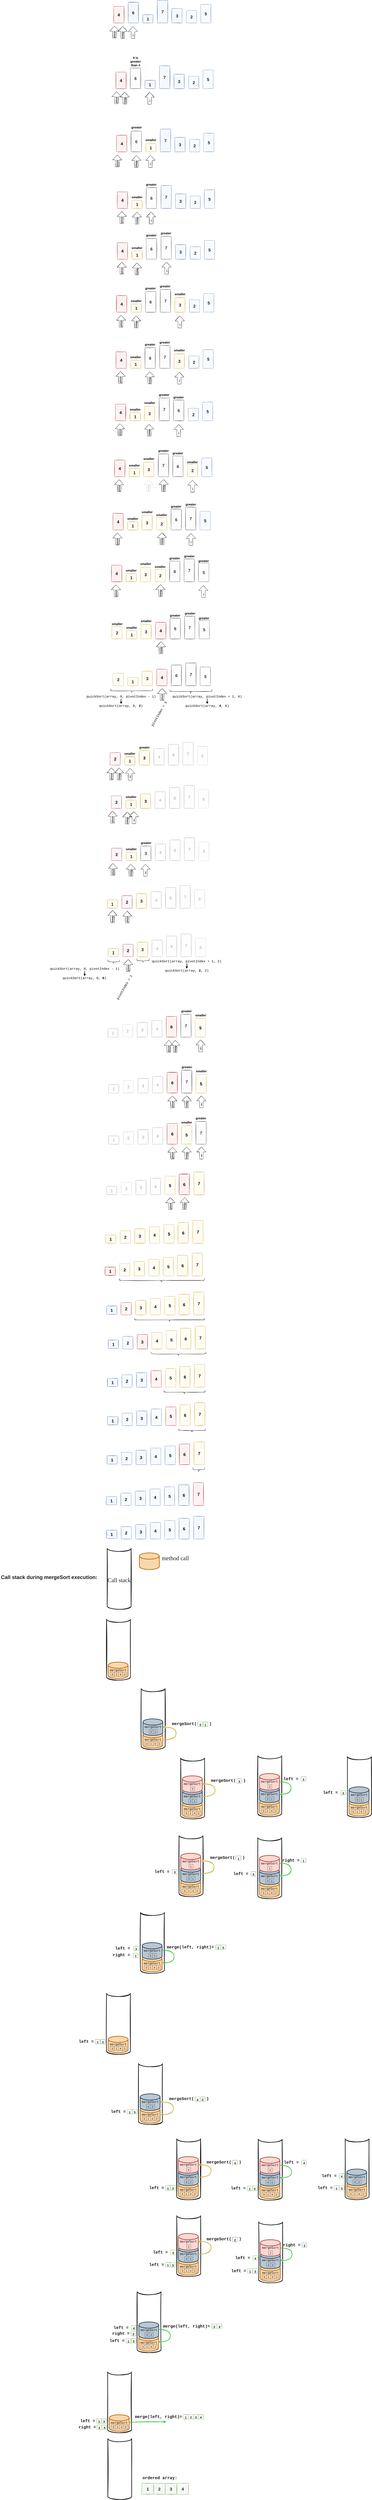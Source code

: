 <mxfile version="13.7.9" type="embed"><diagram id="lMCECdiOliHJ0kIxP1SO" name="Page-1"><mxGraphModel dx="2640" dy="-14585" grid="0" gridSize="10" guides="1" tooltips="1" connect="1" arrows="1" fold="1" page="0" pageScale="1" pageWidth="850" pageHeight="1100" background="#ffffff" math="0" shadow="0"><root><mxCell id="0"/><mxCell id="1" parent="0"/><mxCell id="26" value="" style="group;direction=east;rotation=0;fillColor=#dae8fc;strokeColor=#6c8ebf;fontColor=#1A1A1A;sketch=1;shadow=0;" parent="1" vertex="1" connectable="0"><mxGeometry x="429.63" y="16713" width="50" height="70" as="geometry"/></mxCell><mxCell id="15" value="3" style="rounded=0;whiteSpace=wrap;html=1;sketch=1;fillColor=#dae8fc;strokeColor=#6c8ebf;fontSize=20;fontStyle=1;direction=east;rotation=0;fontColor=#1A1A1A;shadow=0;" parent="26" vertex="1"><mxGeometry width="50.0" height="70" as="geometry"/></mxCell><mxCell id="38" value="" style="group;direction=east;rotation=0;fillColor=#f8cecc;strokeColor=#b85450;sketch=1;shadow=0;" parent="1" vertex="1" connectable="0"><mxGeometry x="148.45" y="16703" width="50" height="80" as="geometry"/></mxCell><mxCell id="39" value="4" style="rounded=0;whiteSpace=wrap;html=1;sketch=1;fillColor=#f8cecc;strokeColor=#b85450;fontSize=20;fontStyle=1;direction=east;rotation=0;shadow=0;fontColor=#000000;" parent="38" vertex="1"><mxGeometry width="50.0" height="80" as="geometry"/></mxCell><mxCell id="40" value="" style="group;direction=east;rotation=0;fillColor=#dae8fc;strokeColor=#6c8ebf;fontColor=#1A1A1A;sketch=1;shadow=0;" parent="1" vertex="1" connectable="0"><mxGeometry x="359.75" y="16673" width="50" height="110" as="geometry"/></mxCell><mxCell id="41" value="7" style="rounded=0;whiteSpace=wrap;html=1;sketch=1;fillColor=#dae8fc;strokeColor=#6c8ebf;fontSize=20;fontStyle=1;direction=east;rotation=0;fontColor=#1A1A1A;shadow=0;" parent="40" vertex="1"><mxGeometry width="50.0" height="110.0" as="geometry"/></mxCell><mxCell id="42" value="" style="group;direction=east;rotation=0;fillColor=#dae8fc;strokeColor=#6c8ebf;fontColor=#1A1A1A;sketch=1;shadow=0;" parent="1" vertex="1" connectable="0"><mxGeometry x="288.98" y="16743" width="50" height="40" as="geometry"/></mxCell><mxCell id="43" value="1" style="rounded=0;whiteSpace=wrap;html=1;sketch=1;fillColor=#dae8fc;strokeColor=#6c8ebf;fontSize=20;fontStyle=1;direction=east;rotation=0;fontColor=#1A1A1A;shadow=0;" parent="42" vertex="1"><mxGeometry width="50.0" height="40" as="geometry"/></mxCell><mxCell id="50" value="" style="group;direction=east;rotation=0;fillColor=#dae8fc;strokeColor=#6c8ebf;fontColor=#1A1A1A;sketch=1;shadow=0;" parent="1" vertex="1" connectable="0"><mxGeometry x="218.45" y="16683" width="50" height="100" as="geometry"/></mxCell><mxCell id="51" value="6" style="rounded=0;whiteSpace=wrap;html=1;sketch=1;fillColor=#dae8fc;strokeColor=#6c8ebf;fontSize=20;fontStyle=1;direction=east;rotation=0;fontColor=#1A1A1A;shadow=0;" parent="50" vertex="1"><mxGeometry width="50.0" height="100" as="geometry"/></mxCell><mxCell id="431" value="&lt;b&gt;&lt;font style=&quot;font-size: 25px&quot;&gt;Call stack during mergeSort execution:&lt;/font&gt;&lt;br&gt;&lt;/b&gt;" style="text;html=1;align=center;verticalAlign=middle;resizable=0;points=[];autosize=1;fontFamily=Helvetica;fontColor=#1A1A1A;fontSize=17;" parent="1" vertex="1"><mxGeometry x="-400.39" y="24270" width="472" height="28" as="geometry"/></mxCell><mxCell id="439" value="" style="shape=cylinder3;whiteSpace=wrap;html=1;boundedLbl=1;backgroundOutline=1;size=15;lid=0;sketch=1;strokeColor=#1A1A1A;strokeWidth=3;fillColor=none;gradientColor=none;fontFamily=Verdana;fontSize=10;" parent="1" vertex="1"><mxGeometry x="113.93" y="24488" width="115.5" height="294" as="geometry"/></mxCell><mxCell id="440" value="&lt;pre&gt;&lt;font color=&quot;#1a1a1a&quot; style=&quot;font-size: 15px&quot;&gt;mergeSort&lt;/font&gt;&lt;/pre&gt;" style="shape=cylinder3;whiteSpace=wrap;html=1;boundedLbl=1;backgroundOutline=1;size=15;sketch=0;strokeColor=#b46504;strokeWidth=3;fillColor=#fad7ac;fontFamily=Verdana;fontSize=10;spacingTop=-30;" parent="1" vertex="1"><mxGeometry x="121.93" y="24695" width="96.5" height="80" as="geometry"/></mxCell><mxCell id="449" value="" style="group" parent="1" vertex="1" connectable="0"><mxGeometry x="131.68" y="24744" width="80" height="20" as="geometry"/></mxCell><mxCell id="448" value="" style="group" parent="449" vertex="1" connectable="0"><mxGeometry width="80" height="20" as="geometry"/></mxCell><mxCell id="444" value="3" style="rounded=0;whiteSpace=wrap;html=1;sketch=0;fontSize=13;fontStyle=0;direction=east;rotation=0;fontFamily=Helvetica;verticalAlign=middle;fillColor=none;fontColor=#1A1A1A;strokeColor=#4D4D4D;" parent="448" vertex="1"><mxGeometry width="20" height="20" as="geometry"/></mxCell><mxCell id="445" value="1" style="rounded=0;whiteSpace=wrap;html=1;sketch=0;fontSize=13;fontStyle=0;direction=east;rotation=0;fontFamily=Helvetica;verticalAlign=middle;fillColor=none;fontColor=#1A1A1A;strokeColor=#4D4D4D;" parent="448" vertex="1"><mxGeometry x="20" width="20" height="20" as="geometry"/></mxCell><mxCell id="446" value="4" style="rounded=0;whiteSpace=wrap;html=1;sketch=0;fontSize=13;fontStyle=0;direction=east;rotation=0;fontFamily=Helvetica;verticalAlign=middle;fillColor=none;fontColor=#1A1A1A;strokeColor=#4D4D4D;" parent="448" vertex="1"><mxGeometry x="40" width="20" height="20" as="geometry"/></mxCell><mxCell id="447" value="2" style="rounded=0;whiteSpace=wrap;html=1;sketch=0;fontSize=13;fontStyle=0;direction=east;rotation=0;fontFamily=Helvetica;verticalAlign=middle;fillColor=none;fontColor=#1A1A1A;strokeColor=#4D4D4D;" parent="448" vertex="1"><mxGeometry x="60" width="20" height="20" as="geometry"/></mxCell><mxCell id="461" value="" style="shape=cylinder3;whiteSpace=wrap;html=1;boundedLbl=1;backgroundOutline=1;size=15;lid=0;sketch=1;strokeColor=#1A1A1A;strokeWidth=3;fillColor=none;gradientColor=none;fontFamily=Verdana;fontSize=10;" parent="1" vertex="1"><mxGeometry x="472.48" y="25158" width="115.5" height="294" as="geometry"/></mxCell><mxCell id="462" value="&lt;pre&gt;&lt;font color=&quot;#1a1a1a&quot; style=&quot;font-size: 15px&quot;&gt;mergeSort&lt;/font&gt;&lt;/pre&gt;" style="shape=cylinder3;whiteSpace=wrap;html=1;boundedLbl=1;backgroundOutline=1;size=15;sketch=0;strokeColor=#b46504;strokeWidth=3;fillColor=#fad7ac;fontFamily=Verdana;fontSize=10;spacingTop=-30;" parent="1" vertex="1"><mxGeometry x="480.48" y="25365" width="96.5" height="80" as="geometry"/></mxCell><mxCell id="463" value="&lt;pre&gt;&lt;font color=&quot;#1a1a1a&quot; style=&quot;font-size: 15px&quot;&gt;mergeSort&lt;/font&gt;&lt;/pre&gt;" style="shape=cylinder3;whiteSpace=wrap;html=1;boundedLbl=1;backgroundOutline=1;size=15;sketch=0;strokeColor=#23445d;strokeWidth=3;fillColor=#bac8d3;fontFamily=Verdana;fontSize=10;spacingTop=-30;" parent="1" vertex="1"><mxGeometry x="480.48" y="25304" width="96.5" height="80" as="geometry"/></mxCell><mxCell id="464" value="&lt;pre&gt;&lt;font color=&quot;#1a1a1a&quot; style=&quot;font-size: 15px&quot;&gt;mergeSort&lt;/font&gt;&lt;/pre&gt;" style="shape=cylinder3;whiteSpace=wrap;html=1;boundedLbl=1;backgroundOutline=1;size=15;sketch=0;strokeColor=#ae4132;strokeWidth=3;fillColor=#fad9d5;fontFamily=Verdana;fontSize=10;spacingTop=-30;" parent="1" vertex="1"><mxGeometry x="480.48" y="25244" width="96.5" height="80" as="geometry"/></mxCell><mxCell id="466" value="" style="group" parent="1" vertex="1" connectable="0"><mxGeometry x="490.23" y="25414" width="80" height="20" as="geometry"/></mxCell><mxCell id="467" value="" style="group" parent="466" vertex="1" connectable="0"><mxGeometry width="80" height="20" as="geometry"/></mxCell><mxCell id="468" value="3" style="rounded=0;whiteSpace=wrap;html=1;sketch=0;fontSize=13;fontStyle=0;direction=east;rotation=0;fontFamily=Helvetica;verticalAlign=middle;fillColor=none;fontColor=#1A1A1A;strokeColor=#4D4D4D;" parent="467" vertex="1"><mxGeometry width="20" height="20" as="geometry"/></mxCell><mxCell id="469" value="1" style="rounded=0;whiteSpace=wrap;html=1;sketch=0;fontSize=13;fontStyle=0;direction=east;rotation=0;fontFamily=Helvetica;verticalAlign=middle;fillColor=none;fontColor=#1A1A1A;strokeColor=#4D4D4D;" parent="467" vertex="1"><mxGeometry x="20" width="20" height="20" as="geometry"/></mxCell><mxCell id="470" value="4" style="rounded=0;whiteSpace=wrap;html=1;sketch=0;fontSize=13;fontStyle=0;direction=east;rotation=0;fontFamily=Helvetica;verticalAlign=middle;fillColor=none;fontColor=#1A1A1A;strokeColor=#4D4D4D;" parent="467" vertex="1"><mxGeometry x="40" width="20" height="20" as="geometry"/></mxCell><mxCell id="471" value="2" style="rounded=0;whiteSpace=wrap;html=1;sketch=0;fontSize=13;fontStyle=0;direction=east;rotation=0;fontFamily=Helvetica;verticalAlign=middle;fillColor=none;fontColor=#1A1A1A;strokeColor=#4D4D4D;" parent="467" vertex="1"><mxGeometry x="60" width="20" height="20" as="geometry"/></mxCell><mxCell id="472" value="3" style="rounded=0;whiteSpace=wrap;html=1;sketch=0;fontSize=13;fontStyle=0;direction=east;rotation=0;fontFamily=Helvetica;verticalAlign=middle;fillColor=none;fontColor=#1A1A1A;strokeColor=#4D4D4D;" parent="1" vertex="1"><mxGeometry x="510.23" y="25356" width="20" height="20" as="geometry"/></mxCell><mxCell id="473" value="1" style="rounded=0;whiteSpace=wrap;html=1;sketch=0;fontSize=13;fontStyle=0;direction=east;rotation=0;fontFamily=Helvetica;verticalAlign=middle;fillColor=none;fontColor=#1A1A1A;strokeColor=#4D4D4D;" parent="1" vertex="1"><mxGeometry x="530.23" y="25356" width="20" height="20" as="geometry"/></mxCell><mxCell id="474" value="3" style="rounded=0;whiteSpace=wrap;html=1;sketch=0;fontSize=13;fontStyle=0;direction=east;rotation=0;fontFamily=Helvetica;verticalAlign=middle;fillColor=none;fontColor=#1A1A1A;strokeColor=#4D4D4D;" parent="1" vertex="1"><mxGeometry x="520.23" y="25297" width="20" height="20" as="geometry"/></mxCell><mxCell id="476" value="" style="shape=cylinder3;whiteSpace=wrap;html=1;boundedLbl=1;backgroundOutline=1;size=15;lid=0;sketch=1;strokeColor=#1A1A1A;strokeWidth=3;fillColor=none;gradientColor=none;fontFamily=Verdana;fontSize=10;" parent="1" vertex="1"><mxGeometry x="845.48" y="25147" width="115.5" height="294" as="geometry"/></mxCell><mxCell id="477" value="&lt;pre&gt;&lt;font color=&quot;#1a1a1a&quot; style=&quot;font-size: 15px&quot;&gt;mergeSort&lt;/font&gt;&lt;/pre&gt;" style="shape=cylinder3;whiteSpace=wrap;html=1;boundedLbl=1;backgroundOutline=1;size=15;sketch=0;strokeColor=#b46504;strokeWidth=3;fillColor=#fad7ac;fontFamily=Verdana;fontSize=10;spacingTop=-30;" parent="1" vertex="1"><mxGeometry x="853.48" y="25354" width="96.5" height="80" as="geometry"/></mxCell><mxCell id="478" value="&lt;pre&gt;&lt;font color=&quot;#1a1a1a&quot; style=&quot;font-size: 15px&quot;&gt;mergeSort&lt;/font&gt;&lt;/pre&gt;" style="shape=cylinder3;whiteSpace=wrap;html=1;boundedLbl=1;backgroundOutline=1;size=15;sketch=0;strokeColor=#23445d;strokeWidth=3;fillColor=#bac8d3;fontFamily=Verdana;fontSize=10;spacingTop=-30;" parent="1" vertex="1"><mxGeometry x="853.48" y="25293" width="96.5" height="80" as="geometry"/></mxCell><mxCell id="479" style="edgeStyle=orthogonalEdgeStyle;curved=1;rounded=0;sketch=1;orthogonalLoop=1;jettySize=auto;html=1;entryX=1;entryY=0.5;entryDx=0;entryDy=0;entryPerimeter=0;shadow=0;endArrow=classic;endFill=1;fontFamily=Helvetica;fontSize=13;fontColor=#1A1A1A;fillColor=#d5e8d4;strokeWidth=3;strokeColor=#3DC94A;" parent="1" source="480" target="478" edge="1"><mxGeometry relative="1" as="geometry"><Array as="points"><mxPoint x="1006.42" y="25273"/><mxPoint x="1006.42" y="25333"/></Array></mxGeometry></mxCell><mxCell id="480" value="&lt;pre&gt;&lt;font color=&quot;#1a1a1a&quot; style=&quot;font-size: 15px&quot;&gt;mergeSort&lt;/font&gt;&lt;/pre&gt;" style="shape=cylinder3;whiteSpace=wrap;html=1;boundedLbl=1;backgroundOutline=1;size=15;sketch=0;strokeColor=#ae4132;strokeWidth=3;fillColor=#fad9d5;fontFamily=Verdana;fontSize=10;spacingTop=-30;shadow=0;" parent="1" vertex="1"><mxGeometry x="853.48" y="25233" width="96.5" height="80" as="geometry"/></mxCell><mxCell id="481" value="" style="group" parent="1" vertex="1" connectable="0"><mxGeometry x="863.23" y="25403" width="80" height="20" as="geometry"/></mxCell><mxCell id="482" value="" style="group" parent="481" vertex="1" connectable="0"><mxGeometry width="80" height="20" as="geometry"/></mxCell><mxCell id="483" value="3" style="rounded=0;whiteSpace=wrap;html=1;sketch=0;fontSize=13;fontStyle=0;direction=east;rotation=0;fontFamily=Helvetica;verticalAlign=middle;fillColor=none;fontColor=#1A1A1A;strokeColor=#4D4D4D;" parent="482" vertex="1"><mxGeometry width="20" height="20" as="geometry"/></mxCell><mxCell id="484" value="1" style="rounded=0;whiteSpace=wrap;html=1;sketch=0;fontSize=13;fontStyle=0;direction=east;rotation=0;fontFamily=Helvetica;verticalAlign=middle;fillColor=none;fontColor=#1A1A1A;strokeColor=#4D4D4D;" parent="482" vertex="1"><mxGeometry x="20" width="20" height="20" as="geometry"/></mxCell><mxCell id="485" value="4" style="rounded=0;whiteSpace=wrap;html=1;sketch=0;fontSize=13;fontStyle=0;direction=east;rotation=0;fontFamily=Helvetica;verticalAlign=middle;fillColor=none;fontColor=#1A1A1A;strokeColor=#4D4D4D;" parent="482" vertex="1"><mxGeometry x="40" width="20" height="20" as="geometry"/></mxCell><mxCell id="486" value="2" style="rounded=0;whiteSpace=wrap;html=1;sketch=0;fontSize=13;fontStyle=0;direction=east;rotation=0;fontFamily=Helvetica;verticalAlign=middle;fillColor=none;fontColor=#1A1A1A;strokeColor=#4D4D4D;" parent="482" vertex="1"><mxGeometry x="60" width="20" height="20" as="geometry"/></mxCell><mxCell id="487" value="3" style="rounded=0;whiteSpace=wrap;html=1;sketch=0;fontSize=13;fontStyle=0;direction=east;rotation=0;fontFamily=Helvetica;verticalAlign=middle;fillColor=none;fontColor=#1A1A1A;strokeColor=#4D4D4D;" parent="1" vertex="1"><mxGeometry x="883.23" y="25345" width="20" height="20" as="geometry"/></mxCell><mxCell id="488" value="1" style="rounded=0;whiteSpace=wrap;html=1;sketch=0;fontSize=13;fontStyle=0;direction=east;rotation=0;fontFamily=Helvetica;verticalAlign=middle;fillColor=none;fontColor=#1A1A1A;strokeColor=#4D4D4D;" parent="1" vertex="1"><mxGeometry x="903.23" y="25345" width="20" height="20" as="geometry"/></mxCell><mxCell id="489" value="3" style="rounded=0;whiteSpace=wrap;html=1;sketch=0;fontSize=13;fontStyle=0;direction=east;rotation=0;fontFamily=Helvetica;verticalAlign=middle;fillColor=none;fontColor=#1A1A1A;strokeColor=#4D4D4D;" parent="1" vertex="1"><mxGeometry x="893.23" y="25286" width="20" height="20" as="geometry"/></mxCell><mxCell id="493" value="" style="shape=cylinder3;whiteSpace=wrap;html=1;boundedLbl=1;backgroundOutline=1;size=15;lid=0;sketch=1;strokeColor=#1A1A1A;strokeWidth=3;fillColor=none;gradientColor=none;fontFamily=Verdana;fontSize=10;" parent="1" vertex="1"><mxGeometry x="464.73" y="25533" width="115.5" height="294" as="geometry"/></mxCell><mxCell id="494" value="&lt;pre&gt;&lt;font color=&quot;#1a1a1a&quot; style=&quot;font-size: 15px&quot;&gt;mergeSort&lt;/font&gt;&lt;/pre&gt;" style="shape=cylinder3;whiteSpace=wrap;html=1;boundedLbl=1;backgroundOutline=1;size=15;sketch=0;strokeColor=#b46504;strokeWidth=3;fillColor=#fad7ac;fontFamily=Verdana;fontSize=10;spacingTop=-30;" parent="1" vertex="1"><mxGeometry x="472.73" y="25740" width="96.5" height="80" as="geometry"/></mxCell><mxCell id="495" value="&lt;pre&gt;&lt;font color=&quot;#1a1a1a&quot; style=&quot;font-size: 15px&quot;&gt;mergeSort&lt;/font&gt;&lt;/pre&gt;" style="shape=cylinder3;whiteSpace=wrap;html=1;boundedLbl=1;backgroundOutline=1;size=15;sketch=0;strokeColor=#23445d;strokeWidth=3;fillColor=#bac8d3;fontFamily=Verdana;fontSize=10;spacingTop=-30;" parent="1" vertex="1"><mxGeometry x="472.73" y="25679" width="96.5" height="80" as="geometry"/></mxCell><mxCell id="498" value="" style="group" parent="1" vertex="1" connectable="0"><mxGeometry x="482.48" y="25789" width="80" height="20" as="geometry"/></mxCell><mxCell id="499" value="" style="group" parent="498" vertex="1" connectable="0"><mxGeometry width="80" height="20" as="geometry"/></mxCell><mxCell id="500" value="3" style="rounded=0;whiteSpace=wrap;html=1;sketch=0;fontSize=13;fontStyle=0;direction=east;rotation=0;fontFamily=Helvetica;verticalAlign=middle;fillColor=none;fontColor=#1A1A1A;strokeColor=#4D4D4D;" parent="499" vertex="1"><mxGeometry width="20" height="20" as="geometry"/></mxCell><mxCell id="501" value="1" style="rounded=0;whiteSpace=wrap;html=1;sketch=0;fontSize=13;fontStyle=0;direction=east;rotation=0;fontFamily=Helvetica;verticalAlign=middle;fillColor=none;fontColor=#1A1A1A;strokeColor=#4D4D4D;" parent="499" vertex="1"><mxGeometry x="20" width="20" height="20" as="geometry"/></mxCell><mxCell id="502" value="4" style="rounded=0;whiteSpace=wrap;html=1;sketch=0;fontSize=13;fontStyle=0;direction=east;rotation=0;fontFamily=Helvetica;verticalAlign=middle;fillColor=none;fontColor=#1A1A1A;strokeColor=#4D4D4D;" parent="499" vertex="1"><mxGeometry x="40" width="20" height="20" as="geometry"/></mxCell><mxCell id="503" value="2" style="rounded=0;whiteSpace=wrap;html=1;sketch=0;fontSize=13;fontStyle=0;direction=east;rotation=0;fontFamily=Helvetica;verticalAlign=middle;fillColor=none;fontColor=#1A1A1A;strokeColor=#4D4D4D;" parent="499" vertex="1"><mxGeometry x="60" width="20" height="20" as="geometry"/></mxCell><mxCell id="504" value="3" style="rounded=0;whiteSpace=wrap;html=1;sketch=0;fontSize=13;fontStyle=0;direction=east;rotation=0;fontFamily=Helvetica;verticalAlign=middle;fillColor=none;fontColor=#1A1A1A;strokeColor=#4D4D4D;" parent="1" vertex="1"><mxGeometry x="502.48" y="25731" width="20" height="20" as="geometry"/></mxCell><mxCell id="505" value="1" style="rounded=0;whiteSpace=wrap;html=1;sketch=0;fontSize=13;fontStyle=0;direction=east;rotation=0;fontFamily=Helvetica;verticalAlign=middle;fillColor=none;fontColor=#1A1A1A;strokeColor=#4D4D4D;" parent="1" vertex="1"><mxGeometry x="522.48" y="25731" width="20" height="20" as="geometry"/></mxCell><mxCell id="491" value="&lt;font style=&quot;font-size: 15px&quot;&gt;3&lt;/font&gt;" style="rounded=0;whiteSpace=wrap;html=1;sketch=1;fillColor=#d5e8d4;strokeColor=#82b366;fontSize=20;fontStyle=1;direction=east;rotation=0;fontFamily=Helvetica;fontColor=#1A1A1A;" parent="1" vertex="1"><mxGeometry x="1054.48" y="25248" width="24" height="22" as="geometry"/></mxCell><mxCell id="510" value="&lt;font style=&quot;font-size: 20px&quot;&gt;&lt;b&gt;left =&amp;nbsp;&lt;/b&gt;&lt;/font&gt;" style="text;html=1;align=center;verticalAlign=middle;resizable=0;points=[];autosize=1;fontSize=9;fontFamily=Courier New;fontColor=#1A1A1A;" parent="1" vertex="1"><mxGeometry x="964.23" y="25250" width="94" height="18" as="geometry"/></mxCell><mxCell id="511" value="&lt;font style=&quot;font-size: 15px&quot;&gt;3&lt;/font&gt;" style="rounded=0;whiteSpace=wrap;html=1;sketch=1;fillColor=#d5e8d4;strokeColor=#82b366;fontSize=20;fontStyle=1;direction=east;rotation=0;fontFamily=Helvetica;fontColor=#1A1A1A;" parent="1" vertex="1"><mxGeometry x="431.73" y="25696" width="24" height="22" as="geometry"/></mxCell><mxCell id="512" value="&lt;font style=&quot;font-size: 20px&quot;&gt;&lt;b&gt;left =&amp;nbsp;&lt;/b&gt;&lt;/font&gt;" style="text;html=1;align=center;verticalAlign=middle;resizable=0;points=[];autosize=1;fontSize=9;fontFamily=Courier New;fontColor=#1A1A1A;" parent="1" vertex="1"><mxGeometry x="341.48" y="25698" width="94" height="18" as="geometry"/></mxCell><mxCell id="514" value="&lt;pre&gt;&lt;font color=&quot;#1a1a1a&quot; style=&quot;font-size: 15px&quot;&gt;mergeSort&lt;/font&gt;&lt;/pre&gt;" style="shape=cylinder3;whiteSpace=wrap;html=1;boundedLbl=1;backgroundOutline=1;size=15;sketch=0;strokeColor=#ae4132;strokeWidth=3;fillColor=#fad9d5;fontFamily=Verdana;fontSize=10;spacingTop=-30;shadow=0;" parent="1" vertex="1"><mxGeometry x="472.73" y="25618" width="96.5" height="80" as="geometry"/></mxCell><mxCell id="515" value="1" style="rounded=0;whiteSpace=wrap;html=1;sketch=0;fontSize=13;fontStyle=0;direction=east;rotation=0;fontFamily=Helvetica;verticalAlign=middle;fillColor=none;fontColor=#1A1A1A;strokeColor=#4D4D4D;" parent="1" vertex="1"><mxGeometry x="512.48" y="25671" width="20" height="20" as="geometry"/></mxCell><mxCell id="519" value="" style="shape=cylinder3;whiteSpace=wrap;html=1;boundedLbl=1;backgroundOutline=1;size=15;lid=0;sketch=1;strokeColor=#1A1A1A;strokeWidth=3;fillColor=none;gradientColor=none;fontFamily=Verdana;fontSize=10;" parent="1" vertex="1"><mxGeometry x="845.36" y="25543" width="115.5" height="294" as="geometry"/></mxCell><mxCell id="520" value="&lt;pre&gt;&lt;font color=&quot;#1a1a1a&quot; style=&quot;font-size: 15px&quot;&gt;mergeSort&lt;/font&gt;&lt;/pre&gt;" style="shape=cylinder3;whiteSpace=wrap;html=1;boundedLbl=1;backgroundOutline=1;size=15;sketch=0;strokeColor=#b46504;strokeWidth=3;fillColor=#fad7ac;fontFamily=Verdana;fontSize=10;spacingTop=-30;" parent="1" vertex="1"><mxGeometry x="853.36" y="25750" width="96.5" height="80" as="geometry"/></mxCell><mxCell id="521" value="&lt;pre&gt;&lt;font color=&quot;#1a1a1a&quot; style=&quot;font-size: 15px&quot;&gt;mergeSort&lt;/font&gt;&lt;/pre&gt;" style="shape=cylinder3;whiteSpace=wrap;html=1;boundedLbl=1;backgroundOutline=1;size=15;sketch=0;strokeColor=#23445d;strokeWidth=3;fillColor=#bac8d3;fontFamily=Verdana;fontSize=10;spacingTop=-30;" parent="1" vertex="1"><mxGeometry x="853.36" y="25689" width="96.5" height="80" as="geometry"/></mxCell><mxCell id="522" value="" style="group" parent="1" vertex="1" connectable="0"><mxGeometry x="863.11" y="25799" width="80" height="20" as="geometry"/></mxCell><mxCell id="523" value="" style="group" parent="522" vertex="1" connectable="0"><mxGeometry width="80" height="20" as="geometry"/></mxCell><mxCell id="524" value="3" style="rounded=0;whiteSpace=wrap;html=1;sketch=0;fontSize=13;fontStyle=0;direction=east;rotation=0;fontFamily=Helvetica;verticalAlign=middle;fillColor=none;fontColor=#1A1A1A;strokeColor=#4D4D4D;" parent="523" vertex="1"><mxGeometry width="20" height="20" as="geometry"/></mxCell><mxCell id="525" value="1" style="rounded=0;whiteSpace=wrap;html=1;sketch=0;fontSize=13;fontStyle=0;direction=east;rotation=0;fontFamily=Helvetica;verticalAlign=middle;fillColor=none;fontColor=#1A1A1A;strokeColor=#4D4D4D;" parent="523" vertex="1"><mxGeometry x="20" width="20" height="20" as="geometry"/></mxCell><mxCell id="526" value="4" style="rounded=0;whiteSpace=wrap;html=1;sketch=0;fontSize=13;fontStyle=0;direction=east;rotation=0;fontFamily=Helvetica;verticalAlign=middle;fillColor=none;fontColor=#1A1A1A;strokeColor=#4D4D4D;" parent="523" vertex="1"><mxGeometry x="40" width="20" height="20" as="geometry"/></mxCell><mxCell id="527" value="2" style="rounded=0;whiteSpace=wrap;html=1;sketch=0;fontSize=13;fontStyle=0;direction=east;rotation=0;fontFamily=Helvetica;verticalAlign=middle;fillColor=none;fontColor=#1A1A1A;strokeColor=#4D4D4D;" parent="523" vertex="1"><mxGeometry x="60" width="20" height="20" as="geometry"/></mxCell><mxCell id="528" value="3" style="rounded=0;whiteSpace=wrap;html=1;sketch=0;fontSize=13;fontStyle=0;direction=east;rotation=0;fontFamily=Helvetica;verticalAlign=middle;fillColor=none;fontColor=#1A1A1A;strokeColor=#4D4D4D;" parent="1" vertex="1"><mxGeometry x="883.11" y="25741" width="20" height="20" as="geometry"/></mxCell><mxCell id="529" value="1" style="rounded=0;whiteSpace=wrap;html=1;sketch=0;fontSize=13;fontStyle=0;direction=east;rotation=0;fontFamily=Helvetica;verticalAlign=middle;fillColor=none;fontColor=#1A1A1A;strokeColor=#4D4D4D;" parent="1" vertex="1"><mxGeometry x="903.11" y="25741" width="20" height="20" as="geometry"/></mxCell><mxCell id="530" value="&lt;font style=&quot;font-size: 15px&quot;&gt;3&lt;/font&gt;" style="rounded=0;whiteSpace=wrap;html=1;sketch=1;fillColor=#d5e8d4;strokeColor=#82b366;fontSize=20;fontStyle=1;direction=east;rotation=0;fontFamily=Helvetica;fontColor=#1A1A1A;" parent="1" vertex="1"><mxGeometry x="812.36" y="25706" width="24" height="22" as="geometry"/></mxCell><mxCell id="531" value="&lt;font style=&quot;font-size: 20px&quot;&gt;&lt;b&gt;left =&amp;nbsp;&lt;/b&gt;&lt;/font&gt;" style="text;html=1;align=center;verticalAlign=middle;resizable=0;points=[];autosize=1;fontSize=9;fontFamily=Courier New;fontColor=#1A1A1A;" parent="1" vertex="1"><mxGeometry x="722.11" y="25708" width="94" height="18" as="geometry"/></mxCell><mxCell id="532" value="&lt;pre&gt;&lt;font color=&quot;#1a1a1a&quot; style=&quot;font-size: 15px&quot;&gt;mergeSort&lt;/font&gt;&lt;/pre&gt;" style="shape=cylinder3;whiteSpace=wrap;html=1;boundedLbl=1;backgroundOutline=1;size=15;sketch=0;strokeColor=#ae4132;strokeWidth=3;fillColor=#fad9d5;fontFamily=Verdana;fontSize=10;spacingTop=-30;shadow=0;" parent="1" vertex="1"><mxGeometry x="853.36" y="25628" width="96.5" height="80" as="geometry"/></mxCell><mxCell id="533" value="1" style="rounded=0;whiteSpace=wrap;html=1;sketch=0;fontSize=13;fontStyle=0;direction=east;rotation=0;fontFamily=Helvetica;verticalAlign=middle;fillColor=none;fontColor=#1A1A1A;strokeColor=#4D4D4D;" parent="1" vertex="1"><mxGeometry x="893.11" y="25681" width="20" height="20" as="geometry"/></mxCell><mxCell id="534" style="edgeStyle=orthogonalEdgeStyle;curved=1;rounded=0;sketch=1;orthogonalLoop=1;jettySize=auto;html=1;entryX=1;entryY=0.5;entryDx=0;entryDy=0;entryPerimeter=0;shadow=0;endArrow=classic;endFill=1;fontFamily=Helvetica;fontSize=13;fontColor=#1A1A1A;fillColor=#d5e8d4;strokeWidth=3;strokeColor=#3DC94A;" parent="1" edge="1"><mxGeometry relative="1" as="geometry"><mxPoint x="949.86" y="25666" as="sourcePoint"/><mxPoint x="949.86" y="25726" as="targetPoint"/><Array as="points"><mxPoint x="1006.3" y="25666"/><mxPoint x="1006.3" y="25726"/></Array></mxGeometry></mxCell><mxCell id="535" value="&lt;font style=&quot;font-size: 15px&quot;&gt;1&lt;/font&gt;" style="rounded=0;whiteSpace=wrap;html=1;sketch=1;fillColor=#d5e8d4;strokeColor=#82b366;fontSize=20;fontStyle=1;direction=east;rotation=0;fontFamily=Helvetica;fontColor=#1A1A1A;" parent="1" vertex="1"><mxGeometry x="1054.36" y="25641" width="24" height="22" as="geometry"/></mxCell><mxCell id="536" value="&lt;font style=&quot;font-size: 20px&quot;&gt;&lt;b&gt;right =&amp;nbsp;&lt;/b&gt;&lt;/font&gt;" style="text;html=1;align=center;verticalAlign=middle;resizable=0;points=[];autosize=1;fontSize=9;fontFamily=Courier New;fontColor=#1A1A1A;" parent="1" vertex="1"><mxGeometry x="958.11" y="25643" width="106" height="18" as="geometry"/></mxCell><mxCell id="553" value="" style="shape=cylinder3;whiteSpace=wrap;html=1;boundedLbl=1;backgroundOutline=1;size=15;lid=0;sketch=1;strokeColor=#1A1A1A;strokeWidth=3;fillColor=none;gradientColor=none;fontFamily=Verdana;fontSize=10;" parent="1" vertex="1"><mxGeometry x="1278.73" y="25151" width="115.5" height="294" as="geometry"/></mxCell><mxCell id="554" value="&lt;pre&gt;&lt;font color=&quot;#1a1a1a&quot; style=&quot;font-size: 15px&quot;&gt;mergeSort&lt;/font&gt;&lt;/pre&gt;" style="shape=cylinder3;whiteSpace=wrap;html=1;boundedLbl=1;backgroundOutline=1;size=15;sketch=0;strokeColor=#b46504;strokeWidth=3;fillColor=#fad7ac;fontFamily=Verdana;fontSize=10;spacingTop=-30;" parent="1" vertex="1"><mxGeometry x="1286.73" y="25358" width="96.5" height="80" as="geometry"/></mxCell><mxCell id="555" value="&lt;pre&gt;&lt;font color=&quot;#1a1a1a&quot; style=&quot;font-size: 15px&quot;&gt;mergeSort&lt;/font&gt;&lt;/pre&gt;" style="shape=cylinder3;whiteSpace=wrap;html=1;boundedLbl=1;backgroundOutline=1;size=15;sketch=0;strokeColor=#23445d;strokeWidth=3;fillColor=#bac8d3;fontFamily=Verdana;fontSize=10;spacingTop=-30;" parent="1" vertex="1"><mxGeometry x="1286.73" y="25297" width="96.5" height="80" as="geometry"/></mxCell><mxCell id="556" value="" style="group" parent="1" vertex="1" connectable="0"><mxGeometry x="1296.48" y="25407" width="80" height="20" as="geometry"/></mxCell><mxCell id="557" value="" style="group" parent="556" vertex="1" connectable="0"><mxGeometry width="80" height="20" as="geometry"/></mxCell><mxCell id="558" value="3" style="rounded=0;whiteSpace=wrap;html=1;sketch=0;fontSize=13;fontStyle=0;direction=east;rotation=0;fontFamily=Helvetica;verticalAlign=middle;fillColor=none;fontColor=#1A1A1A;strokeColor=#4D4D4D;" parent="557" vertex="1"><mxGeometry width="20" height="20" as="geometry"/></mxCell><mxCell id="559" value="1" style="rounded=0;whiteSpace=wrap;html=1;sketch=0;fontSize=13;fontStyle=0;direction=east;rotation=0;fontFamily=Helvetica;verticalAlign=middle;fillColor=none;fontColor=#1A1A1A;strokeColor=#4D4D4D;" parent="557" vertex="1"><mxGeometry x="20" width="20" height="20" as="geometry"/></mxCell><mxCell id="560" value="4" style="rounded=0;whiteSpace=wrap;html=1;sketch=0;fontSize=13;fontStyle=0;direction=east;rotation=0;fontFamily=Helvetica;verticalAlign=middle;fillColor=none;fontColor=#1A1A1A;strokeColor=#4D4D4D;" parent="557" vertex="1"><mxGeometry x="40" width="20" height="20" as="geometry"/></mxCell><mxCell id="561" value="2" style="rounded=0;whiteSpace=wrap;html=1;sketch=0;fontSize=13;fontStyle=0;direction=east;rotation=0;fontFamily=Helvetica;verticalAlign=middle;fillColor=none;fontColor=#1A1A1A;strokeColor=#4D4D4D;" parent="557" vertex="1"><mxGeometry x="60" width="20" height="20" as="geometry"/></mxCell><mxCell id="562" value="3" style="rounded=0;whiteSpace=wrap;html=1;sketch=0;fontSize=13;fontStyle=0;direction=east;rotation=0;fontFamily=Helvetica;verticalAlign=middle;fillColor=none;fontColor=#1A1A1A;strokeColor=#4D4D4D;" parent="1" vertex="1"><mxGeometry x="1316.48" y="25349" width="20" height="20" as="geometry"/></mxCell><mxCell id="563" value="1" style="rounded=0;whiteSpace=wrap;html=1;sketch=0;fontSize=13;fontStyle=0;direction=east;rotation=0;fontFamily=Helvetica;verticalAlign=middle;fillColor=none;fontColor=#1A1A1A;strokeColor=#4D4D4D;" parent="1" vertex="1"><mxGeometry x="1336.48" y="25349" width="20" height="20" as="geometry"/></mxCell><mxCell id="564" value="&lt;font style=&quot;font-size: 15px&quot;&gt;3&lt;/font&gt;" style="rounded=0;whiteSpace=wrap;html=1;sketch=1;fillColor=#d5e8d4;strokeColor=#82b366;fontSize=20;fontStyle=1;direction=east;rotation=0;fontFamily=Helvetica;fontColor=#1A1A1A;" parent="1" vertex="1"><mxGeometry x="1245.73" y="25314" width="24" height="22" as="geometry"/></mxCell><mxCell id="565" value="&lt;font style=&quot;font-size: 20px&quot;&gt;&lt;b&gt;left =&amp;nbsp;&lt;/b&gt;&lt;/font&gt;" style="text;html=1;align=center;verticalAlign=middle;resizable=0;points=[];autosize=1;fontSize=9;fontFamily=Courier New;fontColor=#1A1A1A;" parent="1" vertex="1"><mxGeometry x="1155.48" y="25316" width="94" height="18" as="geometry"/></mxCell><mxCell id="568" value="" style="shape=cylinder3;whiteSpace=wrap;html=1;boundedLbl=1;backgroundOutline=1;size=15;lid=0;sketch=1;strokeColor=#1A1A1A;strokeWidth=3;fillColor=none;gradientColor=none;fontFamily=Verdana;fontSize=10;" parent="1" vertex="1"><mxGeometry x="278.36" y="25903" width="115.5" height="294" as="geometry"/></mxCell><mxCell id="569" value="&lt;pre&gt;&lt;font color=&quot;#1a1a1a&quot; style=&quot;font-size: 15px&quot;&gt;mergeSort&lt;/font&gt;&lt;/pre&gt;" style="shape=cylinder3;whiteSpace=wrap;html=1;boundedLbl=1;backgroundOutline=1;size=15;sketch=0;strokeColor=#b46504;strokeWidth=3;fillColor=#fad7ac;fontFamily=Verdana;fontSize=10;spacingTop=-30;" parent="1" vertex="1"><mxGeometry x="286.36" y="26110" width="96.5" height="80" as="geometry"/></mxCell><mxCell id="570" value="&lt;pre&gt;&lt;font color=&quot;#1a1a1a&quot; style=&quot;font-size: 15px&quot;&gt;mergeSort&lt;/font&gt;&lt;/pre&gt;" style="shape=cylinder3;whiteSpace=wrap;html=1;boundedLbl=1;backgroundOutline=1;size=15;sketch=0;strokeColor=#23445d;strokeWidth=3;fillColor=#bac8d3;fontFamily=Verdana;fontSize=10;spacingTop=-30;" parent="1" vertex="1"><mxGeometry x="286.36" y="26049" width="96.5" height="80" as="geometry"/></mxCell><mxCell id="571" value="" style="group" parent="1" vertex="1" connectable="0"><mxGeometry x="296.11" y="26159" width="80" height="20" as="geometry"/></mxCell><mxCell id="572" value="" style="group" parent="571" vertex="1" connectable="0"><mxGeometry width="80" height="20" as="geometry"/></mxCell><mxCell id="573" value="3" style="rounded=0;whiteSpace=wrap;html=1;sketch=0;fontSize=13;fontStyle=0;direction=east;rotation=0;fontFamily=Helvetica;verticalAlign=middle;fillColor=none;fontColor=#1A1A1A;strokeColor=#4D4D4D;" parent="572" vertex="1"><mxGeometry width="20" height="20" as="geometry"/></mxCell><mxCell id="574" value="1" style="rounded=0;whiteSpace=wrap;html=1;sketch=0;fontSize=13;fontStyle=0;direction=east;rotation=0;fontFamily=Helvetica;verticalAlign=middle;fillColor=none;fontColor=#1A1A1A;strokeColor=#4D4D4D;" parent="572" vertex="1"><mxGeometry x="20" width="20" height="20" as="geometry"/></mxCell><mxCell id="575" value="4" style="rounded=0;whiteSpace=wrap;html=1;sketch=0;fontSize=13;fontStyle=0;direction=east;rotation=0;fontFamily=Helvetica;verticalAlign=middle;fillColor=none;fontColor=#1A1A1A;strokeColor=#4D4D4D;" parent="572" vertex="1"><mxGeometry x="40" width="20" height="20" as="geometry"/></mxCell><mxCell id="576" value="2" style="rounded=0;whiteSpace=wrap;html=1;sketch=0;fontSize=13;fontStyle=0;direction=east;rotation=0;fontFamily=Helvetica;verticalAlign=middle;fillColor=none;fontColor=#1A1A1A;strokeColor=#4D4D4D;" parent="572" vertex="1"><mxGeometry x="60" width="20" height="20" as="geometry"/></mxCell><mxCell id="577" value="3" style="rounded=0;whiteSpace=wrap;html=1;sketch=0;fontSize=13;fontStyle=0;direction=east;rotation=0;fontFamily=Helvetica;verticalAlign=middle;fillColor=none;fontColor=#1A1A1A;strokeColor=#4D4D4D;" parent="1" vertex="1"><mxGeometry x="316.11" y="26101" width="20" height="20" as="geometry"/></mxCell><mxCell id="578" value="1" style="rounded=0;whiteSpace=wrap;html=1;sketch=0;fontSize=13;fontStyle=0;direction=east;rotation=0;fontFamily=Helvetica;verticalAlign=middle;fillColor=none;fontColor=#1A1A1A;strokeColor=#4D4D4D;" parent="1" vertex="1"><mxGeometry x="336.11" y="26101" width="20" height="20" as="geometry"/></mxCell><mxCell id="579" value="&lt;font style=&quot;font-size: 15px&quot;&gt;3&lt;/font&gt;" style="rounded=0;whiteSpace=wrap;html=1;sketch=1;fillColor=#d5e8d4;strokeColor=#82b366;fontSize=20;fontStyle=1;direction=east;rotation=0;fontFamily=Helvetica;fontColor=#1A1A1A;" parent="1" vertex="1"><mxGeometry x="245.36" y="26066" width="24" height="22" as="geometry"/></mxCell><mxCell id="580" value="&lt;font style=&quot;font-size: 20px&quot;&gt;&lt;b&gt;left =&amp;nbsp;&lt;/b&gt;&lt;/font&gt;" style="text;html=1;align=right;verticalAlign=middle;resizable=0;points=[];autosize=1;fontSize=9;fontFamily=Courier New;fontColor=#1A1A1A;" parent="1" vertex="1"><mxGeometry x="146.73" y="26068" width="94" height="18" as="geometry"/></mxCell><mxCell id="581" value="&lt;font style=&quot;font-size: 20px&quot;&gt;&lt;b&gt;right =&amp;nbsp;&lt;/b&gt;&lt;/font&gt;" style="text;html=1;align=right;verticalAlign=middle;resizable=0;points=[];autosize=1;fontSize=9;fontFamily=Courier New;fontColor=#1A1A1A;" parent="1" vertex="1"><mxGeometry x="134.73" y="26100" width="106" height="18" as="geometry"/></mxCell><mxCell id="582" value="&lt;font style=&quot;font-size: 15px&quot;&gt;1&lt;/font&gt;" style="rounded=0;whiteSpace=wrap;html=1;sketch=1;fillColor=#d5e8d4;strokeColor=#82b366;fontSize=20;fontStyle=1;direction=east;rotation=0;fontFamily=Helvetica;fontColor=#1A1A1A;" parent="1" vertex="1"><mxGeometry x="243.23" y="26100" width="24" height="22" as="geometry"/></mxCell><mxCell id="583" style="edgeStyle=orthogonalEdgeStyle;curved=1;rounded=0;sketch=1;orthogonalLoop=1;jettySize=auto;html=1;entryX=1;entryY=0.5;entryDx=0;entryDy=0;entryPerimeter=0;shadow=0;endArrow=classic;endFill=1;fontFamily=Helvetica;fontSize=13;fontColor=#1A1A1A;fillColor=#d5e8d4;strokeWidth=3;strokeColor=#3DC94A;" parent="1" edge="1"><mxGeometry relative="1" as="geometry"><mxPoint x="384.23" y="26086" as="sourcePoint"/><mxPoint x="384.23" y="26146" as="targetPoint"/><Array as="points"><mxPoint x="441.1" y="26086"/><mxPoint x="441.1" y="26146"/></Array></mxGeometry></mxCell><mxCell id="584" value="&lt;font style=&quot;font-size: 20px&quot;&gt;&lt;b&gt;merge(left, right)=&amp;nbsp;&lt;/b&gt;&lt;/font&gt;" style="text;html=1;align=center;verticalAlign=middle;resizable=0;points=[];autosize=1;fontSize=9;fontFamily=Courier New;fontColor=#1A1A1A;" parent="1" vertex="1"><mxGeometry x="399.93" y="26062" width="250" height="18" as="geometry"/></mxCell><mxCell id="585" value="&lt;font style=&quot;font-size: 15px&quot;&gt;1&lt;/font&gt;" style="rounded=0;whiteSpace=wrap;html=1;sketch=1;fillColor=#d5e8d4;strokeColor=#82b366;fontSize=20;fontStyle=1;direction=east;rotation=0;fontFamily=Helvetica;fontColor=#1A1A1A;" parent="1" vertex="1"><mxGeometry x="641.93" y="26060" width="24" height="22" as="geometry"/></mxCell><mxCell id="586" value="&lt;font style=&quot;font-size: 15px&quot;&gt;3&lt;/font&gt;" style="rounded=0;whiteSpace=wrap;html=1;sketch=1;fillColor=#d5e8d4;strokeColor=#82b366;fontSize=20;fontStyle=1;direction=east;rotation=0;fontFamily=Helvetica;fontColor=#1A1A1A;" parent="1" vertex="1"><mxGeometry x="666.36" y="26060" width="24" height="22" as="geometry"/></mxCell><mxCell id="590" value="" style="shape=cylinder3;whiteSpace=wrap;html=1;boundedLbl=1;backgroundOutline=1;size=15;lid=0;sketch=1;strokeColor=#1A1A1A;strokeWidth=3;fillColor=none;gradientColor=none;fontFamily=Verdana;fontSize=10;" parent="1" vertex="1"><mxGeometry x="113.93" y="26294" width="115.5" height="294" as="geometry"/></mxCell><mxCell id="591" value="&lt;pre&gt;&lt;font color=&quot;#1a1a1a&quot; style=&quot;font-size: 15px&quot;&gt;mergeSort&lt;/font&gt;&lt;/pre&gt;" style="shape=cylinder3;whiteSpace=wrap;html=1;boundedLbl=1;backgroundOutline=1;size=15;sketch=0;strokeColor=#b46504;strokeWidth=3;fillColor=#fad7ac;fontFamily=Verdana;fontSize=10;spacingTop=-30;" parent="1" vertex="1"><mxGeometry x="121.93" y="26501" width="96.5" height="80" as="geometry"/></mxCell><mxCell id="593" value="" style="group" parent="1" vertex="1" connectable="0"><mxGeometry x="131.68" y="26550" width="80" height="20" as="geometry"/></mxCell><mxCell id="594" value="" style="group" parent="593" vertex="1" connectable="0"><mxGeometry width="80" height="20" as="geometry"/></mxCell><mxCell id="595" value="3" style="rounded=0;whiteSpace=wrap;html=1;sketch=0;fontSize=13;fontStyle=0;direction=east;rotation=0;fontFamily=Helvetica;verticalAlign=middle;fillColor=none;fontColor=#1A1A1A;strokeColor=#4D4D4D;" parent="594" vertex="1"><mxGeometry width="20" height="20" as="geometry"/></mxCell><mxCell id="596" value="1" style="rounded=0;whiteSpace=wrap;html=1;sketch=0;fontSize=13;fontStyle=0;direction=east;rotation=0;fontFamily=Helvetica;verticalAlign=middle;fillColor=none;fontColor=#1A1A1A;strokeColor=#4D4D4D;" parent="594" vertex="1"><mxGeometry x="20" width="20" height="20" as="geometry"/></mxCell><mxCell id="597" value="4" style="rounded=0;whiteSpace=wrap;html=1;sketch=0;fontSize=13;fontStyle=0;direction=east;rotation=0;fontFamily=Helvetica;verticalAlign=middle;fillColor=none;fontColor=#1A1A1A;strokeColor=#4D4D4D;" parent="594" vertex="1"><mxGeometry x="40" width="20" height="20" as="geometry"/></mxCell><mxCell id="598" value="2" style="rounded=0;whiteSpace=wrap;html=1;sketch=0;fontSize=13;fontStyle=0;direction=east;rotation=0;fontFamily=Helvetica;verticalAlign=middle;fillColor=none;fontColor=#1A1A1A;strokeColor=#4D4D4D;" parent="594" vertex="1"><mxGeometry x="60" width="20" height="20" as="geometry"/></mxCell><mxCell id="602" value="&lt;font style=&quot;font-size: 20px&quot;&gt;&lt;b&gt;left =&amp;nbsp;&lt;/b&gt;&lt;/font&gt;" style="text;html=1;align=right;verticalAlign=middle;resizable=0;points=[];autosize=1;fontSize=9;fontFamily=Courier New;fontColor=#1A1A1A;" parent="1" vertex="1"><mxGeometry x="-28.78" y="26518" width="94" height="18" as="geometry"/></mxCell><mxCell id="609" value="&lt;font style=&quot;font-size: 15px&quot;&gt;1&lt;/font&gt;" style="rounded=0;whiteSpace=wrap;html=1;sketch=1;fillColor=#d5e8d4;strokeColor=#82b366;fontSize=20;fontStyle=1;direction=east;rotation=0;fontFamily=Helvetica;fontColor=#1A1A1A;" parent="1" vertex="1"><mxGeometry x="59.38" y="26516" width="24" height="22" as="geometry"/></mxCell><mxCell id="610" value="&lt;font style=&quot;font-size: 15px&quot;&gt;3&lt;/font&gt;" style="rounded=0;whiteSpace=wrap;html=1;sketch=1;fillColor=#d5e8d4;strokeColor=#82b366;fontSize=20;fontStyle=1;direction=east;rotation=0;fontFamily=Helvetica;fontColor=#1A1A1A;" parent="1" vertex="1"><mxGeometry x="83.81" y="26516" width="24" height="22" as="geometry"/></mxCell><mxCell id="611" value="" style="shape=cylinder3;whiteSpace=wrap;html=1;boundedLbl=1;backgroundOutline=1;size=15;lid=0;sketch=1;strokeColor=#1A1A1A;strokeWidth=3;fillColor=none;gradientColor=none;fontFamily=Verdana;fontSize=10;" parent="1" vertex="1"><mxGeometry x="281.73" y="24823" width="115.5" height="294" as="geometry"/></mxCell><mxCell id="612" value="&lt;pre&gt;&lt;font color=&quot;#1a1a1a&quot; style=&quot;font-size: 15px&quot;&gt;mergeSort&lt;/font&gt;&lt;/pre&gt;" style="shape=cylinder3;whiteSpace=wrap;html=1;boundedLbl=1;backgroundOutline=1;size=15;sketch=0;strokeColor=#b46504;strokeWidth=3;fillColor=#fad7ac;fontFamily=Verdana;fontSize=10;spacingTop=-30;" parent="1" vertex="1"><mxGeometry x="289.73" y="25030" width="96.5" height="80" as="geometry"/></mxCell><mxCell id="613" value="&lt;pre&gt;&lt;font color=&quot;#1a1a1a&quot; style=&quot;font-size: 15px&quot;&gt;mergeSort&lt;/font&gt;&lt;/pre&gt;" style="shape=cylinder3;whiteSpace=wrap;html=1;boundedLbl=1;backgroundOutline=1;size=15;sketch=0;strokeColor=#23445d;strokeWidth=3;fillColor=#bac8d3;fontFamily=Verdana;fontSize=10;spacingTop=-30;" parent="1" vertex="1"><mxGeometry x="289.73" y="24969" width="96.5" height="80" as="geometry"/></mxCell><mxCell id="615" value="" style="group" parent="1" vertex="1" connectable="0"><mxGeometry x="299.48" y="25079" width="80" height="20" as="geometry"/></mxCell><mxCell id="616" value="" style="group" parent="615" vertex="1" connectable="0"><mxGeometry width="80" height="20" as="geometry"/></mxCell><mxCell id="617" value="3" style="rounded=0;whiteSpace=wrap;html=1;sketch=0;fontSize=13;fontStyle=0;direction=east;rotation=0;fontFamily=Helvetica;verticalAlign=middle;fillColor=none;fontColor=#1A1A1A;strokeColor=#4D4D4D;" parent="616" vertex="1"><mxGeometry width="20" height="20" as="geometry"/></mxCell><mxCell id="618" value="1" style="rounded=0;whiteSpace=wrap;html=1;sketch=0;fontSize=13;fontStyle=0;direction=east;rotation=0;fontFamily=Helvetica;verticalAlign=middle;fillColor=none;fontColor=#1A1A1A;strokeColor=#4D4D4D;" parent="616" vertex="1"><mxGeometry x="20" width="20" height="20" as="geometry"/></mxCell><mxCell id="619" value="4" style="rounded=0;whiteSpace=wrap;html=1;sketch=0;fontSize=13;fontStyle=0;direction=east;rotation=0;fontFamily=Helvetica;verticalAlign=middle;fillColor=none;fontColor=#1A1A1A;strokeColor=#4D4D4D;" parent="616" vertex="1"><mxGeometry x="40" width="20" height="20" as="geometry"/></mxCell><mxCell id="620" value="2" style="rounded=0;whiteSpace=wrap;html=1;sketch=0;fontSize=13;fontStyle=0;direction=east;rotation=0;fontFamily=Helvetica;verticalAlign=middle;fillColor=none;fontColor=#1A1A1A;strokeColor=#4D4D4D;" parent="616" vertex="1"><mxGeometry x="60" width="20" height="20" as="geometry"/></mxCell><mxCell id="621" value="3" style="rounded=0;whiteSpace=wrap;html=1;sketch=0;fontSize=13;fontStyle=0;direction=east;rotation=0;fontFamily=Helvetica;verticalAlign=middle;fillColor=none;fontColor=#1A1A1A;strokeColor=#4D4D4D;" parent="1" vertex="1"><mxGeometry x="319.48" y="25021" width="20" height="20" as="geometry"/></mxCell><mxCell id="622" value="1" style="rounded=0;whiteSpace=wrap;html=1;sketch=0;fontSize=13;fontStyle=0;direction=east;rotation=0;fontFamily=Helvetica;verticalAlign=middle;fillColor=none;fontColor=#1A1A1A;strokeColor=#4D4D4D;" parent="1" vertex="1"><mxGeometry x="339.48" y="25021" width="20" height="20" as="geometry"/></mxCell><mxCell id="624" style="edgeStyle=orthogonalEdgeStyle;curved=1;rounded=0;sketch=1;orthogonalLoop=1;jettySize=auto;html=1;entryX=1;entryY=0.5;entryDx=0;entryDy=0;entryPerimeter=0;shadow=0;endArrow=classic;endFill=1;fontFamily=Helvetica;fontSize=13;fontColor=#1A1A1A;fillColor=#d5e8d4;strokeWidth=3;exitX=1;exitY=0.5;exitDx=0;exitDy=0;exitPerimeter=0;strokeColor=#C9B744;" parent="1" source="612" target="613" edge="1"><mxGeometry relative="1" as="geometry"><mxPoint x="392.17" y="25634" as="sourcePoint"/><mxPoint x="392.17" y="25694" as="targetPoint"/><Array as="points"><mxPoint x="449.97" y="25070"/><mxPoint x="449.97" y="25009"/></Array></mxGeometry></mxCell><mxCell id="625" value="&lt;font style=&quot;font-size: 20px&quot;&gt;&lt;b&gt;mergeSort(&amp;nbsp; &amp;nbsp; &amp;nbsp;)&amp;nbsp;&lt;/b&gt;&lt;/font&gt;" style="text;html=1;align=left;verticalAlign=middle;resizable=0;points=[];autosize=1;fontSize=9;fontFamily=Courier New;fontColor=#1A1A1A;" parent="1" vertex="1"><mxGeometry x="428.41" y="24984" width="214" height="18" as="geometry"/></mxCell><mxCell id="626" value="&lt;font style=&quot;font-size: 15px&quot;&gt;3&lt;/font&gt;" style="rounded=0;whiteSpace=wrap;html=1;sketch=1;fillColor=#d5e8d4;strokeColor=#82b366;fontSize=20;fontStyle=1;direction=east;rotation=0;fontFamily=Helvetica;fontColor=#1A1A1A;" parent="1" vertex="1"><mxGeometry x="555.48" y="24984" width="24" height="22" as="geometry"/></mxCell><mxCell id="627" value="&lt;font style=&quot;font-size: 15px&quot;&gt;1&lt;/font&gt;" style="rounded=0;whiteSpace=wrap;html=1;sketch=1;fillColor=#d5e8d4;strokeColor=#82b366;fontSize=20;fontStyle=1;direction=east;rotation=0;fontFamily=Helvetica;fontColor=#1A1A1A;" parent="1" vertex="1"><mxGeometry x="579.91" y="24984" width="24" height="22" as="geometry"/></mxCell><mxCell id="628" style="edgeStyle=orthogonalEdgeStyle;curved=1;rounded=0;sketch=1;orthogonalLoop=1;jettySize=auto;html=1;entryX=1;entryY=0.5;entryDx=0;entryDy=0;entryPerimeter=0;shadow=0;endArrow=classic;endFill=1;fontFamily=Helvetica;fontSize=13;fontColor=#1A1A1A;fillColor=#d5e8d4;strokeWidth=3;exitX=1;exitY=0.5;exitDx=0;exitDy=0;exitPerimeter=0;strokeColor=#C9B744;" parent="1" edge="1"><mxGeometry relative="1" as="geometry"><mxPoint x="574.92" y="25344" as="sourcePoint"/><mxPoint x="574.92" y="25283" as="targetPoint"/><Array as="points"><mxPoint x="638.66" y="25344"/><mxPoint x="638.66" y="25283"/></Array></mxGeometry></mxCell><mxCell id="629" value="&lt;font style=&quot;font-size: 20px&quot;&gt;&lt;b&gt;mergeSort(&amp;nbsp; &amp;nbsp;)&amp;nbsp;&lt;/b&gt;&lt;/font&gt;" style="text;html=1;align=left;verticalAlign=middle;resizable=0;points=[];autosize=1;fontSize=9;fontFamily=Courier New;fontColor=#1A1A1A;" parent="1" vertex="1"><mxGeometry x="617.1" y="25258" width="190" height="18" as="geometry"/></mxCell><mxCell id="630" value="&lt;font style=&quot;font-size: 15px&quot;&gt;3&lt;/font&gt;" style="rounded=0;whiteSpace=wrap;html=1;sketch=1;fillColor=#d5e8d4;strokeColor=#82b366;fontSize=20;fontStyle=1;direction=east;rotation=0;fontFamily=Helvetica;fontColor=#1A1A1A;" parent="1" vertex="1"><mxGeometry x="744.17" y="25258" width="24" height="22" as="geometry"/></mxCell><mxCell id="633" style="edgeStyle=orthogonalEdgeStyle;curved=1;rounded=0;sketch=1;orthogonalLoop=1;jettySize=auto;html=1;entryX=1;entryY=0.5;entryDx=0;entryDy=0;entryPerimeter=0;shadow=0;endArrow=classic;endFill=1;fontFamily=Helvetica;fontSize=13;fontColor=#1A1A1A;fillColor=#d5e8d4;strokeWidth=3;exitX=1;exitY=0.5;exitDx=0;exitDy=0;exitPerimeter=0;strokeColor=#C9B744;" parent="1" edge="1"><mxGeometry relative="1" as="geometry"><mxPoint x="570.35" y="25716" as="sourcePoint"/><mxPoint x="570.35" y="25655" as="targetPoint"/><Array as="points"><mxPoint x="634.09" y="25716"/><mxPoint x="634.09" y="25655"/></Array></mxGeometry></mxCell><mxCell id="634" value="&lt;font style=&quot;font-size: 20px&quot;&gt;&lt;b&gt;mergeSort(&amp;nbsp; &amp;nbsp;)&amp;nbsp;&lt;/b&gt;&lt;/font&gt;" style="text;html=1;align=left;verticalAlign=middle;resizable=0;points=[];autosize=1;fontSize=9;fontFamily=Courier New;fontColor=#1A1A1A;" parent="1" vertex="1"><mxGeometry x="612.53" y="25630" width="190" height="18" as="geometry"/></mxCell><mxCell id="635" value="&lt;font style=&quot;font-size: 15px&quot;&gt;1&lt;/font&gt;" style="rounded=0;whiteSpace=wrap;html=1;sketch=1;fillColor=#d5e8d4;strokeColor=#82b366;fontSize=20;fontStyle=1;direction=east;rotation=0;fontFamily=Helvetica;fontColor=#1A1A1A;" parent="1" vertex="1"><mxGeometry x="739.6" y="25630" width="24" height="22" as="geometry"/></mxCell><mxCell id="640" value="" style="shape=cylinder3;whiteSpace=wrap;html=1;boundedLbl=1;backgroundOutline=1;size=15;lid=0;sketch=1;strokeColor=#1A1A1A;strokeWidth=3;fillColor=none;gradientColor=none;fontFamily=Verdana;fontSize=10;" parent="1" vertex="1"><mxGeometry x="268.64" y="26633" width="115.5" height="294" as="geometry"/></mxCell><mxCell id="641" value="&lt;pre&gt;&lt;font color=&quot;#1a1a1a&quot; style=&quot;font-size: 15px&quot;&gt;mergeSort&lt;/font&gt;&lt;/pre&gt;" style="shape=cylinder3;whiteSpace=wrap;html=1;boundedLbl=1;backgroundOutline=1;size=15;sketch=0;strokeColor=#b46504;strokeWidth=3;fillColor=#fad7ac;fontFamily=Verdana;fontSize=10;spacingTop=-30;" parent="1" vertex="1"><mxGeometry x="276.64" y="26840" width="96.5" height="80" as="geometry"/></mxCell><mxCell id="642" value="&lt;pre&gt;&lt;font color=&quot;#1a1a1a&quot; style=&quot;font-size: 15px&quot;&gt;mergeSort&lt;/font&gt;&lt;/pre&gt;" style="shape=cylinder3;whiteSpace=wrap;html=1;boundedLbl=1;backgroundOutline=1;size=15;sketch=0;strokeColor=#23445d;strokeWidth=3;fillColor=#bac8d3;fontFamily=Verdana;fontSize=10;spacingTop=-30;" parent="1" vertex="1"><mxGeometry x="276.64" y="26779" width="96.5" height="80" as="geometry"/></mxCell><mxCell id="643" value="" style="group" parent="1" vertex="1" connectable="0"><mxGeometry x="286.39" y="26889" width="80" height="20" as="geometry"/></mxCell><mxCell id="644" value="" style="group" parent="643" vertex="1" connectable="0"><mxGeometry width="80" height="20" as="geometry"/></mxCell><mxCell id="645" value="3" style="rounded=0;whiteSpace=wrap;html=1;sketch=0;fontSize=13;fontStyle=0;direction=east;rotation=0;fontFamily=Helvetica;verticalAlign=middle;fillColor=none;fontColor=#1A1A1A;strokeColor=#4D4D4D;" parent="644" vertex="1"><mxGeometry width="20" height="20" as="geometry"/></mxCell><mxCell id="646" value="1" style="rounded=0;whiteSpace=wrap;html=1;sketch=0;fontSize=13;fontStyle=0;direction=east;rotation=0;fontFamily=Helvetica;verticalAlign=middle;fillColor=none;fontColor=#1A1A1A;strokeColor=#4D4D4D;" parent="644" vertex="1"><mxGeometry x="20" width="20" height="20" as="geometry"/></mxCell><mxCell id="647" value="4" style="rounded=0;whiteSpace=wrap;html=1;sketch=0;fontSize=13;fontStyle=0;direction=east;rotation=0;fontFamily=Helvetica;verticalAlign=middle;fillColor=none;fontColor=#1A1A1A;strokeColor=#4D4D4D;" parent="644" vertex="1"><mxGeometry x="40" width="20" height="20" as="geometry"/></mxCell><mxCell id="648" value="2" style="rounded=0;whiteSpace=wrap;html=1;sketch=0;fontSize=13;fontStyle=0;direction=east;rotation=0;fontFamily=Helvetica;verticalAlign=middle;fillColor=none;fontColor=#1A1A1A;strokeColor=#4D4D4D;" parent="644" vertex="1"><mxGeometry x="60" width="20" height="20" as="geometry"/></mxCell><mxCell id="649" value="4" style="rounded=0;whiteSpace=wrap;html=1;sketch=0;fontSize=13;fontStyle=0;direction=east;rotation=0;fontFamily=Helvetica;verticalAlign=middle;fillColor=none;fontColor=#1A1A1A;strokeColor=#4D4D4D;" parent="1" vertex="1"><mxGeometry x="306.39" y="26831" width="20" height="20" as="geometry"/></mxCell><mxCell id="650" value="2" style="rounded=0;whiteSpace=wrap;html=1;sketch=0;fontSize=13;fontStyle=0;direction=east;rotation=0;fontFamily=Helvetica;verticalAlign=middle;fillColor=none;fontColor=#1A1A1A;strokeColor=#4D4D4D;" parent="1" vertex="1"><mxGeometry x="326.39" y="26831" width="20" height="20" as="geometry"/></mxCell><mxCell id="651" style="edgeStyle=orthogonalEdgeStyle;curved=1;rounded=0;sketch=1;orthogonalLoop=1;jettySize=auto;html=1;entryX=1;entryY=0.5;entryDx=0;entryDy=0;entryPerimeter=0;shadow=0;endArrow=classic;endFill=1;fontFamily=Helvetica;fontSize=13;fontColor=#1A1A1A;fillColor=#d5e8d4;strokeWidth=3;exitX=1;exitY=0.5;exitDx=0;exitDy=0;exitPerimeter=0;strokeColor=#C9B744;" parent="1" source="641" target="642" edge="1"><mxGeometry relative="1" as="geometry"><mxPoint x="379.08" y="27444" as="sourcePoint"/><mxPoint x="379.08" y="27504" as="targetPoint"/><Array as="points"><mxPoint x="436.88" y="26880"/><mxPoint x="436.88" y="26819"/></Array></mxGeometry></mxCell><mxCell id="652" value="&lt;font style=&quot;font-size: 20px&quot;&gt;&lt;b&gt;mergeSort(&amp;nbsp; &amp;nbsp; &amp;nbsp;)&amp;nbsp;&lt;/b&gt;&lt;/font&gt;" style="text;html=1;align=left;verticalAlign=middle;resizable=0;points=[];autosize=1;fontSize=9;fontFamily=Courier New;fontColor=#1A1A1A;" parent="1" vertex="1"><mxGeometry x="415.32" y="26794" width="214" height="18" as="geometry"/></mxCell><mxCell id="653" value="&lt;font style=&quot;font-size: 15px&quot;&gt;4&lt;/font&gt;" style="rounded=0;whiteSpace=wrap;html=1;sketch=1;fillColor=#d5e8d4;strokeColor=#82b366;fontSize=20;fontStyle=1;direction=east;rotation=0;fontFamily=Helvetica;fontColor=#1A1A1A;" parent="1" vertex="1"><mxGeometry x="542.39" y="26794" width="24" height="22" as="geometry"/></mxCell><mxCell id="654" value="&lt;font style=&quot;font-size: 15px&quot;&gt;2&lt;/font&gt;" style="rounded=0;whiteSpace=wrap;html=1;sketch=1;fillColor=#d5e8d4;strokeColor=#82b366;fontSize=20;fontStyle=1;direction=east;rotation=0;fontFamily=Helvetica;fontColor=#1A1A1A;" parent="1" vertex="1"><mxGeometry x="566.82" y="26794" width="24" height="22" as="geometry"/></mxCell><mxCell id="655" value="&lt;font style=&quot;font-size: 20px&quot;&gt;&lt;b&gt;left =&amp;nbsp;&lt;/b&gt;&lt;/font&gt;" style="text;html=1;align=right;verticalAlign=middle;resizable=0;points=[];autosize=1;fontSize=9;fontFamily=Courier New;fontColor=#1A1A1A;" parent="1" vertex="1"><mxGeometry x="125.68" y="26856" width="94" height="18" as="geometry"/></mxCell><mxCell id="656" value="&lt;font style=&quot;font-size: 15px&quot;&gt;1&lt;/font&gt;" style="rounded=0;whiteSpace=wrap;html=1;sketch=1;fillColor=#d5e8d4;strokeColor=#82b366;fontSize=20;fontStyle=1;direction=east;rotation=0;fontFamily=Helvetica;fontColor=#1A1A1A;" parent="1" vertex="1"><mxGeometry x="213.84" y="26854" width="24" height="22" as="geometry"/></mxCell><mxCell id="657" value="&lt;font style=&quot;font-size: 15px&quot;&gt;3&lt;/font&gt;" style="rounded=0;whiteSpace=wrap;html=1;sketch=1;fillColor=#d5e8d4;strokeColor=#82b366;fontSize=20;fontStyle=1;direction=east;rotation=0;fontFamily=Helvetica;fontColor=#1A1A1A;" parent="1" vertex="1"><mxGeometry x="238.27" y="26854" width="24" height="22" as="geometry"/></mxCell><mxCell id="658" value="" style="shape=cylinder3;whiteSpace=wrap;html=1;boundedLbl=1;backgroundOutline=1;size=15;lid=0;sketch=1;strokeColor=#1A1A1A;strokeWidth=3;fillColor=none;gradientColor=none;fontFamily=Verdana;fontSize=10;" parent="1" vertex="1"><mxGeometry x="453.47" y="26996" width="115.5" height="294" as="geometry"/></mxCell><mxCell id="659" value="&lt;pre&gt;&lt;font color=&quot;#1a1a1a&quot; style=&quot;font-size: 15px&quot;&gt;mergeSort&lt;/font&gt;&lt;/pre&gt;" style="shape=cylinder3;whiteSpace=wrap;html=1;boundedLbl=1;backgroundOutline=1;size=15;sketch=0;strokeColor=#b46504;strokeWidth=3;fillColor=#fad7ac;fontFamily=Verdana;fontSize=10;spacingTop=-30;" parent="1" vertex="1"><mxGeometry x="461.47" y="27203" width="96.5" height="80" as="geometry"/></mxCell><mxCell id="660" value="&lt;pre&gt;&lt;font color=&quot;#1a1a1a&quot; style=&quot;font-size: 15px&quot;&gt;mergeSort&lt;/font&gt;&lt;/pre&gt;" style="shape=cylinder3;whiteSpace=wrap;html=1;boundedLbl=1;backgroundOutline=1;size=15;sketch=0;strokeColor=#23445d;strokeWidth=3;fillColor=#bac8d3;fontFamily=Verdana;fontSize=10;spacingTop=-30;" parent="1" vertex="1"><mxGeometry x="461.47" y="27142" width="96.5" height="80" as="geometry"/></mxCell><mxCell id="661" value="&lt;pre&gt;&lt;font color=&quot;#1a1a1a&quot; style=&quot;font-size: 15px&quot;&gt;mergeSort&lt;/font&gt;&lt;/pre&gt;" style="shape=cylinder3;whiteSpace=wrap;html=1;boundedLbl=1;backgroundOutline=1;size=15;sketch=0;strokeColor=#ae4132;strokeWidth=3;fillColor=#fad9d5;fontFamily=Verdana;fontSize=10;spacingTop=-30;" parent="1" vertex="1"><mxGeometry x="461.47" y="27082" width="96.5" height="80" as="geometry"/></mxCell><mxCell id="662" value="" style="group" parent="1" vertex="1" connectable="0"><mxGeometry x="471.22" y="27252" width="80" height="20" as="geometry"/></mxCell><mxCell id="663" value="" style="group" parent="662" vertex="1" connectable="0"><mxGeometry width="80" height="20" as="geometry"/></mxCell><mxCell id="664" value="3" style="rounded=0;whiteSpace=wrap;html=1;sketch=0;fontSize=13;fontStyle=0;direction=east;rotation=0;fontFamily=Helvetica;verticalAlign=middle;fillColor=none;fontColor=#1A1A1A;strokeColor=#4D4D4D;" parent="663" vertex="1"><mxGeometry width="20" height="20" as="geometry"/></mxCell><mxCell id="665" value="1" style="rounded=0;whiteSpace=wrap;html=1;sketch=0;fontSize=13;fontStyle=0;direction=east;rotation=0;fontFamily=Helvetica;verticalAlign=middle;fillColor=none;fontColor=#1A1A1A;strokeColor=#4D4D4D;" parent="663" vertex="1"><mxGeometry x="20" width="20" height="20" as="geometry"/></mxCell><mxCell id="666" value="4" style="rounded=0;whiteSpace=wrap;html=1;sketch=0;fontSize=13;fontStyle=0;direction=east;rotation=0;fontFamily=Helvetica;verticalAlign=middle;fillColor=none;fontColor=#1A1A1A;strokeColor=#4D4D4D;" parent="663" vertex="1"><mxGeometry x="40" width="20" height="20" as="geometry"/></mxCell><mxCell id="667" value="2" style="rounded=0;whiteSpace=wrap;html=1;sketch=0;fontSize=13;fontStyle=0;direction=east;rotation=0;fontFamily=Helvetica;verticalAlign=middle;fillColor=none;fontColor=#1A1A1A;strokeColor=#4D4D4D;" parent="663" vertex="1"><mxGeometry x="60" width="20" height="20" as="geometry"/></mxCell><mxCell id="668" value="4" style="rounded=0;whiteSpace=wrap;html=1;sketch=0;fontSize=13;fontStyle=0;direction=east;rotation=0;fontFamily=Helvetica;verticalAlign=middle;fillColor=none;fontColor=#1A1A1A;strokeColor=#4D4D4D;" parent="1" vertex="1"><mxGeometry x="491.22" y="27194" width="20" height="20" as="geometry"/></mxCell><mxCell id="669" value="2" style="rounded=0;whiteSpace=wrap;html=1;sketch=0;fontSize=13;fontStyle=0;direction=east;rotation=0;fontFamily=Helvetica;verticalAlign=middle;fillColor=none;fontColor=#1A1A1A;strokeColor=#4D4D4D;" parent="1" vertex="1"><mxGeometry x="511.22" y="27194" width="20" height="20" as="geometry"/></mxCell><mxCell id="670" value="4" style="rounded=0;whiteSpace=wrap;html=1;sketch=0;fontSize=13;fontStyle=0;direction=east;rotation=0;fontFamily=Helvetica;verticalAlign=middle;fillColor=none;fontColor=#1A1A1A;strokeColor=#4D4D4D;" parent="1" vertex="1"><mxGeometry x="501.22" y="27135" width="20" height="20" as="geometry"/></mxCell><mxCell id="671" value="" style="shape=cylinder3;whiteSpace=wrap;html=1;boundedLbl=1;backgroundOutline=1;size=15;lid=0;sketch=1;strokeColor=#1A1A1A;strokeWidth=3;fillColor=none;gradientColor=none;fontFamily=Verdana;fontSize=10;" parent="1" vertex="1"><mxGeometry x="847.57" y="26998" width="115.5" height="294" as="geometry"/></mxCell><mxCell id="672" value="&lt;pre&gt;&lt;font color=&quot;#1a1a1a&quot; style=&quot;font-size: 15px&quot;&gt;mergeSort&lt;/font&gt;&lt;/pre&gt;" style="shape=cylinder3;whiteSpace=wrap;html=1;boundedLbl=1;backgroundOutline=1;size=15;sketch=0;strokeColor=#b46504;strokeWidth=3;fillColor=#fad7ac;fontFamily=Verdana;fontSize=10;spacingTop=-30;" parent="1" vertex="1"><mxGeometry x="855.57" y="27205" width="96.5" height="80" as="geometry"/></mxCell><mxCell id="673" value="&lt;pre&gt;&lt;font color=&quot;#1a1a1a&quot; style=&quot;font-size: 15px&quot;&gt;mergeSort&lt;/font&gt;&lt;/pre&gt;" style="shape=cylinder3;whiteSpace=wrap;html=1;boundedLbl=1;backgroundOutline=1;size=15;sketch=0;strokeColor=#23445d;strokeWidth=3;fillColor=#bac8d3;fontFamily=Verdana;fontSize=10;spacingTop=-30;" parent="1" vertex="1"><mxGeometry x="855.57" y="27144" width="96.5" height="80" as="geometry"/></mxCell><mxCell id="674" style="edgeStyle=orthogonalEdgeStyle;curved=1;rounded=0;sketch=1;orthogonalLoop=1;jettySize=auto;html=1;entryX=1;entryY=0.5;entryDx=0;entryDy=0;entryPerimeter=0;shadow=0;endArrow=classic;endFill=1;fontFamily=Helvetica;fontSize=13;fontColor=#1A1A1A;fillColor=#d5e8d4;strokeWidth=3;strokeColor=#3DC94A;" parent="1" source="675" target="673" edge="1"><mxGeometry relative="1" as="geometry"><Array as="points"><mxPoint x="1008.51" y="27124"/><mxPoint x="1008.51" y="27184"/></Array></mxGeometry></mxCell><mxCell id="675" value="&lt;pre&gt;&lt;font color=&quot;#1a1a1a&quot; style=&quot;font-size: 15px&quot;&gt;mergeSort&lt;/font&gt;&lt;/pre&gt;" style="shape=cylinder3;whiteSpace=wrap;html=1;boundedLbl=1;backgroundOutline=1;size=15;sketch=0;strokeColor=#ae4132;strokeWidth=3;fillColor=#fad9d5;fontFamily=Verdana;fontSize=10;spacingTop=-30;shadow=0;" parent="1" vertex="1"><mxGeometry x="855.57" y="27084" width="96.5" height="80" as="geometry"/></mxCell><mxCell id="676" value="" style="group" parent="1" vertex="1" connectable="0"><mxGeometry x="865.32" y="27254" width="80" height="20" as="geometry"/></mxCell><mxCell id="677" value="" style="group" parent="676" vertex="1" connectable="0"><mxGeometry width="80" height="20" as="geometry"/></mxCell><mxCell id="678" value="3" style="rounded=0;whiteSpace=wrap;html=1;sketch=0;fontSize=13;fontStyle=0;direction=east;rotation=0;fontFamily=Helvetica;verticalAlign=middle;fillColor=none;fontColor=#1A1A1A;strokeColor=#4D4D4D;" parent="677" vertex="1"><mxGeometry width="20" height="20" as="geometry"/></mxCell><mxCell id="679" value="1" style="rounded=0;whiteSpace=wrap;html=1;sketch=0;fontSize=13;fontStyle=0;direction=east;rotation=0;fontFamily=Helvetica;verticalAlign=middle;fillColor=none;fontColor=#1A1A1A;strokeColor=#4D4D4D;" parent="677" vertex="1"><mxGeometry x="20" width="20" height="20" as="geometry"/></mxCell><mxCell id="680" value="4" style="rounded=0;whiteSpace=wrap;html=1;sketch=0;fontSize=13;fontStyle=0;direction=east;rotation=0;fontFamily=Helvetica;verticalAlign=middle;fillColor=none;fontColor=#1A1A1A;strokeColor=#4D4D4D;" parent="677" vertex="1"><mxGeometry x="40" width="20" height="20" as="geometry"/></mxCell><mxCell id="681" value="2" style="rounded=0;whiteSpace=wrap;html=1;sketch=0;fontSize=13;fontStyle=0;direction=east;rotation=0;fontFamily=Helvetica;verticalAlign=middle;fillColor=none;fontColor=#1A1A1A;strokeColor=#4D4D4D;" parent="677" vertex="1"><mxGeometry x="60" width="20" height="20" as="geometry"/></mxCell><mxCell id="682" value="4" style="rounded=0;whiteSpace=wrap;html=1;sketch=0;fontSize=13;fontStyle=0;direction=east;rotation=0;fontFamily=Helvetica;verticalAlign=middle;fillColor=none;fontColor=#1A1A1A;strokeColor=#4D4D4D;" parent="1" vertex="1"><mxGeometry x="885.32" y="27196" width="20" height="20" as="geometry"/></mxCell><mxCell id="683" value="2" style="rounded=0;whiteSpace=wrap;html=1;sketch=0;fontSize=13;fontStyle=0;direction=east;rotation=0;fontFamily=Helvetica;verticalAlign=middle;fillColor=none;fontColor=#1A1A1A;strokeColor=#4D4D4D;" parent="1" vertex="1"><mxGeometry x="905.32" y="27196" width="20" height="20" as="geometry"/></mxCell><mxCell id="684" value="4" style="rounded=0;whiteSpace=wrap;html=1;sketch=0;fontSize=13;fontStyle=0;direction=east;rotation=0;fontFamily=Helvetica;verticalAlign=middle;fillColor=none;fontColor=#1A1A1A;strokeColor=#4D4D4D;" parent="1" vertex="1"><mxGeometry x="895.32" y="27137" width="20" height="20" as="geometry"/></mxCell><mxCell id="685" value="&lt;font style=&quot;font-size: 15px&quot;&gt;4&lt;/font&gt;" style="rounded=0;whiteSpace=wrap;html=1;sketch=1;fillColor=#d5e8d4;strokeColor=#82b366;fontSize=20;fontStyle=1;direction=east;rotation=0;fontFamily=Helvetica;fontColor=#1A1A1A;" parent="1" vertex="1"><mxGeometry x="1056.57" y="27099" width="24" height="22" as="geometry"/></mxCell><mxCell id="686" value="&lt;font style=&quot;font-size: 20px&quot;&gt;&lt;b&gt;left =&amp;nbsp;&lt;/b&gt;&lt;/font&gt;" style="text;html=1;align=center;verticalAlign=middle;resizable=0;points=[];autosize=1;fontSize=9;fontFamily=Courier New;fontColor=#1A1A1A;" parent="1" vertex="1"><mxGeometry x="966.32" y="27101" width="94" height="18" as="geometry"/></mxCell><mxCell id="687" style="edgeStyle=orthogonalEdgeStyle;curved=1;rounded=0;sketch=1;orthogonalLoop=1;jettySize=auto;html=1;entryX=1;entryY=0.5;entryDx=0;entryDy=0;entryPerimeter=0;shadow=0;endArrow=classic;endFill=1;fontFamily=Helvetica;fontSize=13;fontColor=#1A1A1A;fillColor=#d5e8d4;strokeWidth=3;exitX=1;exitY=0.5;exitDx=0;exitDy=0;exitPerimeter=0;strokeColor=#C9B744;" parent="1" edge="1"><mxGeometry relative="1" as="geometry"><mxPoint x="555.91" y="27182" as="sourcePoint"/><mxPoint x="555.91" y="27121" as="targetPoint"/><Array as="points"><mxPoint x="619.65" y="27182"/><mxPoint x="619.65" y="27121"/></Array></mxGeometry></mxCell><mxCell id="689" value="&lt;font style=&quot;font-size: 20px&quot;&gt;&lt;b&gt;mergeSort(&amp;nbsp; &amp;nbsp;)&amp;nbsp;&lt;/b&gt;&lt;/font&gt;" style="text;html=1;align=left;verticalAlign=middle;resizable=0;points=[];autosize=1;fontSize=9;fontFamily=Courier New;fontColor=#1A1A1A;" parent="1" vertex="1"><mxGeometry x="596.16" y="27100" width="190" height="18" as="geometry"/></mxCell><mxCell id="690" value="&lt;font style=&quot;font-size: 15px&quot;&gt;4&lt;/font&gt;" style="rounded=0;whiteSpace=wrap;html=1;sketch=1;fillColor=#d5e8d4;strokeColor=#82b366;fontSize=20;fontStyle=1;direction=east;rotation=0;fontFamily=Helvetica;fontColor=#1A1A1A;" parent="1" vertex="1"><mxGeometry x="723.23" y="27100" width="24" height="22" as="geometry"/></mxCell><mxCell id="696" value="&lt;font style=&quot;font-size: 20px&quot;&gt;&lt;b&gt;left =&amp;nbsp;&lt;/b&gt;&lt;/font&gt;" style="text;html=1;align=right;verticalAlign=middle;resizable=0;points=[];autosize=1;fontSize=9;fontFamily=Courier New;fontColor=#1A1A1A;" parent="1" vertex="1"><mxGeometry x="310.73" y="27224" width="94" height="18" as="geometry"/></mxCell><mxCell id="697" value="&lt;font style=&quot;font-size: 15px&quot;&gt;1&lt;/font&gt;" style="rounded=0;whiteSpace=wrap;html=1;sketch=1;fillColor=#d5e8d4;strokeColor=#82b366;fontSize=20;fontStyle=1;direction=east;rotation=0;fontFamily=Helvetica;fontColor=#1A1A1A;" parent="1" vertex="1"><mxGeometry x="398.89" y="27222" width="24" height="22" as="geometry"/></mxCell><mxCell id="698" value="&lt;font style=&quot;font-size: 15px&quot;&gt;3&lt;/font&gt;" style="rounded=0;whiteSpace=wrap;html=1;sketch=1;fillColor=#d5e8d4;strokeColor=#82b366;fontSize=20;fontStyle=1;direction=east;rotation=0;fontFamily=Helvetica;fontColor=#1A1A1A;" parent="1" vertex="1"><mxGeometry x="423.32" y="27222" width="24" height="22" as="geometry"/></mxCell><mxCell id="699" value="&lt;font style=&quot;font-size: 20px&quot;&gt;&lt;b&gt;left =&amp;nbsp;&lt;/b&gt;&lt;/font&gt;" style="text;html=1;align=right;verticalAlign=middle;resizable=0;points=[];autosize=1;fontSize=9;fontFamily=Courier New;fontColor=#1A1A1A;" parent="1" vertex="1"><mxGeometry x="705.89" y="27226" width="94" height="18" as="geometry"/></mxCell><mxCell id="700" value="&lt;font style=&quot;font-size: 15px&quot;&gt;1&lt;/font&gt;" style="rounded=0;whiteSpace=wrap;html=1;sketch=1;fillColor=#d5e8d4;strokeColor=#82b366;fontSize=20;fontStyle=1;direction=east;rotation=0;fontFamily=Helvetica;fontColor=#1A1A1A;" parent="1" vertex="1"><mxGeometry x="794.05" y="27224" width="24" height="22" as="geometry"/></mxCell><mxCell id="701" value="&lt;font style=&quot;font-size: 15px&quot;&gt;3&lt;/font&gt;" style="rounded=0;whiteSpace=wrap;html=1;sketch=1;fillColor=#d5e8d4;strokeColor=#82b366;fontSize=20;fontStyle=1;direction=east;rotation=0;fontFamily=Helvetica;fontColor=#1A1A1A;" parent="1" vertex="1"><mxGeometry x="818.48" y="27224" width="24" height="22" as="geometry"/></mxCell><mxCell id="722" value="" style="shape=cylinder3;whiteSpace=wrap;html=1;boundedLbl=1;backgroundOutline=1;size=15;lid=0;sketch=1;strokeColor=#1A1A1A;strokeWidth=3;fillColor=none;gradientColor=none;fontFamily=Verdana;fontSize=10;" parent="1" vertex="1"><mxGeometry x="1267.73" y="26996" width="115.5" height="294" as="geometry"/></mxCell><mxCell id="723" value="&lt;pre&gt;&lt;font color=&quot;#1a1a1a&quot; style=&quot;font-size: 15px&quot;&gt;mergeSort&lt;/font&gt;&lt;/pre&gt;" style="shape=cylinder3;whiteSpace=wrap;html=1;boundedLbl=1;backgroundOutline=1;size=15;sketch=0;strokeColor=#b46504;strokeWidth=3;fillColor=#fad7ac;fontFamily=Verdana;fontSize=10;spacingTop=-30;" parent="1" vertex="1"><mxGeometry x="1275.73" y="27203" width="96.5" height="80" as="geometry"/></mxCell><mxCell id="724" value="&lt;pre&gt;&lt;font color=&quot;#1a1a1a&quot; style=&quot;font-size: 15px&quot;&gt;mergeSort&lt;/font&gt;&lt;/pre&gt;" style="shape=cylinder3;whiteSpace=wrap;html=1;boundedLbl=1;backgroundOutline=1;size=15;sketch=0;strokeColor=#23445d;strokeWidth=3;fillColor=#bac8d3;fontFamily=Verdana;fontSize=10;spacingTop=-30;" parent="1" vertex="1"><mxGeometry x="1275.73" y="27142" width="96.5" height="80" as="geometry"/></mxCell><mxCell id="727" value="" style="group" parent="1" vertex="1" connectable="0"><mxGeometry x="1285.48" y="27252" width="80" height="20" as="geometry"/></mxCell><mxCell id="728" value="" style="group" parent="727" vertex="1" connectable="0"><mxGeometry width="80" height="20" as="geometry"/></mxCell><mxCell id="729" value="3" style="rounded=0;whiteSpace=wrap;html=1;sketch=0;fontSize=13;fontStyle=0;direction=east;rotation=0;fontFamily=Helvetica;verticalAlign=middle;fillColor=none;fontColor=#1A1A1A;strokeColor=#4D4D4D;" parent="728" vertex="1"><mxGeometry width="20" height="20" as="geometry"/></mxCell><mxCell id="730" value="1" style="rounded=0;whiteSpace=wrap;html=1;sketch=0;fontSize=13;fontStyle=0;direction=east;rotation=0;fontFamily=Helvetica;verticalAlign=middle;fillColor=none;fontColor=#1A1A1A;strokeColor=#4D4D4D;" parent="728" vertex="1"><mxGeometry x="20" width="20" height="20" as="geometry"/></mxCell><mxCell id="731" value="4" style="rounded=0;whiteSpace=wrap;html=1;sketch=0;fontSize=13;fontStyle=0;direction=east;rotation=0;fontFamily=Helvetica;verticalAlign=middle;fillColor=none;fontColor=#1A1A1A;strokeColor=#4D4D4D;" parent="728" vertex="1"><mxGeometry x="40" width="20" height="20" as="geometry"/></mxCell><mxCell id="732" value="2" style="rounded=0;whiteSpace=wrap;html=1;sketch=0;fontSize=13;fontStyle=0;direction=east;rotation=0;fontFamily=Helvetica;verticalAlign=middle;fillColor=none;fontColor=#1A1A1A;strokeColor=#4D4D4D;" parent="728" vertex="1"><mxGeometry x="60" width="20" height="20" as="geometry"/></mxCell><mxCell id="733" value="4" style="rounded=0;whiteSpace=wrap;html=1;sketch=0;fontSize=13;fontStyle=0;direction=east;rotation=0;fontFamily=Helvetica;verticalAlign=middle;fillColor=none;fontColor=#1A1A1A;strokeColor=#4D4D4D;" parent="1" vertex="1"><mxGeometry x="1305.48" y="27194" width="20" height="20" as="geometry"/></mxCell><mxCell id="734" value="2" style="rounded=0;whiteSpace=wrap;html=1;sketch=0;fontSize=13;fontStyle=0;direction=east;rotation=0;fontFamily=Helvetica;verticalAlign=middle;fillColor=none;fontColor=#1A1A1A;strokeColor=#4D4D4D;" parent="1" vertex="1"><mxGeometry x="1325.48" y="27194" width="20" height="20" as="geometry"/></mxCell><mxCell id="736" value="&lt;font style=&quot;font-size: 15px&quot;&gt;4&lt;/font&gt;" style="rounded=0;whiteSpace=wrap;html=1;sketch=1;fillColor=#d5e8d4;strokeColor=#82b366;fontSize=20;fontStyle=1;direction=east;rotation=0;fontFamily=Helvetica;fontColor=#1A1A1A;" parent="1" vertex="1"><mxGeometry x="1238.8" y="27164" width="24" height="22" as="geometry"/></mxCell><mxCell id="737" value="&lt;font style=&quot;font-size: 20px&quot;&gt;&lt;b&gt;left =&amp;nbsp;&lt;/b&gt;&lt;/font&gt;" style="text;html=1;align=center;verticalAlign=middle;resizable=0;points=[];autosize=1;fontSize=9;fontFamily=Courier New;fontColor=#1A1A1A;" parent="1" vertex="1"><mxGeometry x="1148.55" y="27166" width="94" height="18" as="geometry"/></mxCell><mxCell id="738" value="&lt;font style=&quot;font-size: 20px&quot;&gt;&lt;b&gt;left =&amp;nbsp;&lt;/b&gt;&lt;/font&gt;" style="text;html=1;align=right;verticalAlign=middle;resizable=0;points=[];autosize=1;fontSize=9;fontFamily=Courier New;fontColor=#1A1A1A;" parent="1" vertex="1"><mxGeometry x="1126.05" y="27224" width="94" height="18" as="geometry"/></mxCell><mxCell id="739" value="&lt;font style=&quot;font-size: 15px&quot;&gt;1&lt;/font&gt;" style="rounded=0;whiteSpace=wrap;html=1;sketch=1;fillColor=#d5e8d4;strokeColor=#82b366;fontSize=20;fontStyle=1;direction=east;rotation=0;fontFamily=Helvetica;fontColor=#1A1A1A;" parent="1" vertex="1"><mxGeometry x="1214.21" y="27222" width="24" height="22" as="geometry"/></mxCell><mxCell id="740" value="&lt;font style=&quot;font-size: 15px&quot;&gt;3&lt;/font&gt;" style="rounded=0;whiteSpace=wrap;html=1;sketch=1;fillColor=#d5e8d4;strokeColor=#82b366;fontSize=20;fontStyle=1;direction=east;rotation=0;fontFamily=Helvetica;fontColor=#1A1A1A;" parent="1" vertex="1"><mxGeometry x="1238.64" y="27222" width="24" height="22" as="geometry"/></mxCell><mxCell id="741" value="" style="shape=cylinder3;whiteSpace=wrap;html=1;boundedLbl=1;backgroundOutline=1;size=15;lid=0;sketch=1;strokeColor=#1A1A1A;strokeWidth=3;fillColor=none;gradientColor=none;fontFamily=Verdana;fontSize=10;" parent="1" vertex="1"><mxGeometry x="453.47" y="27367" width="115.5" height="294" as="geometry"/></mxCell><mxCell id="742" value="&lt;pre&gt;&lt;font color=&quot;#1a1a1a&quot; style=&quot;font-size: 15px&quot;&gt;mergeSort&lt;/font&gt;&lt;/pre&gt;" style="shape=cylinder3;whiteSpace=wrap;html=1;boundedLbl=1;backgroundOutline=1;size=15;sketch=0;strokeColor=#b46504;strokeWidth=3;fillColor=#fad7ac;fontFamily=Verdana;fontSize=10;spacingTop=-30;" parent="1" vertex="1"><mxGeometry x="461.47" y="27574" width="96.5" height="80" as="geometry"/></mxCell><mxCell id="743" value="&lt;pre&gt;&lt;font color=&quot;#1a1a1a&quot; style=&quot;font-size: 15px&quot;&gt;mergeSort&lt;/font&gt;&lt;/pre&gt;" style="shape=cylinder3;whiteSpace=wrap;html=1;boundedLbl=1;backgroundOutline=1;size=15;sketch=0;strokeColor=#23445d;strokeWidth=3;fillColor=#bac8d3;fontFamily=Verdana;fontSize=10;spacingTop=-30;" parent="1" vertex="1"><mxGeometry x="461.47" y="27513" width="96.5" height="80" as="geometry"/></mxCell><mxCell id="744" value="&lt;pre&gt;&lt;font color=&quot;#1a1a1a&quot; style=&quot;font-size: 15px&quot;&gt;mergeSort&lt;/font&gt;&lt;/pre&gt;" style="shape=cylinder3;whiteSpace=wrap;html=1;boundedLbl=1;backgroundOutline=1;size=15;sketch=0;strokeColor=#ae4132;strokeWidth=3;fillColor=#fad9d5;fontFamily=Verdana;fontSize=10;spacingTop=-30;" parent="1" vertex="1"><mxGeometry x="461.47" y="27453" width="96.5" height="80" as="geometry"/></mxCell><mxCell id="745" value="" style="group" parent="1" vertex="1" connectable="0"><mxGeometry x="471.22" y="27623" width="80" height="20" as="geometry"/></mxCell><mxCell id="746" value="" style="group" parent="745" vertex="1" connectable="0"><mxGeometry width="80" height="20" as="geometry"/></mxCell><mxCell id="747" value="3" style="rounded=0;whiteSpace=wrap;html=1;sketch=0;fontSize=13;fontStyle=0;direction=east;rotation=0;fontFamily=Helvetica;verticalAlign=middle;fillColor=none;fontColor=#1A1A1A;strokeColor=#4D4D4D;" parent="746" vertex="1"><mxGeometry width="20" height="20" as="geometry"/></mxCell><mxCell id="748" value="1" style="rounded=0;whiteSpace=wrap;html=1;sketch=0;fontSize=13;fontStyle=0;direction=east;rotation=0;fontFamily=Helvetica;verticalAlign=middle;fillColor=none;fontColor=#1A1A1A;strokeColor=#4D4D4D;" parent="746" vertex="1"><mxGeometry x="20" width="20" height="20" as="geometry"/></mxCell><mxCell id="749" value="4" style="rounded=0;whiteSpace=wrap;html=1;sketch=0;fontSize=13;fontStyle=0;direction=east;rotation=0;fontFamily=Helvetica;verticalAlign=middle;fillColor=none;fontColor=#1A1A1A;strokeColor=#4D4D4D;" parent="746" vertex="1"><mxGeometry x="40" width="20" height="20" as="geometry"/></mxCell><mxCell id="750" value="2" style="rounded=0;whiteSpace=wrap;html=1;sketch=0;fontSize=13;fontStyle=0;direction=east;rotation=0;fontFamily=Helvetica;verticalAlign=middle;fillColor=none;fontColor=#1A1A1A;strokeColor=#4D4D4D;" parent="746" vertex="1"><mxGeometry x="60" width="20" height="20" as="geometry"/></mxCell><mxCell id="751" value="4" style="rounded=0;whiteSpace=wrap;html=1;sketch=0;fontSize=13;fontStyle=0;direction=east;rotation=0;fontFamily=Helvetica;verticalAlign=middle;fillColor=none;fontColor=#1A1A1A;strokeColor=#4D4D4D;" parent="1" vertex="1"><mxGeometry x="491.22" y="27565" width="20" height="20" as="geometry"/></mxCell><mxCell id="752" value="2" style="rounded=0;whiteSpace=wrap;html=1;sketch=0;fontSize=13;fontStyle=0;direction=east;rotation=0;fontFamily=Helvetica;verticalAlign=middle;fillColor=none;fontColor=#1A1A1A;strokeColor=#4D4D4D;" parent="1" vertex="1"><mxGeometry x="511.22" y="27565" width="20" height="20" as="geometry"/></mxCell><mxCell id="753" value="2" style="rounded=0;whiteSpace=wrap;html=1;sketch=0;fontSize=13;fontStyle=0;direction=east;rotation=0;fontFamily=Helvetica;verticalAlign=middle;fillColor=none;fontColor=#1A1A1A;strokeColor=#4D4D4D;" parent="1" vertex="1"><mxGeometry x="501.22" y="27506" width="20" height="20" as="geometry"/></mxCell><mxCell id="754" value="" style="shape=cylinder3;whiteSpace=wrap;html=1;boundedLbl=1;backgroundOutline=1;size=15;lid=0;sketch=1;strokeColor=#1A1A1A;strokeWidth=3;fillColor=none;gradientColor=none;fontFamily=Verdana;fontSize=10;" parent="1" vertex="1"><mxGeometry x="849.66" y="27397" width="115.5" height="294" as="geometry"/></mxCell><mxCell id="755" value="&lt;pre&gt;&lt;font color=&quot;#1a1a1a&quot; style=&quot;font-size: 15px&quot;&gt;mergeSort&lt;/font&gt;&lt;/pre&gt;" style="shape=cylinder3;whiteSpace=wrap;html=1;boundedLbl=1;backgroundOutline=1;size=15;sketch=0;strokeColor=#b46504;strokeWidth=3;fillColor=#fad7ac;fontFamily=Verdana;fontSize=10;spacingTop=-30;" parent="1" vertex="1"><mxGeometry x="857.66" y="27604" width="96.5" height="80" as="geometry"/></mxCell><mxCell id="756" value="&lt;pre&gt;&lt;font color=&quot;#1a1a1a&quot; style=&quot;font-size: 15px&quot;&gt;mergeSort&lt;/font&gt;&lt;/pre&gt;" style="shape=cylinder3;whiteSpace=wrap;html=1;boundedLbl=1;backgroundOutline=1;size=15;sketch=0;strokeColor=#23445d;strokeWidth=3;fillColor=#bac8d3;fontFamily=Verdana;fontSize=10;spacingTop=-30;" parent="1" vertex="1"><mxGeometry x="857.66" y="27543" width="96.5" height="80" as="geometry"/></mxCell><mxCell id="757" style="edgeStyle=orthogonalEdgeStyle;curved=1;rounded=0;sketch=1;orthogonalLoop=1;jettySize=auto;html=1;entryX=1;entryY=0.5;entryDx=0;entryDy=0;entryPerimeter=0;shadow=0;endArrow=classic;endFill=1;fontFamily=Helvetica;fontSize=13;fontColor=#1A1A1A;fillColor=#d5e8d4;strokeWidth=3;strokeColor=#3DC94A;" parent="1" source="758" target="756" edge="1"><mxGeometry relative="1" as="geometry"><Array as="points"><mxPoint x="1010.6" y="27523"/><mxPoint x="1010.6" y="27583"/></Array></mxGeometry></mxCell><mxCell id="758" value="&lt;pre&gt;&lt;font color=&quot;#1a1a1a&quot; style=&quot;font-size: 15px&quot;&gt;mergeSort&lt;/font&gt;&lt;/pre&gt;" style="shape=cylinder3;whiteSpace=wrap;html=1;boundedLbl=1;backgroundOutline=1;size=15;sketch=0;strokeColor=#ae4132;strokeWidth=3;fillColor=#fad9d5;fontFamily=Verdana;fontSize=10;spacingTop=-30;shadow=0;" parent="1" vertex="1"><mxGeometry x="857.66" y="27483" width="96.5" height="80" as="geometry"/></mxCell><mxCell id="759" value="" style="group" parent="1" vertex="1" connectable="0"><mxGeometry x="867.41" y="27653" width="80" height="20" as="geometry"/></mxCell><mxCell id="760" value="" style="group" parent="759" vertex="1" connectable="0"><mxGeometry width="80" height="20" as="geometry"/></mxCell><mxCell id="761" value="3" style="rounded=0;whiteSpace=wrap;html=1;sketch=0;fontSize=13;fontStyle=0;direction=east;rotation=0;fontFamily=Helvetica;verticalAlign=middle;fillColor=none;fontColor=#1A1A1A;strokeColor=#4D4D4D;" parent="760" vertex="1"><mxGeometry width="20" height="20" as="geometry"/></mxCell><mxCell id="762" value="1" style="rounded=0;whiteSpace=wrap;html=1;sketch=0;fontSize=13;fontStyle=0;direction=east;rotation=0;fontFamily=Helvetica;verticalAlign=middle;fillColor=none;fontColor=#1A1A1A;strokeColor=#4D4D4D;" parent="760" vertex="1"><mxGeometry x="20" width="20" height="20" as="geometry"/></mxCell><mxCell id="763" value="4" style="rounded=0;whiteSpace=wrap;html=1;sketch=0;fontSize=13;fontStyle=0;direction=east;rotation=0;fontFamily=Helvetica;verticalAlign=middle;fillColor=none;fontColor=#1A1A1A;strokeColor=#4D4D4D;" parent="760" vertex="1"><mxGeometry x="40" width="20" height="20" as="geometry"/></mxCell><mxCell id="764" value="2" style="rounded=0;whiteSpace=wrap;html=1;sketch=0;fontSize=13;fontStyle=0;direction=east;rotation=0;fontFamily=Helvetica;verticalAlign=middle;fillColor=none;fontColor=#1A1A1A;strokeColor=#4D4D4D;" parent="760" vertex="1"><mxGeometry x="60" width="20" height="20" as="geometry"/></mxCell><mxCell id="765" value="4" style="rounded=0;whiteSpace=wrap;html=1;sketch=0;fontSize=13;fontStyle=0;direction=east;rotation=0;fontFamily=Helvetica;verticalAlign=middle;fillColor=none;fontColor=#1A1A1A;strokeColor=#4D4D4D;" parent="1" vertex="1"><mxGeometry x="887.41" y="27595" width="20" height="20" as="geometry"/></mxCell><mxCell id="766" value="2" style="rounded=0;whiteSpace=wrap;html=1;sketch=0;fontSize=13;fontStyle=0;direction=east;rotation=0;fontFamily=Helvetica;verticalAlign=middle;fillColor=none;fontColor=#1A1A1A;strokeColor=#4D4D4D;" parent="1" vertex="1"><mxGeometry x="907.41" y="27595" width="20" height="20" as="geometry"/></mxCell><mxCell id="767" value="2" style="rounded=0;whiteSpace=wrap;html=1;sketch=0;fontSize=13;fontStyle=0;direction=east;rotation=0;fontFamily=Helvetica;verticalAlign=middle;fillColor=none;fontColor=#1A1A1A;strokeColor=#4D4D4D;" parent="1" vertex="1"><mxGeometry x="897.41" y="27536" width="20" height="20" as="geometry"/></mxCell><mxCell id="768" value="&lt;font style=&quot;font-size: 15px&quot;&gt;2&lt;/font&gt;" style="rounded=0;whiteSpace=wrap;html=1;sketch=1;fillColor=#d5e8d4;strokeColor=#82b366;fontSize=20;fontStyle=1;direction=east;rotation=0;fontFamily=Helvetica;fontColor=#1A1A1A;" parent="1" vertex="1"><mxGeometry x="1058.66" y="27498" width="24" height="22" as="geometry"/></mxCell><mxCell id="769" value="&lt;font style=&quot;font-size: 20px&quot;&gt;&lt;b&gt;right =&amp;nbsp;&lt;/b&gt;&lt;/font&gt;" style="text;html=1;align=center;verticalAlign=middle;resizable=0;points=[];autosize=1;fontSize=9;fontFamily=Courier New;fontColor=#1A1A1A;" parent="1" vertex="1"><mxGeometry x="962.41" y="27500" width="106" height="18" as="geometry"/></mxCell><mxCell id="770" style="edgeStyle=orthogonalEdgeStyle;curved=1;rounded=0;sketch=1;orthogonalLoop=1;jettySize=auto;html=1;entryX=1;entryY=0.5;entryDx=0;entryDy=0;entryPerimeter=0;shadow=0;endArrow=classic;endFill=1;fontFamily=Helvetica;fontSize=13;fontColor=#1A1A1A;fillColor=#d5e8d4;strokeWidth=3;exitX=1;exitY=0.5;exitDx=0;exitDy=0;exitPerimeter=0;strokeColor=#C9B744;" parent="1" edge="1"><mxGeometry relative="1" as="geometry"><mxPoint x="555.91" y="27553" as="sourcePoint"/><mxPoint x="555.91" y="27492" as="targetPoint"/><Array as="points"><mxPoint x="619.65" y="27553"/><mxPoint x="619.65" y="27492"/></Array></mxGeometry></mxCell><mxCell id="771" value="&lt;font style=&quot;font-size: 20px&quot;&gt;&lt;b&gt;mergeSort(&amp;nbsp; &amp;nbsp;)&amp;nbsp;&lt;/b&gt;&lt;/font&gt;" style="text;html=1;align=left;verticalAlign=middle;resizable=0;points=[];autosize=1;fontSize=9;fontFamily=Courier New;fontColor=#1A1A1A;" parent="1" vertex="1"><mxGeometry x="596.16" y="27471" width="190" height="18" as="geometry"/></mxCell><mxCell id="772" value="&lt;font style=&quot;font-size: 15px&quot;&gt;2&lt;/font&gt;" style="rounded=0;whiteSpace=wrap;html=1;sketch=1;fillColor=#d5e8d4;strokeColor=#82b366;fontSize=20;fontStyle=1;direction=east;rotation=0;fontFamily=Helvetica;fontColor=#1A1A1A;" parent="1" vertex="1"><mxGeometry x="723.23" y="27471" width="24" height="22" as="geometry"/></mxCell><mxCell id="773" value="&lt;font style=&quot;font-size: 20px&quot;&gt;&lt;b&gt;left =&amp;nbsp;&lt;/b&gt;&lt;/font&gt;" style="text;html=1;align=right;verticalAlign=middle;resizable=0;points=[];autosize=1;fontSize=9;fontFamily=Courier New;fontColor=#1A1A1A;" parent="1" vertex="1"><mxGeometry x="310.73" y="27595" width="94" height="18" as="geometry"/></mxCell><mxCell id="774" value="&lt;font style=&quot;font-size: 15px&quot;&gt;1&lt;/font&gt;" style="rounded=0;whiteSpace=wrap;html=1;sketch=1;fillColor=#d5e8d4;strokeColor=#82b366;fontSize=20;fontStyle=1;direction=east;rotation=0;fontFamily=Helvetica;fontColor=#1A1A1A;" parent="1" vertex="1"><mxGeometry x="398.89" y="27593" width="24" height="22" as="geometry"/></mxCell><mxCell id="775" value="&lt;font style=&quot;font-size: 15px&quot;&gt;3&lt;/font&gt;" style="rounded=0;whiteSpace=wrap;html=1;sketch=1;fillColor=#d5e8d4;strokeColor=#82b366;fontSize=20;fontStyle=1;direction=east;rotation=0;fontFamily=Helvetica;fontColor=#1A1A1A;" parent="1" vertex="1"><mxGeometry x="423.32" y="27593" width="24" height="22" as="geometry"/></mxCell><mxCell id="776" value="&lt;font style=&quot;font-size: 20px&quot;&gt;&lt;b&gt;left =&amp;nbsp;&lt;/b&gt;&lt;/font&gt;" style="text;html=1;align=right;verticalAlign=middle;resizable=0;points=[];autosize=1;fontSize=9;fontFamily=Courier New;fontColor=#1A1A1A;" parent="1" vertex="1"><mxGeometry x="707.98" y="27625" width="94" height="18" as="geometry"/></mxCell><mxCell id="777" value="&lt;font style=&quot;font-size: 15px&quot;&gt;1&lt;/font&gt;" style="rounded=0;whiteSpace=wrap;html=1;sketch=1;fillColor=#d5e8d4;strokeColor=#82b366;fontSize=20;fontStyle=1;direction=east;rotation=0;fontFamily=Helvetica;fontColor=#1A1A1A;" parent="1" vertex="1"><mxGeometry x="796.14" y="27623" width="24" height="22" as="geometry"/></mxCell><mxCell id="778" value="&lt;font style=&quot;font-size: 15px&quot;&gt;3&lt;/font&gt;" style="rounded=0;whiteSpace=wrap;html=1;sketch=1;fillColor=#d5e8d4;strokeColor=#82b366;fontSize=20;fontStyle=1;direction=east;rotation=0;fontFamily=Helvetica;fontColor=#1A1A1A;" parent="1" vertex="1"><mxGeometry x="820.57" y="27623" width="24" height="22" as="geometry"/></mxCell><mxCell id="779" value="&lt;font style=&quot;font-size: 15px&quot;&gt;4&lt;/font&gt;" style="rounded=0;whiteSpace=wrap;html=1;sketch=1;fillColor=#d5e8d4;strokeColor=#82b366;fontSize=20;fontStyle=1;direction=east;rotation=0;fontFamily=Helvetica;fontColor=#1A1A1A;" parent="1" vertex="1"><mxGeometry x="423.67" y="27533" width="24" height="22" as="geometry"/></mxCell><mxCell id="780" value="&lt;font style=&quot;font-size: 20px&quot;&gt;&lt;b&gt;left =&amp;nbsp;&lt;/b&gt;&lt;/font&gt;" style="text;html=1;align=center;verticalAlign=middle;resizable=0;points=[];autosize=1;fontSize=9;fontFamily=Courier New;fontColor=#1A1A1A;" parent="1" vertex="1"><mxGeometry x="333.42" y="27535" width="94" height="18" as="geometry"/></mxCell><mxCell id="781" value="&lt;font style=&quot;font-size: 15px&quot;&gt;4&lt;/font&gt;" style="rounded=0;whiteSpace=wrap;html=1;sketch=1;fillColor=#d5e8d4;strokeColor=#82b366;fontSize=20;fontStyle=1;direction=east;rotation=0;fontFamily=Helvetica;fontColor=#1A1A1A;" parent="1" vertex="1"><mxGeometry x="821.41" y="27560" width="24" height="22" as="geometry"/></mxCell><mxCell id="782" value="&lt;font style=&quot;font-size: 20px&quot;&gt;&lt;b&gt;left =&amp;nbsp;&lt;/b&gt;&lt;/font&gt;" style="text;html=1;align=center;verticalAlign=middle;resizable=0;points=[];autosize=1;fontSize=9;fontFamily=Courier New;fontColor=#1A1A1A;" parent="1" vertex="1"><mxGeometry x="731.16" y="27562" width="94" height="18" as="geometry"/></mxCell><mxCell id="783" value="" style="shape=cylinder3;whiteSpace=wrap;html=1;boundedLbl=1;backgroundOutline=1;size=15;lid=0;sketch=1;strokeColor=#1A1A1A;strokeWidth=3;fillColor=none;gradientColor=none;fontFamily=Verdana;fontSize=10;" parent="1" vertex="1"><mxGeometry x="261.9" y="27734" width="115.5" height="294" as="geometry"/></mxCell><mxCell id="784" value="&lt;pre&gt;&lt;font color=&quot;#1a1a1a&quot; style=&quot;font-size: 15px&quot;&gt;mergeSort&lt;/font&gt;&lt;/pre&gt;" style="shape=cylinder3;whiteSpace=wrap;html=1;boundedLbl=1;backgroundOutline=1;size=15;sketch=0;strokeColor=#b46504;strokeWidth=3;fillColor=#fad7ac;fontFamily=Verdana;fontSize=10;spacingTop=-30;" parent="1" vertex="1"><mxGeometry x="269.9" y="27941" width="96.5" height="80" as="geometry"/></mxCell><mxCell id="785" value="&lt;pre&gt;&lt;font color=&quot;#1a1a1a&quot; style=&quot;font-size: 15px&quot;&gt;mergeSort&lt;/font&gt;&lt;/pre&gt;" style="shape=cylinder3;whiteSpace=wrap;html=1;boundedLbl=1;backgroundOutline=1;size=15;sketch=0;strokeColor=#23445d;strokeWidth=3;fillColor=#bac8d3;fontFamily=Verdana;fontSize=10;spacingTop=-30;" parent="1" vertex="1"><mxGeometry x="269.9" y="27880" width="96.5" height="80" as="geometry"/></mxCell><mxCell id="788" value="" style="group" parent="1" vertex="1" connectable="0"><mxGeometry x="279.65" y="27990" width="80" height="20" as="geometry"/></mxCell><mxCell id="789" value="" style="group" parent="788" vertex="1" connectable="0"><mxGeometry width="80" height="20" as="geometry"/></mxCell><mxCell id="790" value="3" style="rounded=0;whiteSpace=wrap;html=1;sketch=0;fontSize=13;fontStyle=0;direction=east;rotation=0;fontFamily=Helvetica;verticalAlign=middle;fillColor=none;fontColor=#1A1A1A;strokeColor=#4D4D4D;" parent="789" vertex="1"><mxGeometry width="20" height="20" as="geometry"/></mxCell><mxCell id="791" value="1" style="rounded=0;whiteSpace=wrap;html=1;sketch=0;fontSize=13;fontStyle=0;direction=east;rotation=0;fontFamily=Helvetica;verticalAlign=middle;fillColor=none;fontColor=#1A1A1A;strokeColor=#4D4D4D;" parent="789" vertex="1"><mxGeometry x="20" width="20" height="20" as="geometry"/></mxCell><mxCell id="792" value="4" style="rounded=0;whiteSpace=wrap;html=1;sketch=0;fontSize=13;fontStyle=0;direction=east;rotation=0;fontFamily=Helvetica;verticalAlign=middle;fillColor=none;fontColor=#1A1A1A;strokeColor=#4D4D4D;" parent="789" vertex="1"><mxGeometry x="40" width="20" height="20" as="geometry"/></mxCell><mxCell id="793" value="2" style="rounded=0;whiteSpace=wrap;html=1;sketch=0;fontSize=13;fontStyle=0;direction=east;rotation=0;fontFamily=Helvetica;verticalAlign=middle;fillColor=none;fontColor=#1A1A1A;strokeColor=#4D4D4D;" parent="789" vertex="1"><mxGeometry x="60" width="20" height="20" as="geometry"/></mxCell><mxCell id="794" value="4" style="rounded=0;whiteSpace=wrap;html=1;sketch=0;fontSize=13;fontStyle=0;direction=east;rotation=0;fontFamily=Helvetica;verticalAlign=middle;fillColor=none;fontColor=#1A1A1A;strokeColor=#4D4D4D;" parent="1" vertex="1"><mxGeometry x="299.65" y="27932" width="20" height="20" as="geometry"/></mxCell><mxCell id="795" value="2" style="rounded=0;whiteSpace=wrap;html=1;sketch=0;fontSize=13;fontStyle=0;direction=east;rotation=0;fontFamily=Helvetica;verticalAlign=middle;fillColor=none;fontColor=#1A1A1A;strokeColor=#4D4D4D;" parent="1" vertex="1"><mxGeometry x="319.65" y="27932" width="20" height="20" as="geometry"/></mxCell><mxCell id="797" value="&lt;font style=&quot;font-size: 15px&quot;&gt;2&lt;/font&gt;" style="rounded=0;whiteSpace=wrap;html=1;sketch=1;fillColor=#d5e8d4;strokeColor=#82b366;fontSize=20;fontStyle=1;direction=east;rotation=0;fontFamily=Helvetica;fontColor=#1A1A1A;" parent="1" vertex="1"><mxGeometry x="232.46" y="27925" width="24" height="22" as="geometry"/></mxCell><mxCell id="798" value="&lt;font style=&quot;font-size: 20px&quot;&gt;&lt;b&gt;right =&amp;nbsp;&lt;/b&gt;&lt;/font&gt;" style="text;html=1;align=center;verticalAlign=middle;resizable=0;points=[];autosize=1;fontSize=9;fontFamily=Courier New;fontColor=#1A1A1A;" parent="1" vertex="1"><mxGeometry x="136.21" y="27927" width="106" height="18" as="geometry"/></mxCell><mxCell id="799" value="&lt;font style=&quot;font-size: 20px&quot;&gt;&lt;b&gt;left =&amp;nbsp;&lt;/b&gt;&lt;/font&gt;" style="text;html=1;align=right;verticalAlign=middle;resizable=0;points=[];autosize=1;fontSize=9;fontFamily=Courier New;fontColor=#1A1A1A;" parent="1" vertex="1"><mxGeometry x="120.22" y="27962" width="94" height="18" as="geometry"/></mxCell><mxCell id="800" value="&lt;font style=&quot;font-size: 15px&quot;&gt;1&lt;/font&gt;" style="rounded=0;whiteSpace=wrap;html=1;sketch=1;fillColor=#d5e8d4;strokeColor=#82b366;fontSize=20;fontStyle=1;direction=east;rotation=0;fontFamily=Helvetica;fontColor=#1A1A1A;" parent="1" vertex="1"><mxGeometry x="208.38" y="27960" width="24" height="22" as="geometry"/></mxCell><mxCell id="801" value="&lt;font style=&quot;font-size: 15px&quot;&gt;3&lt;/font&gt;" style="rounded=0;whiteSpace=wrap;html=1;sketch=1;fillColor=#d5e8d4;strokeColor=#82b366;fontSize=20;fontStyle=1;direction=east;rotation=0;fontFamily=Helvetica;fontColor=#1A1A1A;" parent="1" vertex="1"><mxGeometry x="232.81" y="27960" width="24" height="22" as="geometry"/></mxCell><mxCell id="802" value="&lt;font style=&quot;font-size: 15px&quot;&gt;4&lt;/font&gt;" style="rounded=0;whiteSpace=wrap;html=1;sketch=1;fillColor=#d5e8d4;strokeColor=#82b366;fontSize=20;fontStyle=1;direction=east;rotation=0;fontFamily=Helvetica;fontColor=#1A1A1A;" parent="1" vertex="1"><mxGeometry x="233.65" y="27897" width="24" height="22" as="geometry"/></mxCell><mxCell id="803" value="&lt;font style=&quot;font-size: 20px&quot;&gt;&lt;b&gt;left =&amp;nbsp;&lt;/b&gt;&lt;/font&gt;" style="text;html=1;align=center;verticalAlign=middle;resizable=0;points=[];autosize=1;fontSize=9;fontFamily=Courier New;fontColor=#1A1A1A;" parent="1" vertex="1"><mxGeometry x="143.4" y="27899" width="94" height="18" as="geometry"/></mxCell><mxCell id="804" style="edgeStyle=orthogonalEdgeStyle;curved=1;rounded=0;sketch=1;orthogonalLoop=1;jettySize=auto;html=1;entryX=1;entryY=0.5;entryDx=0;entryDy=0;entryPerimeter=0;shadow=0;endArrow=classic;endFill=1;fontFamily=Helvetica;fontSize=13;fontColor=#1A1A1A;fillColor=#d5e8d4;strokeWidth=3;strokeColor=#3DC94A;" parent="1" edge="1"><mxGeometry relative="1" as="geometry"><mxPoint x="365.49" y="27916" as="sourcePoint"/><mxPoint x="365.49" y="27976" as="targetPoint"/><Array as="points"><mxPoint x="422.36" y="27916"/><mxPoint x="422.36" y="27976"/></Array></mxGeometry></mxCell><mxCell id="805" value="&lt;font style=&quot;font-size: 20px&quot;&gt;&lt;b&gt;merge(left, right)=&amp;nbsp;&lt;/b&gt;&lt;/font&gt;" style="text;html=1;align=center;verticalAlign=middle;resizable=0;points=[];autosize=1;fontSize=9;fontFamily=Courier New;fontColor=#1A1A1A;" parent="1" vertex="1"><mxGeometry x="381.19" y="27892" width="250" height="18" as="geometry"/></mxCell><mxCell id="806" value="&lt;font style=&quot;font-size: 15px&quot;&gt;2&lt;/font&gt;" style="rounded=0;whiteSpace=wrap;html=1;sketch=1;fillColor=#d5e8d4;strokeColor=#82b366;fontSize=20;fontStyle=1;direction=east;rotation=0;fontFamily=Helvetica;fontColor=#1A1A1A;" parent="1" vertex="1"><mxGeometry x="623.19" y="27890" width="24" height="22" as="geometry"/></mxCell><mxCell id="807" value="&lt;font style=&quot;font-size: 15px&quot;&gt;4&lt;/font&gt;" style="rounded=0;whiteSpace=wrap;html=1;sketch=1;fillColor=#d5e8d4;strokeColor=#82b366;fontSize=20;fontStyle=1;direction=east;rotation=0;fontFamily=Helvetica;fontColor=#1A1A1A;" parent="1" vertex="1"><mxGeometry x="647.62" y="27890" width="24" height="22" as="geometry"/></mxCell><mxCell id="808" value="" style="shape=cylinder3;whiteSpace=wrap;html=1;boundedLbl=1;backgroundOutline=1;size=15;lid=0;sketch=1;strokeColor=#1A1A1A;strokeWidth=3;fillColor=none;gradientColor=none;fontFamily=Verdana;fontSize=10;" parent="1" vertex="1"><mxGeometry x="119.29" y="28121" width="115.5" height="294" as="geometry"/></mxCell><mxCell id="809" value="&lt;pre&gt;&lt;font color=&quot;#1a1a1a&quot; style=&quot;font-size: 15px&quot;&gt;mergeSort&lt;/font&gt;&lt;/pre&gt;" style="shape=cylinder3;whiteSpace=wrap;html=1;boundedLbl=1;backgroundOutline=1;size=15;sketch=0;strokeColor=#b46504;strokeWidth=3;fillColor=#fad7ac;fontFamily=Verdana;fontSize=10;spacingTop=-30;" parent="1" vertex="1"><mxGeometry x="127.29" y="28328" width="96.5" height="80" as="geometry"/></mxCell><mxCell id="811" value="" style="group" parent="1" vertex="1" connectable="0"><mxGeometry x="137.04" y="28377" width="80" height="20" as="geometry"/></mxCell><mxCell id="812" value="" style="group" parent="811" vertex="1" connectable="0"><mxGeometry width="80" height="20" as="geometry"/></mxCell><mxCell id="813" value="3" style="rounded=0;whiteSpace=wrap;html=1;sketch=0;fontSize=13;fontStyle=0;direction=east;rotation=0;fontFamily=Helvetica;verticalAlign=middle;fillColor=none;fontColor=#1A1A1A;strokeColor=#4D4D4D;" parent="812" vertex="1"><mxGeometry width="20" height="20" as="geometry"/></mxCell><mxCell id="814" value="1" style="rounded=0;whiteSpace=wrap;html=1;sketch=0;fontSize=13;fontStyle=0;direction=east;rotation=0;fontFamily=Helvetica;verticalAlign=middle;fillColor=none;fontColor=#1A1A1A;strokeColor=#4D4D4D;" parent="812" vertex="1"><mxGeometry x="20" width="20" height="20" as="geometry"/></mxCell><mxCell id="815" value="4" style="rounded=0;whiteSpace=wrap;html=1;sketch=0;fontSize=13;fontStyle=0;direction=east;rotation=0;fontFamily=Helvetica;verticalAlign=middle;fillColor=none;fontColor=#1A1A1A;strokeColor=#4D4D4D;" parent="812" vertex="1"><mxGeometry x="40" width="20" height="20" as="geometry"/></mxCell><mxCell id="816" value="2" style="rounded=0;whiteSpace=wrap;html=1;sketch=0;fontSize=13;fontStyle=0;direction=east;rotation=0;fontFamily=Helvetica;verticalAlign=middle;fillColor=none;fontColor=#1A1A1A;strokeColor=#4D4D4D;" parent="812" vertex="1"><mxGeometry x="60" width="20" height="20" as="geometry"/></mxCell><mxCell id="821" value="&lt;font style=&quot;font-size: 20px&quot;&gt;&lt;b&gt;left =&amp;nbsp;&lt;/b&gt;&lt;/font&gt;" style="text;html=1;align=right;verticalAlign=middle;resizable=0;points=[];autosize=1;fontSize=9;fontFamily=Courier New;fontColor=#1A1A1A;" parent="1" vertex="1"><mxGeometry x="-22.39" y="28349" width="94" height="18" as="geometry"/></mxCell><mxCell id="822" value="&lt;font style=&quot;font-size: 15px&quot;&gt;1&lt;/font&gt;" style="rounded=0;whiteSpace=wrap;html=1;sketch=1;fillColor=#d5e8d4;strokeColor=#82b366;fontSize=20;fontStyle=1;direction=east;rotation=0;fontFamily=Helvetica;fontColor=#1A1A1A;" parent="1" vertex="1"><mxGeometry x="65.77" y="28347" width="24" height="22" as="geometry"/></mxCell><mxCell id="823" value="&lt;font style=&quot;font-size: 15px&quot;&gt;3&lt;/font&gt;" style="rounded=0;whiteSpace=wrap;html=1;sketch=1;fillColor=#d5e8d4;strokeColor=#82b366;fontSize=20;fontStyle=1;direction=east;rotation=0;fontFamily=Helvetica;fontColor=#1A1A1A;" parent="1" vertex="1"><mxGeometry x="90.2" y="28347" width="24" height="22" as="geometry"/></mxCell><mxCell id="830" value="&lt;font style=&quot;font-size: 20px&quot;&gt;&lt;b&gt;right =&amp;nbsp;&lt;/b&gt;&lt;/font&gt;" style="text;html=1;align=right;verticalAlign=middle;resizable=0;points=[];autosize=1;fontSize=9;fontFamily=Courier New;fontColor=#1A1A1A;" parent="1" vertex="1"><mxGeometry x="-30" y="28379" width="106" height="18" as="geometry"/></mxCell><mxCell id="831" value="&lt;font style=&quot;font-size: 15px&quot;&gt;2&lt;/font&gt;" style="rounded=0;whiteSpace=wrap;html=1;sketch=1;fillColor=#d5e8d4;strokeColor=#82b366;fontSize=20;fontStyle=1;direction=east;rotation=0;fontFamily=Helvetica;fontColor=#1A1A1A;" parent="1" vertex="1"><mxGeometry x="67.16" y="28377" width="24" height="22" as="geometry"/></mxCell><mxCell id="832" value="&lt;font style=&quot;font-size: 15px&quot;&gt;4&lt;/font&gt;" style="rounded=0;whiteSpace=wrap;html=1;sketch=1;fillColor=#d5e8d4;strokeColor=#82b366;fontSize=20;fontStyle=1;direction=east;rotation=0;fontFamily=Helvetica;fontColor=#1A1A1A;" parent="1" vertex="1"><mxGeometry x="91.59" y="28377" width="24" height="22" as="geometry"/></mxCell><mxCell id="834" style="edgeStyle=orthogonalEdgeStyle;curved=1;rounded=0;sketch=1;orthogonalLoop=1;jettySize=auto;html=1;shadow=0;endArrow=classic;endFill=1;fontFamily=Helvetica;fontSize=13;fontColor=#1A1A1A;fillColor=#d5e8d4;strokeWidth=3;strokeColor=#3DC94A;exitX=1;exitY=0.5;exitDx=0;exitDy=0;exitPerimeter=0;" parent="1" source="809" edge="1"><mxGeometry relative="1" as="geometry"><mxPoint x="232.23" y="27972" as="sourcePoint"/><mxPoint x="402.79" y="28362" as="targetPoint"/><Array as="points"><mxPoint x="223.79" y="28362"/></Array></mxGeometry></mxCell><mxCell id="835" value="&lt;font style=&quot;font-size: 20px&quot;&gt;&lt;b&gt;merge(left, right)=&amp;nbsp;&lt;/b&gt;&lt;/font&gt;" style="text;html=1;align=center;verticalAlign=middle;resizable=0;points=[];autosize=1;fontSize=9;fontFamily=Courier New;fontColor=#1A1A1A;" parent="1" vertex="1"><mxGeometry x="245.99" y="28329" width="250" height="18" as="geometry"/></mxCell><mxCell id="836" value="&lt;font style=&quot;font-size: 15px&quot;&gt;1&lt;/font&gt;" style="rounded=0;whiteSpace=wrap;html=1;sketch=1;fillColor=#d5e8d4;strokeColor=#82b366;fontSize=20;fontStyle=1;direction=east;rotation=0;fontFamily=Helvetica;fontColor=#1A1A1A;" parent="1" vertex="1"><mxGeometry x="485.23" y="28327" width="24" height="22" as="geometry"/></mxCell><mxCell id="837" value="&lt;font style=&quot;font-size: 15px&quot;&gt;2&lt;/font&gt;" style="rounded=0;whiteSpace=wrap;html=1;sketch=1;fillColor=#d5e8d4;strokeColor=#82b366;fontSize=20;fontStyle=1;direction=east;rotation=0;fontFamily=Helvetica;fontColor=#1A1A1A;" parent="1" vertex="1"><mxGeometry x="509.66" y="28327" width="24" height="22" as="geometry"/></mxCell><mxCell id="838" value="&lt;font style=&quot;font-size: 15px&quot;&gt;3&lt;/font&gt;" style="rounded=0;whiteSpace=wrap;html=1;sketch=1;fillColor=#d5e8d4;strokeColor=#82b366;fontSize=20;fontStyle=1;direction=east;rotation=0;fontFamily=Helvetica;fontColor=#1A1A1A;" parent="1" vertex="1"><mxGeometry x="533.54" y="28327" width="24" height="22" as="geometry"/></mxCell><mxCell id="839" value="&lt;font style=&quot;font-size: 15px&quot;&gt;4&lt;/font&gt;" style="rounded=0;whiteSpace=wrap;html=1;sketch=1;fillColor=#d5e8d4;strokeColor=#82b366;fontSize=20;fontStyle=1;direction=east;rotation=0;fontFamily=Helvetica;fontColor=#1A1A1A;" parent="1" vertex="1"><mxGeometry x="557.97" y="28327" width="24" height="22" as="geometry"/></mxCell><mxCell id="860" value="" style="shape=cylinder3;whiteSpace=wrap;html=1;boundedLbl=1;backgroundOutline=1;size=15;lid=0;sketch=1;strokeColor=#1A1A1A;strokeWidth=3;fillColor=none;gradientColor=none;fontFamily=Verdana;fontSize=10;" parent="1" vertex="1"><mxGeometry x="120.24" y="28443" width="115.5" height="294" as="geometry"/></mxCell><mxCell id="880" value="" style="group;direction=east;rotation=0;fillColor=#d5e8d4;strokeColor=#82b366;fontStyle=1;fontFamily=Helvetica;sketch=1;" parent="1" vertex="1" connectable="0"><mxGeometry x="284.67" y="28659" width="56.5" height="53" as="geometry"/></mxCell><mxCell id="881" value="1" style="rounded=0;whiteSpace=wrap;html=1;sketch=1;fillColor=#d5e8d4;strokeColor=#82b366;fontSize=20;fontStyle=1;direction=east;rotation=0;fontFamily=Helvetica;fontColor=#1A1A1A;" parent="880" vertex="1"><mxGeometry width="56.5" height="53" as="geometry"/></mxCell><mxCell id="882" value="" style="group;direction=east;rotation=0;fillColor=#d5e8d4;strokeColor=#82b366;fontStyle=1;fontFamily=Helvetica;sketch=1;" parent="1" vertex="1" connectable="0"><mxGeometry x="341.23" y="28659" width="56.5" height="53" as="geometry"/></mxCell><mxCell id="883" value="2" style="rounded=0;whiteSpace=wrap;html=1;sketch=1;fillColor=#d5e8d4;strokeColor=#82b366;fontSize=20;fontStyle=1;direction=east;rotation=0;fontFamily=Helvetica;fontColor=#1A1A1A;" parent="882" vertex="1"><mxGeometry width="56.5" height="53" as="geometry"/></mxCell><mxCell id="884" value="" style="group;direction=east;rotation=0;fillColor=#d5e8d4;strokeColor=#82b366;fontStyle=1;fontFamily=Helvetica;sketch=1;" parent="1" vertex="1" connectable="0"><mxGeometry x="397.42" y="28659" width="56.5" height="53" as="geometry"/></mxCell><mxCell id="885" value="3" style="rounded=0;whiteSpace=wrap;html=1;sketch=1;fillColor=#d5e8d4;strokeColor=#82b366;fontSize=20;fontStyle=1;direction=east;rotation=0;fontFamily=Helvetica;fontColor=#1A1A1A;" parent="884" vertex="1"><mxGeometry width="56.5" height="53" as="geometry"/></mxCell><mxCell id="886" value="" style="group;direction=east;rotation=0;fillColor=#d5e8d4;strokeColor=#82b366;fontStyle=1;fontFamily=Helvetica;sketch=1;" parent="1" vertex="1" connectable="0"><mxGeometry x="453.92" y="28659" width="56.5" height="53" as="geometry"/></mxCell><mxCell id="887" value="4" style="rounded=0;whiteSpace=wrap;html=1;sketch=1;fillColor=#d5e8d4;strokeColor=#82b366;fontSize=20;fontStyle=1;direction=east;rotation=0;fontFamily=Helvetica;fontColor=#1A1A1A;" parent="886" vertex="1"><mxGeometry width="56.5" height="53" as="geometry"/></mxCell><mxCell id="910" value="&lt;span style=&quot;font-size: 20px&quot;&gt;&lt;b&gt;ordered array:&lt;/b&gt;&lt;/span&gt;" style="text;html=1;align=left;verticalAlign=middle;resizable=0;points=[];autosize=1;fontSize=9;fontFamily=Courier New;fontColor=#1A1A1A;" parent="1" vertex="1"><mxGeometry x="286.36" y="28624" width="178" height="18" as="geometry"/></mxCell><mxCell id="911" value="&lt;font style=&quot;font-size: 28px;&quot; color=&quot;#1a1a1a&quot;&gt;Call stack&lt;/font&gt;" style="shape=cylinder3;whiteSpace=wrap;html=1;boundedLbl=1;backgroundOutline=1;size=15;lid=0;sketch=1;strokeColor=#1A1A1A;strokeWidth=3;fillColor=none;gradientColor=none;fontFamily=Comic Sans MS;fontSize=28;horizontal=1;" parent="1" vertex="1"><mxGeometry x="117.23" y="24146" width="115.5" height="294" as="geometry"/></mxCell><mxCell id="912" value="&lt;pre&gt;&lt;span style=&quot;color: rgb(26 , 26 , 26) ; font-family: &amp;#34;comic sans ms&amp;#34; ; font-size: 28px&quot;&gt;method call&lt;/span&gt;&lt;br&gt;&lt;/pre&gt;" style="shape=cylinder3;whiteSpace=wrap;html=1;boundedLbl=1;backgroundOutline=1;size=15;sketch=0;strokeColor=#b46504;strokeWidth=3;fillColor=#fad7ac;fontFamily=Verdana;fontSize=10;spacingTop=-30;labelPosition=right;verticalLabelPosition=middle;align=left;verticalAlign=middle;spacingLeft=10;" parent="1" vertex="1"><mxGeometry x="272.79" y="24168" width="96.5" height="80" as="geometry"/></mxCell><mxCell id="914" value="2" style="rounded=0;whiteSpace=wrap;html=1;sketch=1;fillColor=#dae8fc;strokeColor=#6c8ebf;fontSize=20;fontStyle=1;direction=east;rotation=0;fontColor=#1A1A1A;shadow=0;" parent="1" vertex="1"><mxGeometry x="500.24" y="16723" width="50.0" height="60" as="geometry"/></mxCell><mxCell id="915" value="5" style="rounded=0;whiteSpace=wrap;html=1;sketch=1;fillColor=#dae8fc;strokeColor=#6c8ebf;fontSize=20;fontStyle=1;direction=east;rotation=0;fontColor=#1A1A1A;shadow=0;" parent="1" vertex="1"><mxGeometry x="569.25" y="16693" width="50.0" height="90" as="geometry"/></mxCell><mxCell id="927" value="" style="group" parent="1" vertex="1" connectable="0"><mxGeometry x="137.997" y="16797" width="26.607" height="59" as="geometry"/></mxCell><mxCell id="925" value="" style="shape=flexArrow;endArrow=classic;html=1;shadow=0;strokeColor=#1A1A1A;fontFamily=Helvetica;fontSize=13;fontColor=#1A1A1A;endWidth=27.143;endSize=7.775;width=17.5;sketch=1;" parent="927" edge="1"><mxGeometry x="-8.887" width="50" height="50" as="geometry"><mxPoint x="13.97" y="59" as="sourcePoint"/><mxPoint x="13.97" as="targetPoint"/></mxGeometry></mxCell><mxCell id="926" value="&lt;font style=&quot;font-size: 13px;&quot;&gt;pivot&lt;/font&gt;" style="text;html=1;align=center;verticalAlign=middle;resizable=0;points=[];autosize=1;fontSize=13;fontFamily=Helvetica;fontColor=#1A1A1A;fontStyle=1;rotation=1;horizontal=0;" parent="927" vertex="1"><mxGeometry x="0.303" y="23.527" width="26" height="35" as="geometry"/></mxCell><mxCell id="929" value="" style="shape=flexArrow;endArrow=classic;html=1;shadow=0;strokeColor=#1A1A1A;fontFamily=Helvetica;fontSize=13;fontColor=#1A1A1A;endWidth=27.143;endSize=7.775;width=17.5;sketch=1;" parent="1" edge="1"><mxGeometry x="219.11" y="16800" width="50" height="50" as="geometry"><mxPoint x="241.967" y="16859" as="sourcePoint"/><mxPoint x="241.967" y="16800" as="targetPoint"/></mxGeometry></mxCell><mxCell id="930" value="&lt;font style=&quot;font-size: 15px;&quot;&gt;i&lt;/font&gt;" style="text;html=1;align=center;verticalAlign=middle;resizable=0;points=[];autosize=1;fontSize=15;fontFamily=Helvetica;fontColor=#1A1A1A;fontStyle=1;rotation=90;horizontal=0;" parent="1" vertex="1"><mxGeometry x="228.3" y="16837.527" width="28" height="8" as="geometry"/></mxCell><mxCell id="931" value="" style="group" parent="1" vertex="1" connectable="0"><mxGeometry x="177.997" y="16799" width="26.607" height="59.527" as="geometry"/></mxCell><mxCell id="932" value="" style="shape=flexArrow;endArrow=classic;html=1;shadow=0;strokeColor=#1A1A1A;fontFamily=Helvetica;fontSize=13;fontColor=#1A1A1A;endWidth=27.143;endSize=7.775;width=17.5;sketch=1;" parent="931" edge="1"><mxGeometry x="-8.887" width="50" height="50" as="geometry"><mxPoint x="13.97" y="59" as="sourcePoint"/><mxPoint x="13.97" as="targetPoint"/></mxGeometry></mxCell><mxCell id="933" value="&lt;font style=&quot;font-size: 13px&quot;&gt;swap&lt;/font&gt;" style="text;html=1;align=center;verticalAlign=middle;resizable=0;points=[];autosize=1;fontSize=13;fontFamily=Helvetica;fontColor=#1A1A1A;fontStyle=1;rotation=1;horizontal=0;" parent="931" vertex="1"><mxGeometry x="0.303" y="22.527" width="26" height="37" as="geometry"/></mxCell><mxCell id="935" value="" style="group;direction=east;rotation=0;fillColor=#dae8fc;strokeColor=#6c8ebf;fontColor=#1A1A1A;sketch=1;shadow=0;" parent="1" vertex="1" connectable="0"><mxGeometry x="440.08" y="17030" width="50" height="70" as="geometry"/></mxCell><mxCell id="936" value="3" style="rounded=0;whiteSpace=wrap;html=1;sketch=1;fillColor=#dae8fc;strokeColor=#6c8ebf;fontSize=20;fontStyle=1;direction=east;rotation=0;fontColor=#1A1A1A;shadow=0;" parent="935" vertex="1"><mxGeometry width="50.0" height="70" as="geometry"/></mxCell><mxCell id="937" value="" style="group;direction=east;rotation=0;fillColor=#f8cecc;strokeColor=#b85450;sketch=1;shadow=0;" parent="1" vertex="1" connectable="0"><mxGeometry x="158.9" y="17020" width="50" height="80" as="geometry"/></mxCell><mxCell id="938" value="4" style="rounded=0;whiteSpace=wrap;html=1;sketch=1;fillColor=#f8cecc;strokeColor=#b85450;fontSize=20;fontStyle=1;direction=east;rotation=0;shadow=0;fontColor=#000000;" parent="937" vertex="1"><mxGeometry width="50.0" height="80" as="geometry"/></mxCell><mxCell id="939" value="" style="group;direction=east;rotation=0;fillColor=#dae8fc;strokeColor=#6c8ebf;fontColor=#1A1A1A;sketch=1;shadow=0;" parent="1" vertex="1" connectable="0"><mxGeometry x="370.2" y="16990" width="50" height="110" as="geometry"/></mxCell><mxCell id="940" value="7" style="rounded=0;whiteSpace=wrap;html=1;sketch=1;fillColor=#dae8fc;strokeColor=#6c8ebf;fontSize=20;fontStyle=1;direction=east;rotation=0;fontColor=#1A1A1A;shadow=0;" parent="939" vertex="1"><mxGeometry width="50.0" height="110.0" as="geometry"/></mxCell><mxCell id="941" value="" style="group;direction=east;rotation=0;fillColor=#dae8fc;strokeColor=#6c8ebf;fontColor=#1A1A1A;sketch=1;shadow=0;" parent="1" vertex="1" connectable="0"><mxGeometry x="299.43" y="17060" width="50" height="40" as="geometry"/></mxCell><mxCell id="942" value="1" style="rounded=0;whiteSpace=wrap;html=1;sketch=1;fillColor=#dae8fc;strokeColor=#6c8ebf;fontSize=20;fontStyle=1;direction=east;rotation=0;fontColor=#1A1A1A;shadow=0;" parent="941" vertex="1"><mxGeometry width="50.0" height="40" as="geometry"/></mxCell><mxCell id="943" value="" style="group;direction=east;rotation=0;fillColor=#f5f5f5;strokeColor=#666666;fontColor=#333333;sketch=1;shadow=0;" parent="1" vertex="1" connectable="0"><mxGeometry x="228.9" y="17000" width="50" height="100" as="geometry"/></mxCell><mxCell id="944" value="6" style="rounded=0;whiteSpace=wrap;html=1;sketch=1;fillColor=#f5f5f5;strokeColor=#666666;fontSize=20;fontStyle=1;direction=east;rotation=0;fontColor=#333333;shadow=0;" parent="943" vertex="1"><mxGeometry width="50.0" height="100" as="geometry"/></mxCell><mxCell id="945" value="2" style="rounded=0;whiteSpace=wrap;html=1;sketch=1;fillColor=#dae8fc;strokeColor=#6c8ebf;fontSize=20;fontStyle=1;direction=east;rotation=0;fontColor=#1A1A1A;shadow=0;" parent="1" vertex="1"><mxGeometry x="510.69" y="17040" width="50.0" height="60" as="geometry"/></mxCell><mxCell id="946" value="5" style="rounded=0;whiteSpace=wrap;html=1;sketch=1;fillColor=#dae8fc;strokeColor=#6c8ebf;fontSize=20;fontStyle=1;direction=east;rotation=0;fontColor=#1A1A1A;shadow=0;" parent="1" vertex="1"><mxGeometry x="579.7" y="17010" width="50.0" height="90" as="geometry"/></mxCell><mxCell id="947" value="" style="group" parent="1" vertex="1" connectable="0"><mxGeometry x="148.447" y="17114" width="26.607" height="59" as="geometry"/></mxCell><mxCell id="948" value="" style="shape=flexArrow;endArrow=classic;html=1;shadow=0;strokeColor=#1A1A1A;fontFamily=Helvetica;fontSize=13;fontColor=#1A1A1A;endWidth=27.143;endSize=7.775;width=17.5;sketch=1;" parent="947" edge="1"><mxGeometry x="-8.887" width="50" height="50" as="geometry"><mxPoint x="13.97" y="59" as="sourcePoint"/><mxPoint x="13.97" as="targetPoint"/></mxGeometry></mxCell><mxCell id="949" value="&lt;font style=&quot;font-size: 13px;&quot;&gt;pivot&lt;/font&gt;" style="text;html=1;align=center;verticalAlign=middle;resizable=0;points=[];autosize=1;fontSize=13;fontFamily=Helvetica;fontColor=#1A1A1A;fontStyle=1;rotation=1;horizontal=0;" parent="947" vertex="1"><mxGeometry x="0.303" y="23.527" width="26" height="35" as="geometry"/></mxCell><mxCell id="952" value="" style="group" parent="1" vertex="1" connectable="0"><mxGeometry x="188.447" y="17116" width="26.607" height="59.527" as="geometry"/></mxCell><mxCell id="953" value="" style="shape=flexArrow;endArrow=classic;html=1;shadow=0;strokeColor=#1A1A1A;fontFamily=Helvetica;fontSize=13;fontColor=#1A1A1A;endWidth=27.143;endSize=7.775;width=17.5;sketch=1;" parent="952" edge="1"><mxGeometry x="-8.887" width="50" height="50" as="geometry"><mxPoint x="13.97" y="59" as="sourcePoint"/><mxPoint x="13.97" as="targetPoint"/></mxGeometry></mxCell><mxCell id="954" value="&lt;font style=&quot;font-size: 13px&quot;&gt;swap&lt;/font&gt;" style="text;html=1;align=center;verticalAlign=middle;resizable=0;points=[];autosize=1;fontSize=13;fontFamily=Helvetica;fontColor=#1A1A1A;fontStyle=1;rotation=1;horizontal=0;" parent="952" vertex="1"><mxGeometry x="0.303" y="22.527" width="26" height="37" as="geometry"/></mxCell><mxCell id="955" value="" style="group" parent="1" vertex="1" connectable="0"><mxGeometry x="318.67" y="17116.53" width="8" height="59" as="geometry"/></mxCell><mxCell id="950" value="" style="shape=flexArrow;endArrow=classic;html=1;shadow=0;strokeColor=#1A1A1A;fontFamily=Helvetica;fontSize=13;fontColor=#1A1A1A;endWidth=27.143;endSize=7.775;width=17.5;sketch=1;" parent="955" edge="1"><mxGeometry x="-19.19" width="50" height="50" as="geometry"><mxPoint x="3.667" y="59" as="sourcePoint"/><mxPoint x="3.667" as="targetPoint"/></mxGeometry></mxCell><mxCell id="951" value="&lt;font style=&quot;font-size: 15px;&quot;&gt;i&lt;/font&gt;" style="text;html=1;align=center;verticalAlign=middle;resizable=0;points=[];autosize=1;fontSize=15;fontFamily=Helvetica;fontColor=#1A1A1A;fontStyle=1;rotation=90;horizontal=0;" parent="955" vertex="1"><mxGeometry x="-10" y="37.527" width="28" height="8" as="geometry"/></mxCell><mxCell id="956" value="&lt;p&gt;&lt;font face=&quot;Helvetica&quot;&gt;6 is &lt;br&gt;greater &lt;br&gt;than 4&lt;/font&gt;&lt;/p&gt;" style="text;align=center;verticalAlign=middle;resizable=0;points=[];autosize=1;fontSize=15;fontColor=#000000;fontStyle=1;fontFamily=Verdana;html=1;labelPosition=center;verticalLabelPosition=middle;spacing=0;" parent="1" vertex="1"><mxGeometry x="223.04" y="16922" width="62" height="91" as="geometry"/></mxCell><mxCell id="957" value="" style="group;direction=east;rotation=0;fillColor=#dae8fc;strokeColor=#6c8ebf;fontColor=#1A1A1A;sketch=1;shadow=0;" parent="1" vertex="1" connectable="0"><mxGeometry x="443.89" y="17335" width="50" height="70" as="geometry"/></mxCell><mxCell id="958" value="3" style="rounded=0;whiteSpace=wrap;html=1;sketch=1;fillColor=#dae8fc;strokeColor=#6c8ebf;fontSize=20;fontStyle=1;direction=east;rotation=0;fontColor=#1A1A1A;shadow=0;" parent="957" vertex="1"><mxGeometry width="50.0" height="70" as="geometry"/></mxCell><mxCell id="959" value="" style="group;direction=east;rotation=0;fillColor=#f8cecc;strokeColor=#b85450;sketch=1;shadow=0;" parent="1" vertex="1" connectable="0"><mxGeometry x="162.71" y="17325" width="50" height="80" as="geometry"/></mxCell><mxCell id="960" value="4" style="rounded=0;whiteSpace=wrap;html=1;sketch=1;fillColor=#f8cecc;strokeColor=#b85450;fontSize=20;fontStyle=1;direction=east;rotation=0;shadow=0;fontColor=#000000;" parent="959" vertex="1"><mxGeometry width="50.0" height="80" as="geometry"/></mxCell><mxCell id="961" value="" style="group;direction=east;rotation=0;fillColor=#dae8fc;strokeColor=#6c8ebf;fontColor=#1A1A1A;sketch=1;shadow=0;" parent="1" vertex="1" connectable="0"><mxGeometry x="374.01" y="17295" width="50" height="110" as="geometry"/></mxCell><mxCell id="962" value="7" style="rounded=0;whiteSpace=wrap;html=1;sketch=1;fillColor=#dae8fc;strokeColor=#6c8ebf;fontSize=20;fontStyle=1;direction=east;rotation=0;fontColor=#1A1A1A;shadow=0;" parent="961" vertex="1"><mxGeometry width="50.0" height="110.0" as="geometry"/></mxCell><mxCell id="963" value="" style="group;direction=east;rotation=0;fillColor=#fff2cc;strokeColor=#d6b656;sketch=1;shadow=0;" parent="1" vertex="1" connectable="0"><mxGeometry x="303.24" y="17365" width="50" height="40" as="geometry"/></mxCell><mxCell id="964" value="1" style="rounded=0;whiteSpace=wrap;html=1;sketch=1;fillColor=#fff2cc;strokeColor=#d6b656;fontSize=20;fontStyle=1;direction=east;rotation=0;shadow=0;fontColor=#1A1A1A;" parent="963" vertex="1"><mxGeometry width="50.0" height="40" as="geometry"/></mxCell><mxCell id="965" value="" style="group;direction=east;rotation=0;fillColor=#f5f5f5;strokeColor=#666666;fontColor=#333333;sketch=1;shadow=0;" parent="1" vertex="1" connectable="0"><mxGeometry x="232.71" y="17305" width="50" height="100" as="geometry"/></mxCell><mxCell id="966" value="6" style="rounded=0;whiteSpace=wrap;html=1;sketch=1;fillColor=#f5f5f5;strokeColor=#666666;fontSize=20;fontStyle=1;direction=east;rotation=0;fontColor=#333333;shadow=0;" parent="965" vertex="1"><mxGeometry width="50.0" height="100" as="geometry"/></mxCell><mxCell id="967" value="2" style="rounded=0;whiteSpace=wrap;html=1;sketch=1;fillColor=#dae8fc;strokeColor=#6c8ebf;fontSize=20;fontStyle=1;direction=east;rotation=0;fontColor=#1A1A1A;shadow=0;" parent="1" vertex="1"><mxGeometry x="514.5" y="17345" width="50.0" height="60" as="geometry"/></mxCell><mxCell id="968" value="5" style="rounded=0;whiteSpace=wrap;html=1;sketch=1;fillColor=#dae8fc;strokeColor=#6c8ebf;fontSize=20;fontStyle=1;direction=east;rotation=0;fontColor=#1A1A1A;shadow=0;" parent="1" vertex="1"><mxGeometry x="583.51" y="17315" width="50.0" height="90" as="geometry"/></mxCell><mxCell id="969" value="" style="group" parent="1" vertex="1" connectable="0"><mxGeometry x="152.257" y="17419" width="26.607" height="59" as="geometry"/></mxCell><mxCell id="970" value="" style="shape=flexArrow;endArrow=classic;html=1;shadow=0;strokeColor=#1A1A1A;fontFamily=Helvetica;fontSize=13;fontColor=#1A1A1A;endWidth=27.143;endSize=7.775;width=17.5;sketch=1;" parent="969" edge="1"><mxGeometry x="-8.887" width="50" height="50" as="geometry"><mxPoint x="13.97" y="59" as="sourcePoint"/><mxPoint x="13.97" as="targetPoint"/></mxGeometry></mxCell><mxCell id="971" value="&lt;font style=&quot;font-size: 13px;&quot;&gt;pivot&lt;/font&gt;" style="text;html=1;align=center;verticalAlign=middle;resizable=0;points=[];autosize=1;fontSize=13;fontFamily=Helvetica;fontColor=#1A1A1A;fontStyle=1;rotation=1;horizontal=0;" parent="969" vertex="1"><mxGeometry x="0.303" y="23.527" width="26" height="35" as="geometry"/></mxCell><mxCell id="972" value="" style="group" parent="1" vertex="1" connectable="0"><mxGeometry x="243.997" y="17422" width="26.607" height="59.527" as="geometry"/></mxCell><mxCell id="973" value="" style="shape=flexArrow;endArrow=classic;html=1;shadow=0;strokeColor=#1A1A1A;fontFamily=Helvetica;fontSize=13;fontColor=#1A1A1A;endWidth=27.143;endSize=7.775;width=17.5;sketch=1;" parent="972" edge="1"><mxGeometry x="-8.887" width="50" height="50" as="geometry"><mxPoint x="13.97" y="59" as="sourcePoint"/><mxPoint x="13.97" as="targetPoint"/></mxGeometry></mxCell><mxCell id="974" value="&lt;font style=&quot;font-size: 13px&quot;&gt;swap&lt;/font&gt;" style="text;html=1;align=center;verticalAlign=middle;resizable=0;points=[];autosize=1;fontSize=13;fontFamily=Helvetica;fontColor=#1A1A1A;fontStyle=1;rotation=1;horizontal=0;" parent="972" vertex="1"><mxGeometry x="0.303" y="22.527" width="26" height="37" as="geometry"/></mxCell><mxCell id="975" value="" style="group" parent="1" vertex="1" connectable="0"><mxGeometry x="322.48" y="17421.53" width="8" height="59" as="geometry"/></mxCell><mxCell id="976" value="" style="shape=flexArrow;endArrow=classic;html=1;shadow=0;strokeColor=#1A1A1A;fontFamily=Helvetica;fontSize=13;fontColor=#1A1A1A;endWidth=27.143;endSize=7.775;width=17.5;sketch=1;" parent="975" edge="1"><mxGeometry x="-19.19" width="50" height="50" as="geometry"><mxPoint x="3.667" y="59" as="sourcePoint"/><mxPoint x="3.667" as="targetPoint"/></mxGeometry></mxCell><mxCell id="977" value="&lt;font style=&quot;font-size: 15px;&quot;&gt;i&lt;/font&gt;" style="text;html=1;align=center;verticalAlign=middle;resizable=0;points=[];autosize=1;fontSize=15;fontFamily=Helvetica;fontColor=#1A1A1A;fontStyle=1;rotation=90;horizontal=0;" parent="975" vertex="1"><mxGeometry x="-10" y="37.527" width="28" height="8" as="geometry"/></mxCell><mxCell id="978" value="&lt;p&gt;&lt;font face=&quot;Helvetica&quot;&gt;greater&lt;/font&gt;&lt;/p&gt;" style="text;align=center;verticalAlign=middle;resizable=0;points=[];autosize=1;fontSize=15;fontColor=#000000;fontStyle=1;fontFamily=Verdana;html=1;labelPosition=center;verticalLabelPosition=middle;spacing=0;" parent="1" vertex="1"><mxGeometry x="228.0" y="17259" width="62" height="53" as="geometry"/></mxCell><mxCell id="980" value="&lt;p&gt;&lt;font face=&quot;Helvetica&quot;&gt;smaller&lt;/font&gt;&lt;/p&gt;" style="text;align=center;verticalAlign=middle;resizable=0;points=[];autosize=1;fontSize=15;fontColor=#000000;fontStyle=1;fontFamily=Verdana;html=1;labelPosition=center;verticalLabelPosition=middle;spacing=0;" parent="1" vertex="1"><mxGeometry x="297.74" y="17320" width="61" height="53" as="geometry"/></mxCell><mxCell id="981" value="" style="group;direction=east;rotation=0;fillColor=#dae8fc;strokeColor=#6c8ebf;fontColor=#1A1A1A;sketch=1;shadow=0;" parent="1" vertex="1" connectable="0"><mxGeometry x="447.26" y="17608" width="50" height="70" as="geometry"/></mxCell><mxCell id="982" value="3" style="rounded=0;whiteSpace=wrap;html=1;sketch=1;fillColor=#dae8fc;strokeColor=#6c8ebf;fontSize=20;fontStyle=1;direction=east;rotation=0;fontColor=#1A1A1A;shadow=0;" parent="981" vertex="1"><mxGeometry width="50.0" height="70" as="geometry"/></mxCell><mxCell id="983" value="" style="group;direction=east;rotation=0;fillColor=#f8cecc;strokeColor=#b85450;sketch=1;shadow=0;" parent="1" vertex="1" connectable="0"><mxGeometry x="166.08" y="17598" width="50" height="80" as="geometry"/></mxCell><mxCell id="984" value="4" style="rounded=0;whiteSpace=wrap;html=1;sketch=1;fillColor=#f8cecc;strokeColor=#b85450;fontSize=20;fontStyle=1;direction=east;rotation=0;shadow=0;fontColor=#000000;" parent="983" vertex="1"><mxGeometry width="50.0" height="80" as="geometry"/></mxCell><mxCell id="985" value="" style="group;direction=east;rotation=0;fillColor=#dae8fc;strokeColor=#6c8ebf;fontColor=#1A1A1A;sketch=1;shadow=0;" parent="1" vertex="1" connectable="0"><mxGeometry x="377.38" y="17568" width="50" height="110" as="geometry"/></mxCell><mxCell id="986" value="7" style="rounded=0;whiteSpace=wrap;html=1;sketch=1;fillColor=#dae8fc;strokeColor=#6c8ebf;fontSize=20;fontStyle=1;direction=east;rotation=0;fontColor=#1A1A1A;shadow=0;" parent="985" vertex="1"><mxGeometry width="50.0" height="110.0" as="geometry"/></mxCell><mxCell id="987" value="" style="group;direction=east;rotation=0;fillColor=#fff2cc;strokeColor=#d6b656;sketch=1;shadow=0;" parent="1" vertex="1" connectable="0"><mxGeometry x="236.61" y="17638" width="50" height="40" as="geometry"/></mxCell><mxCell id="988" value="1" style="rounded=0;whiteSpace=wrap;html=1;sketch=1;fillColor=#fff2cc;strokeColor=#d6b656;fontSize=20;fontStyle=1;direction=east;rotation=0;shadow=0;fontColor=#1A1A1A;" parent="987" vertex="1"><mxGeometry width="50.0" height="40" as="geometry"/></mxCell><mxCell id="989" value="" style="group;direction=east;rotation=0;fillColor=#f5f5f5;strokeColor=#666666;fontColor=#333333;sketch=1;shadow=0;" parent="1" vertex="1" connectable="0"><mxGeometry x="306.08" y="17578" width="50" height="100" as="geometry"/></mxCell><mxCell id="990" value="6" style="rounded=0;whiteSpace=wrap;html=1;sketch=1;fillColor=#f5f5f5;strokeColor=#666666;fontSize=20;fontStyle=1;direction=east;rotation=0;fontColor=#333333;shadow=0;" parent="989" vertex="1"><mxGeometry width="50.0" height="100" as="geometry"/></mxCell><mxCell id="991" value="2" style="rounded=0;whiteSpace=wrap;html=1;sketch=1;fillColor=#dae8fc;strokeColor=#6c8ebf;fontSize=20;fontStyle=1;direction=east;rotation=0;fontColor=#1A1A1A;shadow=0;" parent="1" vertex="1"><mxGeometry x="517.87" y="17618" width="50.0" height="60" as="geometry"/></mxCell><mxCell id="992" value="5" style="rounded=0;whiteSpace=wrap;html=1;sketch=1;fillColor=#dae8fc;strokeColor=#6c8ebf;fontSize=20;fontStyle=1;direction=east;rotation=0;fontColor=#1A1A1A;shadow=0;" parent="1" vertex="1"><mxGeometry x="586.88" y="17588" width="50.0" height="90" as="geometry"/></mxCell><mxCell id="993" value="" style="group" parent="1" vertex="1" connectable="0"><mxGeometry x="173.997" y="17692" width="26.607" height="59" as="geometry"/></mxCell><mxCell id="994" value="" style="shape=flexArrow;endArrow=classic;html=1;shadow=0;strokeColor=#1A1A1A;fontFamily=Helvetica;fontSize=13;fontColor=#1A1A1A;endWidth=27.143;endSize=7.775;width=17.5;sketch=1;" parent="993" edge="1"><mxGeometry x="-8.887" width="50" height="50" as="geometry"><mxPoint x="13.97" y="59" as="sourcePoint"/><mxPoint x="13.97" as="targetPoint"/></mxGeometry></mxCell><mxCell id="995" value="&lt;font style=&quot;font-size: 13px;&quot;&gt;pivot&lt;/font&gt;" style="text;html=1;align=center;verticalAlign=middle;resizable=0;points=[];autosize=1;fontSize=13;fontFamily=Helvetica;fontColor=#1A1A1A;fontStyle=1;rotation=1;horizontal=0;" parent="993" vertex="1"><mxGeometry x="0.303" y="23.527" width="26" height="35" as="geometry"/></mxCell><mxCell id="996" value="" style="group" parent="1" vertex="1" connectable="0"><mxGeometry x="247.367" y="17695" width="26.607" height="59.527" as="geometry"/></mxCell><mxCell id="997" value="" style="shape=flexArrow;endArrow=classic;html=1;shadow=0;strokeColor=#1A1A1A;fontFamily=Helvetica;fontSize=13;fontColor=#1A1A1A;endWidth=27.143;endSize=7.775;width=17.5;sketch=1;" parent="996" edge="1"><mxGeometry x="-8.887" width="50" height="50" as="geometry"><mxPoint x="13.97" y="59" as="sourcePoint"/><mxPoint x="13.97" as="targetPoint"/></mxGeometry></mxCell><mxCell id="998" value="&lt;font style=&quot;font-size: 13px&quot;&gt;swap&lt;/font&gt;" style="text;html=1;align=center;verticalAlign=middle;resizable=0;points=[];autosize=1;fontSize=13;fontFamily=Helvetica;fontColor=#1A1A1A;fontStyle=1;rotation=1;horizontal=0;" parent="996" vertex="1"><mxGeometry x="0.303" y="22.527" width="26" height="37" as="geometry"/></mxCell><mxCell id="999" value="" style="group" parent="1" vertex="1" connectable="0"><mxGeometry x="325.85" y="17694.53" width="8" height="59" as="geometry"/></mxCell><mxCell id="1000" value="" style="shape=flexArrow;endArrow=classic;html=1;shadow=0;strokeColor=#1A1A1A;fontFamily=Helvetica;fontSize=13;fontColor=#1A1A1A;endWidth=27.143;endSize=7.775;width=17.5;sketch=1;" parent="999" edge="1"><mxGeometry x="-19.19" width="50" height="50" as="geometry"><mxPoint x="3.667" y="59" as="sourcePoint"/><mxPoint x="3.667" as="targetPoint"/></mxGeometry></mxCell><mxCell id="1001" value="&lt;font style=&quot;font-size: 15px;&quot;&gt;i&lt;/font&gt;" style="text;html=1;align=center;verticalAlign=middle;resizable=0;points=[];autosize=1;fontSize=15;fontFamily=Helvetica;fontColor=#1A1A1A;fontStyle=1;rotation=90;horizontal=0;" parent="999" vertex="1"><mxGeometry x="-10" y="37.527" width="28" height="8" as="geometry"/></mxCell><mxCell id="1002" value="&lt;p&gt;&lt;font face=&quot;Helvetica&quot;&gt;greater&lt;/font&gt;&lt;/p&gt;" style="text;align=center;verticalAlign=middle;resizable=0;points=[];autosize=1;fontSize=15;fontColor=#000000;fontStyle=1;fontFamily=Verdana;html=1;labelPosition=center;verticalLabelPosition=middle;spacing=0;" parent="1" vertex="1"><mxGeometry x="298.85" y="17535" width="62" height="53" as="geometry"/></mxCell><mxCell id="1003" value="&lt;p&gt;&lt;font face=&quot;Helvetica&quot;&gt;smaller&lt;/font&gt;&lt;/p&gt;" style="text;align=center;verticalAlign=middle;resizable=0;points=[];autosize=1;fontSize=15;fontColor=#000000;fontStyle=1;fontFamily=Verdana;html=1;labelPosition=center;verticalLabelPosition=middle;spacing=0;" parent="1" vertex="1"><mxGeometry x="230.17" y="17596.5" width="61" height="53" as="geometry"/></mxCell><mxCell id="1004" value="" style="group;direction=east;rotation=0;fillColor=#dae8fc;strokeColor=#6c8ebf;fontColor=#1A1A1A;sketch=1;shadow=0;" parent="1" vertex="1" connectable="0"><mxGeometry x="447.26" y="17853" width="50" height="70" as="geometry"/></mxCell><mxCell id="1005" value="3" style="rounded=0;whiteSpace=wrap;html=1;sketch=1;fillColor=#dae8fc;strokeColor=#6c8ebf;fontSize=20;fontStyle=1;direction=east;rotation=0;fontColor=#1A1A1A;shadow=0;" parent="1004" vertex="1"><mxGeometry width="50.0" height="70" as="geometry"/></mxCell><mxCell id="1006" value="" style="group;direction=east;rotation=0;fillColor=#f8cecc;strokeColor=#b85450;sketch=1;shadow=0;" parent="1" vertex="1" connectable="0"><mxGeometry x="166.08" y="17843" width="50" height="80" as="geometry"/></mxCell><mxCell id="1007" value="4" style="rounded=0;whiteSpace=wrap;html=1;sketch=1;fillColor=#f8cecc;strokeColor=#b85450;fontSize=20;fontStyle=1;direction=east;rotation=0;shadow=0;fontColor=#000000;" parent="1006" vertex="1"><mxGeometry width="50.0" height="80" as="geometry"/></mxCell><mxCell id="1008" value="" style="group;direction=east;rotation=0;fillColor=#f5f5f5;strokeColor=#666666;fontColor=#333333;sketch=1;shadow=0;" parent="1" vertex="1" connectable="0"><mxGeometry x="377.38" y="17813" width="50" height="110" as="geometry"/></mxCell><mxCell id="1009" value="7" style="rounded=0;whiteSpace=wrap;html=1;sketch=1;fillColor=#f5f5f5;strokeColor=#666666;fontSize=20;fontStyle=1;direction=east;rotation=0;fontColor=#333333;shadow=0;" parent="1008" vertex="1"><mxGeometry width="50.0" height="110.0" as="geometry"/></mxCell><mxCell id="1010" value="" style="group;direction=east;rotation=0;fillColor=#fff2cc;strokeColor=#d6b656;sketch=1;shadow=0;" parent="1" vertex="1" connectable="0"><mxGeometry x="236.61" y="17883" width="50" height="40" as="geometry"/></mxCell><mxCell id="1011" value="1" style="rounded=0;whiteSpace=wrap;html=1;sketch=1;fillColor=#fff2cc;strokeColor=#d6b656;fontSize=20;fontStyle=1;direction=east;rotation=0;shadow=0;fontColor=#1A1A1A;" parent="1010" vertex="1"><mxGeometry width="50.0" height="40" as="geometry"/></mxCell><mxCell id="1012" value="" style="group;direction=east;rotation=0;fillColor=#f5f5f5;strokeColor=#666666;fontColor=#333333;sketch=1;shadow=0;" parent="1" vertex="1" connectable="0"><mxGeometry x="306.08" y="17823" width="50" height="100" as="geometry"/></mxCell><mxCell id="1013" value="6" style="rounded=0;whiteSpace=wrap;html=1;sketch=1;fillColor=#f5f5f5;strokeColor=#666666;fontSize=20;fontStyle=1;direction=east;rotation=0;fontColor=#333333;shadow=0;" parent="1012" vertex="1"><mxGeometry width="50.0" height="100" as="geometry"/></mxCell><mxCell id="1014" value="2" style="rounded=0;whiteSpace=wrap;html=1;sketch=1;fillColor=#dae8fc;strokeColor=#6c8ebf;fontSize=20;fontStyle=1;direction=east;rotation=0;fontColor=#1A1A1A;shadow=0;" parent="1" vertex="1"><mxGeometry x="517.87" y="17863" width="50.0" height="60" as="geometry"/></mxCell><mxCell id="1015" value="5" style="rounded=0;whiteSpace=wrap;html=1;sketch=1;fillColor=#dae8fc;strokeColor=#6c8ebf;fontSize=20;fontStyle=1;direction=east;rotation=0;fontColor=#1A1A1A;shadow=0;" parent="1" vertex="1"><mxGeometry x="586.88" y="17833" width="50.0" height="90" as="geometry"/></mxCell><mxCell id="1016" value="" style="group" parent="1" vertex="1" connectable="0"><mxGeometry x="173.997" y="17937" width="26.607" height="59" as="geometry"/></mxCell><mxCell id="1017" value="" style="shape=flexArrow;endArrow=classic;html=1;shadow=0;strokeColor=#1A1A1A;fontFamily=Helvetica;fontSize=13;fontColor=#1A1A1A;endWidth=27.143;endSize=7.775;width=17.5;sketch=1;" parent="1016" edge="1"><mxGeometry x="-8.887" width="50" height="50" as="geometry"><mxPoint x="13.97" y="59" as="sourcePoint"/><mxPoint x="13.97" as="targetPoint"/></mxGeometry></mxCell><mxCell id="1018" value="&lt;font style=&quot;font-size: 13px;&quot;&gt;pivot&lt;/font&gt;" style="text;html=1;align=center;verticalAlign=middle;resizable=0;points=[];autosize=1;fontSize=13;fontFamily=Helvetica;fontColor=#1A1A1A;fontStyle=1;rotation=1;horizontal=0;" parent="1016" vertex="1"><mxGeometry x="0.303" y="23.527" width="26" height="35" as="geometry"/></mxCell><mxCell id="1019" value="" style="group" parent="1" vertex="1" connectable="0"><mxGeometry x="247.367" y="17940" width="26.607" height="59.527" as="geometry"/></mxCell><mxCell id="1020" value="" style="shape=flexArrow;endArrow=classic;html=1;shadow=0;strokeColor=#1A1A1A;fontFamily=Helvetica;fontSize=13;fontColor=#1A1A1A;endWidth=27.143;endSize=7.775;width=17.5;sketch=1;" parent="1019" edge="1"><mxGeometry x="-8.887" width="50" height="50" as="geometry"><mxPoint x="13.97" y="59" as="sourcePoint"/><mxPoint x="13.97" as="targetPoint"/></mxGeometry></mxCell><mxCell id="1021" value="&lt;font style=&quot;font-size: 13px&quot;&gt;swap&lt;/font&gt;" style="text;html=1;align=center;verticalAlign=middle;resizable=0;points=[];autosize=1;fontSize=13;fontFamily=Helvetica;fontColor=#1A1A1A;fontStyle=1;rotation=1;horizontal=0;" parent="1019" vertex="1"><mxGeometry x="0.303" y="22.527" width="26" height="37" as="geometry"/></mxCell><mxCell id="1022" value="" style="group" parent="1" vertex="1" connectable="0"><mxGeometry x="400.5" y="17937" width="8" height="59" as="geometry"/></mxCell><mxCell id="1023" value="" style="shape=flexArrow;endArrow=classic;html=1;shadow=0;strokeColor=#1A1A1A;fontFamily=Helvetica;fontSize=13;fontColor=#1A1A1A;endWidth=27.143;endSize=7.775;width=17.5;sketch=1;" parent="1022" edge="1"><mxGeometry x="-19.19" width="50" height="50" as="geometry"><mxPoint x="3.667" y="59" as="sourcePoint"/><mxPoint x="3.667" as="targetPoint"/></mxGeometry></mxCell><mxCell id="1024" value="&lt;font style=&quot;font-size: 15px;&quot;&gt;i&lt;/font&gt;" style="text;html=1;align=center;verticalAlign=middle;resizable=0;points=[];autosize=1;fontSize=15;fontFamily=Helvetica;fontColor=#1A1A1A;fontStyle=1;rotation=90;horizontal=0;" parent="1022" vertex="1"><mxGeometry x="-10" y="37.527" width="28" height="8" as="geometry"/></mxCell><mxCell id="1025" value="&lt;p&gt;&lt;font face=&quot;Helvetica&quot;&gt;greater&lt;/font&gt;&lt;/p&gt;" style="text;align=center;verticalAlign=middle;resizable=0;points=[];autosize=1;fontSize=15;fontColor=#000000;fontStyle=1;fontFamily=Verdana;html=1;labelPosition=center;verticalLabelPosition=middle;spacing=0;" parent="1" vertex="1"><mxGeometry x="298.85" y="17780" width="62" height="53" as="geometry"/></mxCell><mxCell id="1026" value="&lt;p&gt;&lt;font face=&quot;Helvetica&quot;&gt;smaller&lt;/font&gt;&lt;/p&gt;" style="text;align=center;verticalAlign=middle;resizable=0;points=[];autosize=1;fontSize=15;fontColor=#000000;fontStyle=1;fontFamily=Verdana;html=1;labelPosition=center;verticalLabelPosition=middle;spacing=0;" parent="1" vertex="1"><mxGeometry x="230.17" y="17841.5" width="61" height="53" as="geometry"/></mxCell><mxCell id="1027" value="&lt;p&gt;&lt;font face=&quot;Helvetica&quot;&gt;greater&lt;/font&gt;&lt;/p&gt;" style="text;align=center;verticalAlign=middle;resizable=0;points=[];autosize=1;fontSize=15;fontColor=#000000;fontStyle=1;fontFamily=Verdana;html=1;labelPosition=center;verticalLabelPosition=middle;spacing=0;" parent="1" vertex="1"><mxGeometry x="370.2" y="17770" width="62" height="53" as="geometry"/></mxCell><mxCell id="1028" value="" style="group;direction=east;rotation=0;fillColor=#fff2cc;strokeColor=#d6b656;sketch=1;shadow=0;" parent="1" vertex="1" connectable="0"><mxGeometry x="443.54" y="18109" width="50" height="70" as="geometry"/></mxCell><mxCell id="1029" value="3" style="rounded=0;whiteSpace=wrap;html=1;sketch=1;fillColor=#fff2cc;strokeColor=#d6b656;fontSize=20;fontStyle=1;direction=east;rotation=0;shadow=0;fontColor=#1A1A1A;" parent="1028" vertex="1"><mxGeometry width="50.0" height="70" as="geometry"/></mxCell><mxCell id="1030" value="" style="group;direction=east;rotation=0;fillColor=#f8cecc;strokeColor=#b85450;sketch=1;shadow=0;" parent="1" vertex="1" connectable="0"><mxGeometry x="162.36" y="18099" width="50" height="80" as="geometry"/></mxCell><mxCell id="1031" value="4" style="rounded=0;whiteSpace=wrap;html=1;sketch=1;fillColor=#f8cecc;strokeColor=#b85450;fontSize=20;fontStyle=1;direction=east;rotation=0;shadow=0;fontColor=#000000;" parent="1030" vertex="1"><mxGeometry width="50.0" height="80" as="geometry"/></mxCell><mxCell id="1032" value="" style="group;direction=east;rotation=0;fillColor=#f5f5f5;strokeColor=#666666;fontColor=#333333;sketch=1;shadow=0;" parent="1" vertex="1" connectable="0"><mxGeometry x="373.66" y="18069" width="50" height="110" as="geometry"/></mxCell><mxCell id="1033" value="7" style="rounded=0;whiteSpace=wrap;html=1;sketch=1;fillColor=#f5f5f5;strokeColor=#666666;fontSize=20;fontStyle=1;direction=east;rotation=0;fontColor=#333333;shadow=0;" parent="1032" vertex="1"><mxGeometry width="50.0" height="110.0" as="geometry"/></mxCell><mxCell id="1034" value="" style="group;direction=east;rotation=0;fillColor=#fff2cc;strokeColor=#d6b656;sketch=1;shadow=0;" parent="1" vertex="1" connectable="0"><mxGeometry x="232.89" y="18139" width="50" height="40" as="geometry"/></mxCell><mxCell id="1035" value="1" style="rounded=0;whiteSpace=wrap;html=1;sketch=1;fillColor=#fff2cc;strokeColor=#d6b656;fontSize=20;fontStyle=1;direction=east;rotation=0;shadow=0;fontColor=#1A1A1A;" parent="1034" vertex="1"><mxGeometry width="50.0" height="40" as="geometry"/></mxCell><mxCell id="1036" value="" style="group;direction=east;rotation=0;fillColor=#f5f5f5;strokeColor=#666666;fontColor=#333333;sketch=1;shadow=0;" parent="1" vertex="1" connectable="0"><mxGeometry x="302.36" y="18079" width="50" height="100" as="geometry"/></mxCell><mxCell id="1037" value="6" style="rounded=0;whiteSpace=wrap;html=1;sketch=1;fillColor=#f5f5f5;strokeColor=#666666;fontSize=20;fontStyle=1;direction=east;rotation=0;fontColor=#333333;shadow=0;" parent="1036" vertex="1"><mxGeometry width="50.0" height="100" as="geometry"/></mxCell><mxCell id="1038" value="2" style="rounded=0;whiteSpace=wrap;html=1;sketch=1;fillColor=#dae8fc;strokeColor=#6c8ebf;fontSize=20;fontStyle=1;direction=east;rotation=0;fontColor=#1A1A1A;shadow=0;" parent="1" vertex="1"><mxGeometry x="514.15" y="18119" width="50.0" height="60" as="geometry"/></mxCell><mxCell id="1039" value="5" style="rounded=0;whiteSpace=wrap;html=1;sketch=1;fillColor=#dae8fc;strokeColor=#6c8ebf;fontSize=20;fontStyle=1;direction=east;rotation=0;fontColor=#1A1A1A;shadow=0;" parent="1" vertex="1"><mxGeometry x="583.16" y="18089" width="50.0" height="90" as="geometry"/></mxCell><mxCell id="1040" value="" style="group" parent="1" vertex="1" connectable="0"><mxGeometry x="170.277" y="18193" width="26.607" height="59" as="geometry"/></mxCell><mxCell id="1041" value="" style="shape=flexArrow;endArrow=classic;html=1;shadow=0;strokeColor=#1A1A1A;fontFamily=Helvetica;fontSize=13;fontColor=#1A1A1A;endWidth=27.143;endSize=7.775;width=17.5;sketch=1;" parent="1040" edge="1"><mxGeometry x="-8.887" width="50" height="50" as="geometry"><mxPoint x="13.97" y="59" as="sourcePoint"/><mxPoint x="13.97" as="targetPoint"/></mxGeometry></mxCell><mxCell id="1042" value="&lt;font style=&quot;font-size: 13px;&quot;&gt;pivot&lt;/font&gt;" style="text;html=1;align=center;verticalAlign=middle;resizable=0;points=[];autosize=1;fontSize=13;fontFamily=Helvetica;fontColor=#1A1A1A;fontStyle=1;rotation=1;horizontal=0;" parent="1040" vertex="1"><mxGeometry x="0.303" y="23.527" width="26" height="35" as="geometry"/></mxCell><mxCell id="1043" value="" style="group" parent="1" vertex="1" connectable="0"><mxGeometry x="243.647" y="18196" width="26.607" height="59.527" as="geometry"/></mxCell><mxCell id="1044" value="" style="shape=flexArrow;endArrow=classic;html=1;shadow=0;strokeColor=#1A1A1A;fontFamily=Helvetica;fontSize=13;fontColor=#1A1A1A;endWidth=27.143;endSize=7.775;width=17.5;sketch=1;" parent="1043" edge="1"><mxGeometry x="-8.887" width="50" height="50" as="geometry"><mxPoint x="13.97" y="59" as="sourcePoint"/><mxPoint x="13.97" as="targetPoint"/></mxGeometry></mxCell><mxCell id="1045" value="&lt;font style=&quot;font-size: 13px&quot;&gt;swap&lt;/font&gt;" style="text;html=1;align=center;verticalAlign=middle;resizable=0;points=[];autosize=1;fontSize=13;fontFamily=Helvetica;fontColor=#1A1A1A;fontStyle=1;rotation=1;horizontal=0;" parent="1043" vertex="1"><mxGeometry x="0.303" y="22.527" width="26" height="37" as="geometry"/></mxCell><mxCell id="1046" value="" style="group" parent="1" vertex="1" connectable="0"><mxGeometry x="464.54" y="18196.53" width="8" height="59" as="geometry"/></mxCell><mxCell id="1047" value="" style="shape=flexArrow;endArrow=classic;html=1;shadow=0;strokeColor=#1A1A1A;fontFamily=Helvetica;fontSize=13;fontColor=#1A1A1A;endWidth=27.143;endSize=7.775;width=17.5;sketch=1;" parent="1046" edge="1"><mxGeometry x="-19.19" width="50" height="50" as="geometry"><mxPoint x="3.667" y="59" as="sourcePoint"/><mxPoint x="3.667" as="targetPoint"/></mxGeometry></mxCell><mxCell id="1048" value="&lt;font style=&quot;font-size: 15px;&quot;&gt;i&lt;/font&gt;" style="text;html=1;align=center;verticalAlign=middle;resizable=0;points=[];autosize=1;fontSize=15;fontFamily=Helvetica;fontColor=#1A1A1A;fontStyle=1;rotation=90;horizontal=0;" parent="1046" vertex="1"><mxGeometry x="-10" y="37.527" width="28" height="8" as="geometry"/></mxCell><mxCell id="1049" value="&lt;p&gt;&lt;font face=&quot;Helvetica&quot;&gt;greater&lt;/font&gt;&lt;/p&gt;" style="text;align=center;verticalAlign=middle;resizable=0;points=[];autosize=1;fontSize=15;fontColor=#000000;fontStyle=1;fontFamily=Verdana;html=1;labelPosition=center;verticalLabelPosition=middle;spacing=0;" parent="1" vertex="1"><mxGeometry x="295.13" y="18036" width="62" height="53" as="geometry"/></mxCell><mxCell id="1050" value="&lt;p&gt;&lt;font face=&quot;Helvetica&quot;&gt;smaller&lt;/font&gt;&lt;/p&gt;" style="text;align=center;verticalAlign=middle;resizable=0;points=[];autosize=1;fontSize=15;fontColor=#000000;fontStyle=1;fontFamily=Verdana;html=1;labelPosition=center;verticalLabelPosition=middle;spacing=0;" parent="1" vertex="1"><mxGeometry x="226.45" y="18097.5" width="61" height="53" as="geometry"/></mxCell><mxCell id="1051" value="&lt;p&gt;&lt;font face=&quot;Helvetica&quot;&gt;greater&lt;/font&gt;&lt;/p&gt;" style="text;align=center;verticalAlign=middle;resizable=0;points=[];autosize=1;fontSize=15;fontColor=#000000;fontStyle=1;fontFamily=Verdana;html=1;labelPosition=center;verticalLabelPosition=middle;spacing=0;" parent="1" vertex="1"><mxGeometry x="366.48" y="18026" width="62" height="53" as="geometry"/></mxCell><mxCell id="1052" value="&lt;p&gt;&lt;font face=&quot;Helvetica&quot;&gt;smaller&lt;/font&gt;&lt;/p&gt;" style="text;align=center;verticalAlign=middle;resizable=0;points=[];autosize=1;fontSize=15;fontColor=#000000;fontStyle=1;fontFamily=Verdana;html=1;labelPosition=center;verticalLabelPosition=middle;spacing=0;" parent="1" vertex="1"><mxGeometry x="438.04" y="18064" width="61" height="53" as="geometry"/></mxCell><mxCell id="1053" value="" style="group;direction=east;rotation=0;fillColor=#fff2cc;strokeColor=#d6b656;sketch=1;shadow=0;" parent="1" vertex="1" connectable="0"><mxGeometry x="440.98" y="18380" width="50" height="70" as="geometry"/></mxCell><mxCell id="1054" value="3" style="rounded=0;whiteSpace=wrap;html=1;sketch=1;fillColor=#fff2cc;strokeColor=#d6b656;fontSize=20;fontStyle=1;direction=east;rotation=0;shadow=0;fontColor=#1A1A1A;" parent="1053" vertex="1"><mxGeometry width="50.0" height="70" as="geometry"/></mxCell><mxCell id="1055" value="" style="group;direction=east;rotation=0;fillColor=#f8cecc;strokeColor=#b85450;sketch=1;shadow=0;" parent="1" vertex="1" connectable="0"><mxGeometry x="159.8" y="18370" width="50" height="80" as="geometry"/></mxCell><mxCell id="1056" value="4" style="rounded=0;whiteSpace=wrap;html=1;sketch=1;fillColor=#f8cecc;strokeColor=#b85450;fontSize=20;fontStyle=1;direction=east;rotation=0;shadow=0;fontColor=#000000;" parent="1055" vertex="1"><mxGeometry width="50.0" height="80" as="geometry"/></mxCell><mxCell id="1057" value="" style="group;direction=east;rotation=0;fillColor=#f5f5f5;strokeColor=#666666;fontColor=#333333;sketch=1;shadow=0;" parent="1" vertex="1" connectable="0"><mxGeometry x="371.1" y="18340" width="50" height="110" as="geometry"/></mxCell><mxCell id="1058" value="7" style="rounded=0;whiteSpace=wrap;html=1;sketch=1;fillColor=#f5f5f5;strokeColor=#666666;fontSize=20;fontStyle=1;direction=east;rotation=0;fontColor=#333333;shadow=0;" parent="1057" vertex="1"><mxGeometry width="50.0" height="110.0" as="geometry"/></mxCell><mxCell id="1059" value="" style="group;direction=east;rotation=0;fillColor=#fff2cc;strokeColor=#d6b656;sketch=1;shadow=0;" parent="1" vertex="1" connectable="0"><mxGeometry x="230.33" y="18410" width="50" height="40" as="geometry"/></mxCell><mxCell id="1060" value="1" style="rounded=0;whiteSpace=wrap;html=1;sketch=1;fillColor=#fff2cc;strokeColor=#d6b656;fontSize=20;fontStyle=1;direction=east;rotation=0;shadow=0;fontColor=#1A1A1A;" parent="1059" vertex="1"><mxGeometry width="50.0" height="40" as="geometry"/></mxCell><mxCell id="1061" value="" style="group;direction=east;rotation=0;fillColor=#f5f5f5;strokeColor=#666666;fontColor=#333333;sketch=1;shadow=0;" parent="1" vertex="1" connectable="0"><mxGeometry x="299.8" y="18350" width="50" height="100" as="geometry"/></mxCell><mxCell id="1062" value="6" style="rounded=0;whiteSpace=wrap;html=1;sketch=1;fillColor=#f5f5f5;strokeColor=#666666;fontSize=20;fontStyle=1;direction=east;rotation=0;fontColor=#333333;shadow=0;" parent="1061" vertex="1"><mxGeometry width="50.0" height="100" as="geometry"/></mxCell><mxCell id="1063" value="2" style="rounded=0;whiteSpace=wrap;html=1;sketch=1;fillColor=#dae8fc;strokeColor=#6c8ebf;fontSize=20;fontStyle=1;direction=east;rotation=0;fontColor=#1A1A1A;shadow=0;" parent="1" vertex="1"><mxGeometry x="511.59" y="18390" width="50.0" height="60" as="geometry"/></mxCell><mxCell id="1064" value="5" style="rounded=0;whiteSpace=wrap;html=1;sketch=1;fillColor=#dae8fc;strokeColor=#6c8ebf;fontSize=20;fontStyle=1;direction=east;rotation=0;fontColor=#1A1A1A;shadow=0;" parent="1" vertex="1"><mxGeometry x="580.6" y="18360" width="50.0" height="90" as="geometry"/></mxCell><mxCell id="1065" value="" style="group" parent="1" vertex="1" connectable="0"><mxGeometry x="167.717" y="18464" width="26.607" height="59" as="geometry"/></mxCell><mxCell id="1066" value="" style="shape=flexArrow;endArrow=classic;html=1;shadow=0;strokeColor=#1A1A1A;fontFamily=Helvetica;fontSize=13;fontColor=#1A1A1A;endWidth=27.143;endSize=7.775;width=17.5;sketch=1;" parent="1065" edge="1"><mxGeometry x="-8.887" width="50" height="50" as="geometry"><mxPoint x="13.97" y="59" as="sourcePoint"/><mxPoint x="13.97" as="targetPoint"/></mxGeometry></mxCell><mxCell id="1067" value="&lt;font style=&quot;font-size: 13px;&quot;&gt;pivot&lt;/font&gt;" style="text;html=1;align=center;verticalAlign=middle;resizable=0;points=[];autosize=1;fontSize=13;fontFamily=Helvetica;fontColor=#1A1A1A;fontStyle=1;rotation=1;horizontal=0;" parent="1065" vertex="1"><mxGeometry x="0.303" y="23.527" width="26" height="35" as="geometry"/></mxCell><mxCell id="1068" value="" style="group" parent="1" vertex="1" connectable="0"><mxGeometry x="308.997" y="18466" width="26.607" height="59.527" as="geometry"/></mxCell><mxCell id="1069" value="" style="shape=flexArrow;endArrow=classic;html=1;shadow=0;strokeColor=#1A1A1A;fontFamily=Helvetica;fontSize=13;fontColor=#1A1A1A;endWidth=27.143;endSize=7.775;width=17.5;sketch=1;" parent="1068" edge="1"><mxGeometry x="-8.887" width="50" height="50" as="geometry"><mxPoint x="13.97" y="59" as="sourcePoint"/><mxPoint x="13.97" as="targetPoint"/></mxGeometry></mxCell><mxCell id="1070" value="&lt;font style=&quot;font-size: 13px&quot;&gt;swap&lt;/font&gt;" style="text;html=1;align=center;verticalAlign=middle;resizable=0;points=[];autosize=1;fontSize=13;fontFamily=Helvetica;fontColor=#1A1A1A;fontStyle=1;rotation=1;horizontal=0;" parent="1068" vertex="1"><mxGeometry x="0.303" y="22.527" width="26" height="37" as="geometry"/></mxCell><mxCell id="1071" value="" style="group" parent="1" vertex="1" connectable="0"><mxGeometry x="461.98" y="18467.53" width="8" height="59" as="geometry"/></mxCell><mxCell id="1072" value="" style="shape=flexArrow;endArrow=classic;html=1;shadow=0;strokeColor=#1A1A1A;fontFamily=Helvetica;fontSize=13;fontColor=#1A1A1A;endWidth=27.143;endSize=7.775;width=17.5;sketch=1;" parent="1071" edge="1"><mxGeometry x="-19.19" width="50" height="50" as="geometry"><mxPoint x="3.667" y="59" as="sourcePoint"/><mxPoint x="3.667" as="targetPoint"/></mxGeometry></mxCell><mxCell id="1073" value="&lt;font style=&quot;font-size: 15px;&quot;&gt;i&lt;/font&gt;" style="text;html=1;align=center;verticalAlign=middle;resizable=0;points=[];autosize=1;fontSize=15;fontFamily=Helvetica;fontColor=#1A1A1A;fontStyle=1;rotation=90;horizontal=0;" parent="1071" vertex="1"><mxGeometry x="-10" y="37.527" width="28" height="8" as="geometry"/></mxCell><mxCell id="1074" value="&lt;p&gt;&lt;font face=&quot;Helvetica&quot;&gt;greater&lt;/font&gt;&lt;/p&gt;" style="text;align=center;verticalAlign=middle;resizable=0;points=[];autosize=1;fontSize=15;fontColor=#000000;fontStyle=1;fontFamily=Verdana;html=1;labelPosition=center;verticalLabelPosition=middle;spacing=0;" parent="1" vertex="1"><mxGeometry x="292.57" y="18307" width="62" height="53" as="geometry"/></mxCell><mxCell id="1075" value="&lt;p&gt;&lt;font face=&quot;Helvetica&quot;&gt;smaller&lt;/font&gt;&lt;/p&gt;" style="text;align=center;verticalAlign=middle;resizable=0;points=[];autosize=1;fontSize=15;fontColor=#000000;fontStyle=1;fontFamily=Verdana;html=1;labelPosition=center;verticalLabelPosition=middle;spacing=0;" parent="1" vertex="1"><mxGeometry x="223.89" y="18368.5" width="61" height="53" as="geometry"/></mxCell><mxCell id="1076" value="&lt;p&gt;&lt;font face=&quot;Helvetica&quot;&gt;greater&lt;/font&gt;&lt;/p&gt;" style="text;align=center;verticalAlign=middle;resizable=0;points=[];autosize=1;fontSize=15;fontColor=#000000;fontStyle=1;fontFamily=Verdana;html=1;labelPosition=center;verticalLabelPosition=middle;spacing=0;" parent="1" vertex="1"><mxGeometry x="363.92" y="18297" width="62" height="53" as="geometry"/></mxCell><mxCell id="1077" value="&lt;p&gt;&lt;font face=&quot;Helvetica&quot;&gt;smaller&lt;/font&gt;&lt;/p&gt;" style="text;align=center;verticalAlign=middle;resizable=0;points=[];autosize=1;fontSize=15;fontColor=#000000;fontStyle=1;fontFamily=Verdana;html=1;labelPosition=center;verticalLabelPosition=middle;spacing=0;" parent="1" vertex="1"><mxGeometry x="435.48" y="18335" width="61" height="53" as="geometry"/></mxCell><mxCell id="1101" value="" style="group;direction=east;rotation=0;fillColor=#fff2cc;strokeColor=#d6b656;sketch=1;shadow=0;" parent="1" vertex="1" connectable="0"><mxGeometry x="297" y="18633" width="50" height="70" as="geometry"/></mxCell><mxCell id="1102" value="3" style="rounded=0;whiteSpace=wrap;html=1;sketch=1;fillColor=#fff2cc;strokeColor=#d6b656;fontSize=20;fontStyle=1;direction=east;rotation=0;shadow=0;fontColor=#1A1A1A;" parent="1101" vertex="1"><mxGeometry width="50.0" height="70" as="geometry"/></mxCell><mxCell id="1103" value="" style="group;direction=east;rotation=0;fillColor=#f8cecc;strokeColor=#b85450;sketch=1;shadow=0;" parent="1" vertex="1" connectable="0"><mxGeometry x="157.04" y="18623" width="50" height="80" as="geometry"/></mxCell><mxCell id="1104" value="4" style="rounded=0;whiteSpace=wrap;html=1;sketch=1;fillColor=#f8cecc;strokeColor=#b85450;fontSize=20;fontStyle=1;direction=east;rotation=0;shadow=0;fontColor=#000000;" parent="1103" vertex="1"><mxGeometry width="50.0" height="80" as="geometry"/></mxCell><mxCell id="1105" value="" style="group;direction=east;rotation=0;fillColor=#f5f5f5;strokeColor=#666666;fontColor=#333333;sketch=1;shadow=0;" parent="1" vertex="1" connectable="0"><mxGeometry x="368.34" y="18593" width="50" height="110" as="geometry"/></mxCell><mxCell id="1106" value="7" style="rounded=0;whiteSpace=wrap;html=1;sketch=1;fillColor=#f5f5f5;strokeColor=#666666;fontSize=20;fontStyle=1;direction=east;rotation=0;fontColor=#333333;shadow=0;" parent="1105" vertex="1"><mxGeometry width="50.0" height="110.0" as="geometry"/></mxCell><mxCell id="1107" value="" style="group;direction=east;rotation=0;fillColor=#fff2cc;strokeColor=#d6b656;sketch=1;shadow=0;" parent="1" vertex="1" connectable="0"><mxGeometry x="227.57" y="18663" width="50" height="40" as="geometry"/></mxCell><mxCell id="1108" value="1" style="rounded=0;whiteSpace=wrap;html=1;sketch=1;fillColor=#fff2cc;strokeColor=#d6b656;fontSize=20;fontStyle=1;direction=east;rotation=0;shadow=0;fontColor=#1A1A1A;" parent="1107" vertex="1"><mxGeometry width="50.0" height="40" as="geometry"/></mxCell><mxCell id="1109" value="" style="group;direction=east;rotation=0;fillColor=#f5f5f5;strokeColor=#666666;fontColor=#333333;sketch=1;shadow=0;" parent="1" vertex="1" connectable="0"><mxGeometry x="438" y="18603" width="50" height="100" as="geometry"/></mxCell><mxCell id="1110" value="6" style="rounded=0;whiteSpace=wrap;html=1;sketch=1;fillColor=#f5f5f5;strokeColor=#666666;fontSize=20;fontStyle=1;direction=east;rotation=0;fontColor=#333333;shadow=0;" parent="1109" vertex="1"><mxGeometry width="50.0" height="100" as="geometry"/></mxCell><mxCell id="1111" value="2" style="rounded=0;whiteSpace=wrap;html=1;sketch=1;fillColor=#dae8fc;strokeColor=#6c8ebf;fontSize=20;fontStyle=1;direction=east;rotation=0;fontColor=#1A1A1A;shadow=0;" parent="1" vertex="1"><mxGeometry x="508.83" y="18643" width="50.0" height="60" as="geometry"/></mxCell><mxCell id="1112" value="5" style="rounded=0;whiteSpace=wrap;html=1;sketch=1;fillColor=#dae8fc;strokeColor=#6c8ebf;fontSize=20;fontStyle=1;direction=east;rotation=0;fontColor=#1A1A1A;shadow=0;" parent="1" vertex="1"><mxGeometry x="577.84" y="18613" width="50.0" height="90" as="geometry"/></mxCell><mxCell id="1113" value="" style="group" parent="1" vertex="1" connectable="0"><mxGeometry x="164.957" y="18717" width="26.607" height="59" as="geometry"/></mxCell><mxCell id="1114" value="" style="shape=flexArrow;endArrow=classic;html=1;shadow=0;strokeColor=#1A1A1A;fontFamily=Helvetica;fontSize=13;fontColor=#1A1A1A;endWidth=27.143;endSize=7.775;width=17.5;sketch=1;" parent="1113" edge="1"><mxGeometry x="-8.887" width="50" height="50" as="geometry"><mxPoint x="13.97" y="59" as="sourcePoint"/><mxPoint x="13.97" as="targetPoint"/></mxGeometry></mxCell><mxCell id="1115" value="&lt;font style=&quot;font-size: 13px;&quot;&gt;pivot&lt;/font&gt;" style="text;html=1;align=center;verticalAlign=middle;resizable=0;points=[];autosize=1;fontSize=13;fontFamily=Helvetica;fontColor=#1A1A1A;fontStyle=1;rotation=1;horizontal=0;" parent="1113" vertex="1"><mxGeometry x="0.303" y="23.527" width="26" height="35" as="geometry"/></mxCell><mxCell id="1116" value="" style="group" parent="1" vertex="1" connectable="0"><mxGeometry x="306.237" y="18719" width="26.607" height="59.527" as="geometry"/></mxCell><mxCell id="1117" value="" style="shape=flexArrow;endArrow=classic;html=1;shadow=0;strokeColor=#1A1A1A;fontFamily=Helvetica;fontSize=13;fontColor=#1A1A1A;endWidth=27.143;endSize=7.775;width=17.5;sketch=1;" parent="1116" edge="1"><mxGeometry x="-8.887" width="50" height="50" as="geometry"><mxPoint x="13.97" y="59" as="sourcePoint"/><mxPoint x="13.97" as="targetPoint"/></mxGeometry></mxCell><mxCell id="1118" value="&lt;font style=&quot;font-size: 13px&quot;&gt;swap&lt;/font&gt;" style="text;html=1;align=center;verticalAlign=middle;resizable=0;points=[];autosize=1;fontSize=13;fontFamily=Helvetica;fontColor=#1A1A1A;fontStyle=1;rotation=1;horizontal=0;" parent="1116" vertex="1"><mxGeometry x="0.303" y="22.527" width="26" height="37" as="geometry"/></mxCell><mxCell id="1119" value="" style="group" parent="1" vertex="1" connectable="0"><mxGeometry x="459.22" y="18720.53" width="8" height="59" as="geometry"/></mxCell><mxCell id="1120" value="" style="shape=flexArrow;endArrow=classic;html=1;shadow=0;strokeColor=#1A1A1A;fontFamily=Helvetica;fontSize=13;fontColor=#1A1A1A;endWidth=27.143;endSize=7.775;width=17.5;sketch=1;" parent="1119" edge="1"><mxGeometry x="-19.19" width="50" height="50" as="geometry"><mxPoint x="3.667" y="59" as="sourcePoint"/><mxPoint x="3.667" as="targetPoint"/></mxGeometry></mxCell><mxCell id="1121" value="&lt;font style=&quot;font-size: 15px;&quot;&gt;i&lt;/font&gt;" style="text;html=1;align=center;verticalAlign=middle;resizable=0;points=[];autosize=1;fontSize=15;fontFamily=Helvetica;fontColor=#1A1A1A;fontStyle=1;rotation=90;horizontal=0;" parent="1119" vertex="1"><mxGeometry x="-10" y="37.527" width="28" height="8" as="geometry"/></mxCell><mxCell id="1122" value="&lt;span style=&quot;font-family: &amp;#34;helvetica&amp;#34;&quot;&gt;smaller&lt;/span&gt;" style="text;align=center;verticalAlign=middle;resizable=0;points=[];autosize=1;fontSize=15;fontColor=#000000;fontStyle=1;fontFamily=Verdana;html=1;labelPosition=center;verticalLabelPosition=middle;spacing=0;" parent="1" vertex="1"><mxGeometry x="291.36" y="18604" width="61" height="23" as="geometry"/></mxCell><mxCell id="1123" value="&lt;p&gt;&lt;font face=&quot;Helvetica&quot;&gt;smaller&lt;/font&gt;&lt;/p&gt;" style="text;align=center;verticalAlign=middle;resizable=0;points=[];autosize=1;fontSize=15;fontColor=#000000;fontStyle=1;fontFamily=Verdana;html=1;labelPosition=center;verticalLabelPosition=middle;spacing=0;" parent="1" vertex="1"><mxGeometry x="221.13" y="18621.5" width="61" height="53" as="geometry"/></mxCell><mxCell id="1124" value="&lt;p&gt;&lt;font face=&quot;Helvetica&quot;&gt;greater&lt;/font&gt;&lt;/p&gt;" style="text;align=center;verticalAlign=middle;resizable=0;points=[];autosize=1;fontSize=15;fontColor=#000000;fontStyle=1;fontFamily=Verdana;html=1;labelPosition=center;verticalLabelPosition=middle;spacing=0;" parent="1" vertex="1"><mxGeometry x="361.16" y="18550" width="62" height="53" as="geometry"/></mxCell><mxCell id="1125" value="&lt;p&gt;&lt;span style=&quot;font-family: &amp;#34;helvetica&amp;#34;&quot;&gt;greater&lt;/span&gt;&lt;br&gt;&lt;/p&gt;" style="text;align=center;verticalAlign=middle;resizable=0;points=[];autosize=1;fontSize=15;fontColor=#000000;fontStyle=1;fontFamily=Verdana;html=1;labelPosition=center;verticalLabelPosition=middle;spacing=0;" parent="1" vertex="1"><mxGeometry x="430.72" y="18562" width="62" height="53" as="geometry"/></mxCell><mxCell id="1126" value="" style="group;direction=east;rotation=0;fillColor=#fff2cc;strokeColor=#d6b656;sketch=1;shadow=0;" parent="1" vertex="1" connectable="0"><mxGeometry x="293.04" y="18903" width="50" height="70" as="geometry"/></mxCell><mxCell id="1127" value="3" style="rounded=0;whiteSpace=wrap;html=1;sketch=1;fillColor=#fff2cc;strokeColor=#d6b656;fontSize=20;fontStyle=1;direction=east;rotation=0;shadow=0;fontColor=#1A1A1A;" parent="1126" vertex="1"><mxGeometry width="50.0" height="70" as="geometry"/></mxCell><mxCell id="1128" value="" style="group;direction=east;rotation=0;fillColor=#f8cecc;strokeColor=#b85450;sketch=1;shadow=0;" parent="1" vertex="1" connectable="0"><mxGeometry x="153.08" y="18893" width="50" height="80" as="geometry"/></mxCell><mxCell id="1129" value="4" style="rounded=0;whiteSpace=wrap;html=1;sketch=1;fillColor=#f8cecc;strokeColor=#b85450;fontSize=20;fontStyle=1;direction=east;rotation=0;shadow=0;fontColor=#000000;" parent="1128" vertex="1"><mxGeometry width="50.0" height="80" as="geometry"/></mxCell><mxCell id="1130" value="" style="group;direction=east;rotation=0;fillColor=#f5f5f5;strokeColor=#666666;fontColor=#333333;sketch=1;shadow=0;" parent="1" vertex="1" connectable="0"><mxGeometry x="364.38" y="18863" width="50" height="110" as="geometry"/></mxCell><mxCell id="1131" value="7" style="rounded=0;whiteSpace=wrap;html=1;sketch=1;fillColor=#f5f5f5;strokeColor=#666666;fontSize=20;fontStyle=1;direction=east;rotation=0;fontColor=#333333;shadow=0;" parent="1130" vertex="1"><mxGeometry width="50.0" height="110.0" as="geometry"/></mxCell><mxCell id="1132" value="" style="group;direction=east;rotation=0;fillColor=#fff2cc;strokeColor=#d6b656;sketch=1;shadow=0;" parent="1" vertex="1" connectable="0"><mxGeometry x="223.61" y="18933" width="50" height="40" as="geometry"/></mxCell><mxCell id="1133" value="1" style="rounded=0;whiteSpace=wrap;html=1;sketch=1;fillColor=#fff2cc;strokeColor=#d6b656;fontSize=20;fontStyle=1;direction=east;rotation=0;shadow=0;fontColor=#1A1A1A;" parent="1132" vertex="1"><mxGeometry width="50.0" height="40" as="geometry"/></mxCell><mxCell id="1134" value="" style="group;direction=east;rotation=0;fillColor=#f5f5f5;strokeColor=#666666;fontColor=#333333;sketch=1;shadow=0;" parent="1" vertex="1" connectable="0"><mxGeometry x="434.04" y="18873" width="50" height="100" as="geometry"/></mxCell><mxCell id="1135" value="6" style="rounded=0;whiteSpace=wrap;html=1;sketch=1;fillColor=#f5f5f5;strokeColor=#666666;fontSize=20;fontStyle=1;direction=east;rotation=0;fontColor=#333333;shadow=0;" parent="1134" vertex="1"><mxGeometry width="50.0" height="100" as="geometry"/></mxCell><mxCell id="1136" value="2" style="rounded=0;whiteSpace=wrap;html=1;sketch=1;fillColor=#fff2cc;strokeColor=#d6b656;fontSize=20;fontStyle=1;direction=east;rotation=0;shadow=0;fontColor=#1A1A1A;" parent="1" vertex="1"><mxGeometry x="504.87" y="18913" width="50.0" height="60" as="geometry"/></mxCell><mxCell id="1137" value="5" style="rounded=0;whiteSpace=wrap;html=1;sketch=1;fillColor=#dae8fc;strokeColor=#6c8ebf;fontSize=20;fontStyle=1;direction=east;rotation=0;fontColor=#1A1A1A;shadow=0;" parent="1" vertex="1"><mxGeometry x="573.88" y="18883" width="50.0" height="90" as="geometry"/></mxCell><mxCell id="1138" value="" style="group" parent="1" vertex="1" connectable="0"><mxGeometry x="160.997" y="18987" width="26.607" height="59" as="geometry"/></mxCell><mxCell id="1139" value="" style="shape=flexArrow;endArrow=classic;html=1;shadow=0;strokeColor=#1A1A1A;fontFamily=Helvetica;fontSize=13;fontColor=#1A1A1A;endWidth=27.143;endSize=7.775;width=17.5;sketch=1;" parent="1138" edge="1"><mxGeometry x="-8.887" width="50" height="50" as="geometry"><mxPoint x="13.97" y="59" as="sourcePoint"/><mxPoint x="13.97" as="targetPoint"/></mxGeometry></mxCell><mxCell id="1140" value="&lt;font style=&quot;font-size: 13px;&quot;&gt;pivot&lt;/font&gt;" style="text;html=1;align=center;verticalAlign=middle;resizable=0;points=[];autosize=1;fontSize=13;fontFamily=Helvetica;fontColor=#1A1A1A;fontStyle=1;rotation=1;horizontal=0;" parent="1138" vertex="1"><mxGeometry x="0.303" y="23.527" width="26" height="35" as="geometry"/></mxCell><mxCell id="1141" value="" style="group" parent="1" vertex="1" connectable="0"><mxGeometry x="375.997" y="18986" width="26.607" height="59.527" as="geometry"/></mxCell><mxCell id="1142" value="" style="shape=flexArrow;endArrow=classic;html=1;shadow=0;strokeColor=#1A1A1A;fontFamily=Helvetica;fontSize=13;fontColor=#1A1A1A;endWidth=27.143;endSize=7.775;width=17.5;sketch=1;" parent="1141" edge="1"><mxGeometry x="-8.887" width="50" height="50" as="geometry"><mxPoint x="13.97" y="59" as="sourcePoint"/><mxPoint x="13.97" as="targetPoint"/></mxGeometry></mxCell><mxCell id="1143" value="&lt;font style=&quot;font-size: 13px&quot;&gt;swap&lt;/font&gt;" style="text;html=1;align=center;verticalAlign=middle;resizable=0;points=[];autosize=1;fontSize=13;fontFamily=Helvetica;fontColor=#1A1A1A;fontStyle=1;rotation=1;horizontal=0;" parent="1141" vertex="1"><mxGeometry x="0.303" y="22.527" width="26" height="37" as="geometry"/></mxCell><mxCell id="1144" value="" style="group" parent="1" vertex="1" connectable="0"><mxGeometry x="526.23" y="18989.53" width="8" height="59" as="geometry"/></mxCell><mxCell id="1145" value="" style="shape=flexArrow;endArrow=classic;html=1;shadow=0;strokeColor=#1A1A1A;fontFamily=Helvetica;fontSize=13;fontColor=#1A1A1A;endWidth=27.143;endSize=7.775;width=17.5;sketch=1;" parent="1144" edge="1"><mxGeometry x="-19.19" width="50" height="50" as="geometry"><mxPoint x="3.667" y="59" as="sourcePoint"/><mxPoint x="3.667" as="targetPoint"/></mxGeometry></mxCell><mxCell id="1146" value="&lt;font style=&quot;font-size: 15px;&quot;&gt;i&lt;/font&gt;" style="text;html=1;align=center;verticalAlign=middle;resizable=0;points=[];autosize=1;fontSize=15;fontFamily=Helvetica;fontColor=#1A1A1A;fontStyle=1;rotation=90;horizontal=0;" parent="1144" vertex="1"><mxGeometry x="-10" y="37.527" width="28" height="8" as="geometry"/></mxCell><mxCell id="1147" value="&lt;span style=&quot;font-family: &amp;#34;helvetica&amp;#34;&quot;&gt;smaller&lt;/span&gt;" style="text;align=center;verticalAlign=middle;resizable=0;points=[];autosize=1;fontSize=15;fontColor=#000000;fontStyle=1;fontFamily=Verdana;html=1;labelPosition=center;verticalLabelPosition=middle;spacing=0;" parent="1" vertex="1"><mxGeometry x="287.4" y="18874" width="61" height="23" as="geometry"/></mxCell><mxCell id="1148" value="&lt;p&gt;&lt;font face=&quot;Helvetica&quot;&gt;smaller&lt;/font&gt;&lt;/p&gt;" style="text;align=center;verticalAlign=middle;resizable=0;points=[];autosize=1;fontSize=15;fontColor=#000000;fontStyle=1;fontFamily=Verdana;html=1;labelPosition=center;verticalLabelPosition=middle;spacing=0;" parent="1" vertex="1"><mxGeometry x="217.17" y="18891.5" width="61" height="53" as="geometry"/></mxCell><mxCell id="1149" value="&lt;p&gt;&lt;span style=&quot;font-family: &amp;#34;helvetica&amp;#34;&quot;&gt;greater&lt;/span&gt;&lt;br&gt;&lt;/p&gt;" style="text;align=center;verticalAlign=middle;resizable=0;points=[];autosize=1;fontSize=15;fontColor=#000000;fontStyle=1;fontFamily=Verdana;html=1;labelPosition=center;verticalLabelPosition=middle;spacing=0;" parent="1" vertex="1"><mxGeometry x="426.76" y="18832" width="62" height="53" as="geometry"/></mxCell><mxCell id="1150" value="&lt;span style=&quot;font-family: &amp;#34;helvetica&amp;#34;&quot;&gt;smaller&lt;/span&gt;" style="text;align=center;verticalAlign=middle;resizable=0;points=[];autosize=1;fontSize=15;fontColor=#000000;fontStyle=1;fontFamily=Verdana;html=1;labelPosition=center;verticalLabelPosition=middle;spacing=0;" parent="1" vertex="1"><mxGeometry x="498.23" y="18890" width="61" height="23" as="geometry"/></mxCell><mxCell id="1151" value="&lt;p&gt;&lt;font face=&quot;Helvetica&quot;&gt;greater&lt;/font&gt;&lt;/p&gt;" style="text;align=center;verticalAlign=middle;resizable=0;points=[];autosize=1;fontSize=15;fontColor=#000000;fontStyle=1;fontFamily=Verdana;html=1;labelPosition=center;verticalLabelPosition=middle;spacing=0;" parent="1" vertex="1"><mxGeometry x="358.3" y="18820" width="62" height="53" as="geometry"/></mxCell><mxCell id="1152" value="" style="group;textOpacity=20;opacity=20;" parent="1" vertex="1" connectable="0"><mxGeometry x="302.997" y="18986" width="26.607" height="59.527" as="geometry"/></mxCell><mxCell id="1153" value="" style="shape=flexArrow;endArrow=classic;html=1;shadow=0;strokeColor=#1A1A1A;fontFamily=Helvetica;fontSize=13;fontColor=#1A1A1A;endWidth=27.143;endSize=7.775;width=17.5;sketch=1;textOpacity=20;opacity=20;" parent="1152" edge="1"><mxGeometry x="-8.887" width="50" height="50" as="geometry"><mxPoint x="13.97" y="59" as="sourcePoint"/><mxPoint x="13.97" as="targetPoint"/></mxGeometry></mxCell><mxCell id="1154" value="&lt;font style=&quot;font-size: 13px&quot;&gt;swap&lt;/font&gt;" style="text;html=1;align=center;verticalAlign=middle;resizable=0;points=[];autosize=1;fontSize=13;fontFamily=Helvetica;fontColor=#1A1A1A;fontStyle=1;rotation=1;horizontal=0;textOpacity=20;opacity=20;" parent="1152" vertex="1"><mxGeometry x="0.303" y="22.527" width="26" height="37" as="geometry"/></mxCell><mxCell id="1155" style="edgeStyle=orthogonalEdgeStyle;rounded=0;orthogonalLoop=1;jettySize=auto;html=1;entryX=0.02;entryY=0.44;entryDx=0;entryDy=0;entryPerimeter=0;fontFamily=Verdana;fontSize=15;fontColor=#1A1A1A;opacity=40;dashed=1;endArrow=none;endFill=0;strokeColor=#1A1A1A;" parent="1" source="1154" target="1143" edge="1"><mxGeometry relative="1" as="geometry"/></mxCell><mxCell id="1156" value="" style="group;direction=east;rotation=0;fillColor=#fff2cc;strokeColor=#d6b656;sketch=1;shadow=0;" parent="1" vertex="1" connectable="0"><mxGeometry x="284.98" y="19160" width="50" height="70" as="geometry"/></mxCell><mxCell id="1157" value="3" style="rounded=0;whiteSpace=wrap;html=1;sketch=1;fillColor=#fff2cc;strokeColor=#d6b656;fontSize=20;fontStyle=1;direction=east;rotation=0;shadow=0;fontColor=#1A1A1A;" parent="1156" vertex="1"><mxGeometry width="50.0" height="70" as="geometry"/></mxCell><mxCell id="1158" value="" style="group;direction=east;rotation=0;fillColor=#f8cecc;strokeColor=#b85450;sketch=1;shadow=0;" parent="1" vertex="1" connectable="0"><mxGeometry x="145.02" y="19150" width="50" height="80" as="geometry"/></mxCell><mxCell id="1159" value="4" style="rounded=0;whiteSpace=wrap;html=1;sketch=1;fillColor=#f8cecc;strokeColor=#b85450;fontSize=20;fontStyle=1;direction=east;rotation=0;shadow=0;fontColor=#000000;" parent="1158" vertex="1"><mxGeometry width="50.0" height="80" as="geometry"/></mxCell><mxCell id="1160" value="" style="group;direction=east;rotation=0;fillColor=#f5f5f5;strokeColor=#666666;fontColor=#333333;sketch=1;shadow=0;" parent="1" vertex="1" connectable="0"><mxGeometry x="496" y="19120" width="50" height="110" as="geometry"/></mxCell><mxCell id="1161" value="7" style="rounded=0;whiteSpace=wrap;html=1;sketch=1;fillColor=#f5f5f5;strokeColor=#666666;fontSize=20;fontStyle=1;direction=east;rotation=0;fontColor=#333333;shadow=0;" parent="1160" vertex="1"><mxGeometry width="50.0" height="110.0" as="geometry"/></mxCell><mxCell id="1162" value="" style="group;direction=east;rotation=0;fillColor=#fff2cc;strokeColor=#d6b656;sketch=1;shadow=0;" parent="1" vertex="1" connectable="0"><mxGeometry x="215.55" y="19190" width="50" height="40" as="geometry"/></mxCell><mxCell id="1163" value="1" style="rounded=0;whiteSpace=wrap;html=1;sketch=1;fillColor=#fff2cc;strokeColor=#d6b656;fontSize=20;fontStyle=1;direction=east;rotation=0;shadow=0;fontColor=#1A1A1A;" parent="1162" vertex="1"><mxGeometry width="50.0" height="40" as="geometry"/></mxCell><mxCell id="1164" value="" style="group;direction=east;rotation=0;fillColor=#f5f5f5;strokeColor=#666666;fontColor=#333333;sketch=1;shadow=0;" parent="1" vertex="1" connectable="0"><mxGeometry x="425.98" y="19130" width="50" height="100" as="geometry"/></mxCell><mxCell id="1165" value="6" style="rounded=0;whiteSpace=wrap;html=1;sketch=1;fillColor=#f5f5f5;strokeColor=#666666;fontSize=20;fontStyle=1;direction=east;rotation=0;fontColor=#333333;shadow=0;" parent="1164" vertex="1"><mxGeometry width="50.0" height="100" as="geometry"/></mxCell><mxCell id="1166" value="2" style="rounded=0;whiteSpace=wrap;html=1;sketch=1;fillColor=#fff2cc;strokeColor=#d6b656;fontSize=20;fontStyle=1;direction=east;rotation=0;shadow=0;fontColor=#1A1A1A;" parent="1" vertex="1"><mxGeometry x="356" y="19170" width="50.0" height="60" as="geometry"/></mxCell><mxCell id="1167" value="5" style="rounded=0;whiteSpace=wrap;html=1;sketch=1;fillColor=#dae8fc;strokeColor=#6c8ebf;fontSize=20;fontStyle=1;direction=east;rotation=0;fontColor=#1A1A1A;shadow=0;" parent="1" vertex="1"><mxGeometry x="565.82" y="19140" width="50.0" height="90" as="geometry"/></mxCell><mxCell id="1168" value="" style="group" parent="1" vertex="1" connectable="0"><mxGeometry x="152.937" y="19244" width="26.607" height="59" as="geometry"/></mxCell><mxCell id="1169" value="" style="shape=flexArrow;endArrow=classic;html=1;shadow=0;strokeColor=#1A1A1A;fontFamily=Helvetica;fontSize=13;fontColor=#1A1A1A;endWidth=27.143;endSize=7.775;width=17.5;sketch=1;" parent="1168" edge="1"><mxGeometry x="-8.887" width="50" height="50" as="geometry"><mxPoint x="13.97" y="59" as="sourcePoint"/><mxPoint x="13.97" as="targetPoint"/></mxGeometry></mxCell><mxCell id="1170" value="&lt;font style=&quot;font-size: 13px;&quot;&gt;pivot&lt;/font&gt;" style="text;html=1;align=center;verticalAlign=middle;resizable=0;points=[];autosize=1;fontSize=13;fontFamily=Helvetica;fontColor=#1A1A1A;fontStyle=1;rotation=1;horizontal=0;" parent="1168" vertex="1"><mxGeometry x="0.303" y="23.527" width="26" height="35" as="geometry"/></mxCell><mxCell id="1171" value="" style="group" parent="1" vertex="1" connectable="0"><mxGeometry x="367.937" y="19243" width="26.607" height="59.527" as="geometry"/></mxCell><mxCell id="1172" value="" style="shape=flexArrow;endArrow=classic;html=1;shadow=0;strokeColor=#1A1A1A;fontFamily=Helvetica;fontSize=13;fontColor=#1A1A1A;endWidth=27.143;endSize=7.775;width=17.5;sketch=1;" parent="1171" edge="1"><mxGeometry x="-8.887" width="50" height="50" as="geometry"><mxPoint x="13.97" y="59" as="sourcePoint"/><mxPoint x="13.97" as="targetPoint"/></mxGeometry></mxCell><mxCell id="1173" value="&lt;font style=&quot;font-size: 13px&quot;&gt;swap&lt;/font&gt;" style="text;html=1;align=center;verticalAlign=middle;resizable=0;points=[];autosize=1;fontSize=13;fontFamily=Helvetica;fontColor=#1A1A1A;fontStyle=1;rotation=1;horizontal=0;" parent="1171" vertex="1"><mxGeometry x="0.303" y="22.527" width="26" height="37" as="geometry"/></mxCell><mxCell id="1174" value="" style="group" parent="1" vertex="1" connectable="0"><mxGeometry x="518.17" y="19246.53" width="8" height="59" as="geometry"/></mxCell><mxCell id="1175" value="" style="shape=flexArrow;endArrow=classic;html=1;shadow=0;strokeColor=#1A1A1A;fontFamily=Helvetica;fontSize=13;fontColor=#1A1A1A;endWidth=27.143;endSize=7.775;width=17.5;sketch=1;" parent="1174" edge="1"><mxGeometry x="-19.19" width="50" height="50" as="geometry"><mxPoint x="3.667" y="59" as="sourcePoint"/><mxPoint x="3.667" as="targetPoint"/></mxGeometry></mxCell><mxCell id="1176" value="&lt;font style=&quot;font-size: 15px;&quot;&gt;i&lt;/font&gt;" style="text;html=1;align=center;verticalAlign=middle;resizable=0;points=[];autosize=1;fontSize=15;fontFamily=Helvetica;fontColor=#1A1A1A;fontStyle=1;rotation=90;horizontal=0;" parent="1174" vertex="1"><mxGeometry x="-10" y="37.527" width="28" height="8" as="geometry"/></mxCell><mxCell id="1177" value="&lt;span style=&quot;font-family: &amp;#34;helvetica&amp;#34;&quot;&gt;smaller&lt;/span&gt;" style="text;align=center;verticalAlign=middle;resizable=0;points=[];autosize=1;fontSize=15;fontColor=#000000;fontStyle=1;fontFamily=Verdana;html=1;labelPosition=center;verticalLabelPosition=middle;spacing=0;" parent="1" vertex="1"><mxGeometry x="279.34" y="19131" width="61" height="23" as="geometry"/></mxCell><mxCell id="1178" value="&lt;p&gt;&lt;font face=&quot;Helvetica&quot;&gt;smaller&lt;/font&gt;&lt;/p&gt;" style="text;align=center;verticalAlign=middle;resizable=0;points=[];autosize=1;fontSize=15;fontColor=#000000;fontStyle=1;fontFamily=Verdana;html=1;labelPosition=center;verticalLabelPosition=middle;spacing=0;" parent="1" vertex="1"><mxGeometry x="209.11" y="19148.5" width="61" height="53" as="geometry"/></mxCell><mxCell id="1179" value="&lt;p&gt;&lt;span style=&quot;font-family: &amp;#34;helvetica&amp;#34;&quot;&gt;greater&lt;/span&gt;&lt;br&gt;&lt;/p&gt;" style="text;align=center;verticalAlign=middle;resizable=0;points=[];autosize=1;fontSize=15;fontColor=#000000;fontStyle=1;fontFamily=Verdana;html=1;labelPosition=center;verticalLabelPosition=middle;spacing=0;" parent="1" vertex="1"><mxGeometry x="418.7" y="19089" width="62" height="53" as="geometry"/></mxCell><mxCell id="1180" value="&lt;span style=&quot;font-family: &amp;#34;helvetica&amp;#34;&quot;&gt;greater&lt;/span&gt;" style="text;align=center;verticalAlign=middle;resizable=0;points=[];autosize=1;fontSize=15;fontColor=#000000;fontStyle=1;fontFamily=Verdana;html=1;labelPosition=center;verticalLabelPosition=middle;spacing=0;" parent="1" vertex="1"><mxGeometry x="490.22" y="19094" width="62" height="23" as="geometry"/></mxCell><mxCell id="1181" value="&lt;p&gt;&lt;font face=&quot;Helvetica&quot;&gt;smaller&lt;/font&gt;&lt;/p&gt;" style="text;align=center;verticalAlign=middle;resizable=0;points=[];autosize=1;fontSize=15;fontColor=#000000;fontStyle=1;fontFamily=Verdana;html=1;labelPosition=center;verticalLabelPosition=middle;spacing=0;" parent="1" vertex="1"><mxGeometry x="349.92" y="19130" width="61" height="53" as="geometry"/></mxCell><mxCell id="1186" value="" style="group;direction=east;rotation=0;fillColor=#fff2cc;strokeColor=#d6b656;sketch=1;shadow=0;" parent="1" vertex="1" connectable="0"><mxGeometry x="277.96" y="19410" width="50" height="70" as="geometry"/></mxCell><mxCell id="1187" value="3" style="rounded=0;whiteSpace=wrap;html=1;sketch=1;fillColor=#fff2cc;strokeColor=#d6b656;fontSize=20;fontStyle=1;direction=east;rotation=0;shadow=0;fontColor=#1A1A1A;" parent="1186" vertex="1"><mxGeometry width="50.0" height="70" as="geometry"/></mxCell><mxCell id="1188" value="" style="group;direction=east;rotation=0;fillColor=#f8cecc;strokeColor=#b85450;sketch=1;shadow=0;" parent="1" vertex="1" connectable="0"><mxGeometry x="138.0" y="19400" width="50" height="80" as="geometry"/></mxCell><mxCell id="1189" value="4" style="rounded=0;whiteSpace=wrap;html=1;sketch=1;fillColor=#f8cecc;strokeColor=#b85450;fontSize=20;fontStyle=1;direction=east;rotation=0;shadow=0;fontColor=#000000;" parent="1188" vertex="1"><mxGeometry width="50.0" height="80" as="geometry"/></mxCell><mxCell id="1190" value="" style="group;direction=east;rotation=0;fillColor=#f5f5f5;strokeColor=#666666;fontColor=#333333;sketch=1;shadow=0;" parent="1" vertex="1" connectable="0"><mxGeometry x="488.98" y="19370" width="50" height="110" as="geometry"/></mxCell><mxCell id="1191" value="7" style="rounded=0;whiteSpace=wrap;html=1;sketch=1;fillColor=#f5f5f5;strokeColor=#666666;fontSize=20;fontStyle=1;direction=east;rotation=0;fontColor=#333333;shadow=0;" parent="1190" vertex="1"><mxGeometry width="50.0" height="110.0" as="geometry"/></mxCell><mxCell id="1192" value="" style="group;direction=east;rotation=0;fillColor=#fff2cc;strokeColor=#d6b656;sketch=1;shadow=0;" parent="1" vertex="1" connectable="0"><mxGeometry x="208.53" y="19440" width="50" height="40" as="geometry"/></mxCell><mxCell id="1193" value="1" style="rounded=0;whiteSpace=wrap;html=1;sketch=1;fillColor=#fff2cc;strokeColor=#d6b656;fontSize=20;fontStyle=1;direction=east;rotation=0;shadow=0;fontColor=#1A1A1A;" parent="1192" vertex="1"><mxGeometry width="50.0" height="40" as="geometry"/></mxCell><mxCell id="1194" value="" style="group;direction=east;rotation=0;fillColor=#f5f5f5;strokeColor=#666666;fontColor=#333333;sketch=1;shadow=0;" parent="1" vertex="1" connectable="0"><mxGeometry x="418.96" y="19380" width="50" height="100" as="geometry"/></mxCell><mxCell id="1195" value="6" style="rounded=0;whiteSpace=wrap;html=1;sketch=1;fillColor=#f5f5f5;strokeColor=#666666;fontSize=20;fontStyle=1;direction=east;rotation=0;fontColor=#333333;shadow=0;" parent="1194" vertex="1"><mxGeometry width="50.0" height="100" as="geometry"/></mxCell><mxCell id="1196" value="2" style="rounded=0;whiteSpace=wrap;html=1;sketch=1;fillColor=#fff2cc;strokeColor=#d6b656;fontSize=20;fontStyle=1;direction=east;rotation=0;shadow=0;fontColor=#1A1A1A;" parent="1" vertex="1"><mxGeometry x="348.98" y="19420" width="50.0" height="60" as="geometry"/></mxCell><mxCell id="1197" value="5" style="rounded=0;whiteSpace=wrap;html=1;sketch=1;fillColor=#f5f5f5;strokeColor=#666666;fontSize=20;fontStyle=1;direction=east;rotation=0;fontColor=#333333;shadow=0;" parent="1" vertex="1"><mxGeometry x="558.8" y="19390" width="50.0" height="90" as="geometry"/></mxCell><mxCell id="1198" value="" style="group" parent="1" vertex="1" connectable="0"><mxGeometry x="145.917" y="19494" width="26.607" height="59" as="geometry"/></mxCell><mxCell id="1199" value="" style="shape=flexArrow;endArrow=classic;html=1;shadow=0;strokeColor=#1A1A1A;fontFamily=Helvetica;fontSize=13;fontColor=#1A1A1A;endWidth=27.143;endSize=7.775;width=17.5;sketch=1;" parent="1198" edge="1"><mxGeometry x="-8.887" width="50" height="50" as="geometry"><mxPoint x="13.97" y="59" as="sourcePoint"/><mxPoint x="13.97" as="targetPoint"/></mxGeometry></mxCell><mxCell id="1200" value="&lt;font style=&quot;font-size: 13px;&quot;&gt;pivot&lt;/font&gt;" style="text;html=1;align=center;verticalAlign=middle;resizable=0;points=[];autosize=1;fontSize=13;fontFamily=Helvetica;fontColor=#1A1A1A;fontStyle=1;rotation=1;horizontal=0;" parent="1198" vertex="1"><mxGeometry x="0.303" y="23.527" width="26" height="35" as="geometry"/></mxCell><mxCell id="1201" value="" style="group" parent="1" vertex="1" connectable="0"><mxGeometry x="360.917" y="19493" width="26.607" height="59.527" as="geometry"/></mxCell><mxCell id="1202" value="" style="shape=flexArrow;endArrow=classic;html=1;shadow=0;strokeColor=#1A1A1A;fontFamily=Helvetica;fontSize=13;fontColor=#1A1A1A;endWidth=27.143;endSize=7.775;width=17.5;sketch=1;" parent="1201" edge="1"><mxGeometry x="-8.887" width="50" height="50" as="geometry"><mxPoint x="13.97" y="59" as="sourcePoint"/><mxPoint x="13.97" as="targetPoint"/></mxGeometry></mxCell><mxCell id="1203" value="&lt;font style=&quot;font-size: 13px&quot;&gt;swap&lt;/font&gt;" style="text;html=1;align=center;verticalAlign=middle;resizable=0;points=[];autosize=1;fontSize=13;fontFamily=Helvetica;fontColor=#1A1A1A;fontStyle=1;rotation=1;horizontal=0;" parent="1201" vertex="1"><mxGeometry x="0.303" y="22.527" width="26" height="37" as="geometry"/></mxCell><mxCell id="1204" value="" style="group" parent="1" vertex="1" connectable="0"><mxGeometry x="578.51" y="19498" width="8" height="59" as="geometry"/></mxCell><mxCell id="1205" value="" style="shape=flexArrow;endArrow=classic;html=1;shadow=0;strokeColor=#1A1A1A;fontFamily=Helvetica;fontSize=13;fontColor=#1A1A1A;endWidth=27.143;endSize=7.775;width=17.5;sketch=1;" parent="1204" edge="1"><mxGeometry x="-19.19" width="50" height="50" as="geometry"><mxPoint x="3.667" y="59" as="sourcePoint"/><mxPoint x="3.667" as="targetPoint"/></mxGeometry></mxCell><mxCell id="1206" value="&lt;font style=&quot;font-size: 15px;&quot;&gt;i&lt;/font&gt;" style="text;html=1;align=center;verticalAlign=middle;resizable=0;points=[];autosize=1;fontSize=15;fontFamily=Helvetica;fontColor=#1A1A1A;fontStyle=1;rotation=90;horizontal=0;" parent="1204" vertex="1"><mxGeometry x="-10" y="37.527" width="28" height="8" as="geometry"/></mxCell><mxCell id="1207" value="&lt;span style=&quot;font-family: &amp;#34;helvetica&amp;#34;&quot;&gt;smaller&lt;/span&gt;" style="text;align=center;verticalAlign=middle;resizable=0;points=[];autosize=1;fontSize=15;fontColor=#000000;fontStyle=1;fontFamily=Verdana;html=1;labelPosition=center;verticalLabelPosition=middle;spacing=0;" parent="1" vertex="1"><mxGeometry x="272.32" y="19381" width="61" height="23" as="geometry"/></mxCell><mxCell id="1208" value="&lt;p&gt;&lt;font face=&quot;Helvetica&quot;&gt;smaller&lt;/font&gt;&lt;/p&gt;" style="text;align=center;verticalAlign=middle;resizable=0;points=[];autosize=1;fontSize=15;fontColor=#000000;fontStyle=1;fontFamily=Verdana;html=1;labelPosition=center;verticalLabelPosition=middle;spacing=0;" parent="1" vertex="1"><mxGeometry x="202.09" y="19398.5" width="61" height="53" as="geometry"/></mxCell><mxCell id="1209" value="&lt;p&gt;&lt;span style=&quot;font-family: &amp;#34;helvetica&amp;#34;&quot;&gt;greater&lt;/span&gt;&lt;br&gt;&lt;/p&gt;" style="text;align=center;verticalAlign=middle;resizable=0;points=[];autosize=1;fontSize=15;fontColor=#000000;fontStyle=1;fontFamily=Verdana;html=1;labelPosition=center;verticalLabelPosition=middle;spacing=0;" parent="1" vertex="1"><mxGeometry x="411.68" y="19339" width="62" height="53" as="geometry"/></mxCell><mxCell id="1210" value="&lt;span style=&quot;font-family: &amp;#34;helvetica&amp;#34;&quot;&gt;greater&lt;/span&gt;" style="text;align=center;verticalAlign=middle;resizable=0;points=[];autosize=1;fontSize=15;fontColor=#000000;fontStyle=1;fontFamily=Verdana;html=1;labelPosition=center;verticalLabelPosition=middle;spacing=0;" parent="1" vertex="1"><mxGeometry x="483.2" y="19344" width="62" height="23" as="geometry"/></mxCell><mxCell id="1211" value="&lt;p&gt;&lt;font face=&quot;Helvetica&quot;&gt;smaller&lt;/font&gt;&lt;/p&gt;" style="text;align=center;verticalAlign=middle;resizable=0;points=[];autosize=1;fontSize=15;fontColor=#000000;fontStyle=1;fontFamily=Verdana;html=1;labelPosition=center;verticalLabelPosition=middle;spacing=0;" parent="1" vertex="1"><mxGeometry x="342.9" y="19380" width="61" height="53" as="geometry"/></mxCell><mxCell id="1213" value="&lt;span style=&quot;font-family: &amp;#34;helvetica&amp;#34;&quot;&gt;greater&lt;/span&gt;" style="text;align=center;verticalAlign=middle;resizable=0;points=[];autosize=1;fontSize=15;fontColor=#000000;fontStyle=1;fontFamily=Verdana;html=1;labelPosition=center;verticalLabelPosition=middle;spacing=0;" parent="1" vertex="1"><mxGeometry x="551.51" y="19367" width="62" height="23" as="geometry"/></mxCell><mxCell id="1241" value="" style="group;direction=east;rotation=0;fillColor=#fff2cc;strokeColor=#d6b656;sketch=1;shadow=0;" parent="1" vertex="1" connectable="0"><mxGeometry x="280.27" y="19686" width="50" height="70" as="geometry"/></mxCell><mxCell id="1242" value="3" style="rounded=0;whiteSpace=wrap;html=1;sketch=1;fillColor=#fff2cc;strokeColor=#d6b656;fontSize=20;fontStyle=1;direction=east;rotation=0;shadow=0;fontColor=#1A1A1A;" parent="1241" vertex="1"><mxGeometry width="50.0" height="70" as="geometry"/></mxCell><mxCell id="1243" value="" style="group;direction=east;rotation=0;fillColor=#f8cecc;strokeColor=#b85450;sketch=1;shadow=0;" parent="1" vertex="1" connectable="0"><mxGeometry x="351" y="19676" width="50" height="80" as="geometry"/></mxCell><mxCell id="1244" value="4" style="rounded=0;whiteSpace=wrap;html=1;sketch=1;fillColor=#f8cecc;strokeColor=#b85450;fontSize=20;fontStyle=1;direction=east;rotation=0;shadow=0;fontColor=#000000;" parent="1243" vertex="1"><mxGeometry width="50.0" height="80" as="geometry"/></mxCell><mxCell id="1245" value="" style="group;direction=east;rotation=0;fillColor=#f5f5f5;strokeColor=#666666;fontColor=#333333;sketch=1;shadow=0;" parent="1" vertex="1" connectable="0"><mxGeometry x="491.29" y="19646" width="50" height="110" as="geometry"/></mxCell><mxCell id="1246" value="7" style="rounded=0;whiteSpace=wrap;html=1;sketch=1;fillColor=#f5f5f5;strokeColor=#666666;fontSize=20;fontStyle=1;direction=east;rotation=0;fontColor=#333333;shadow=0;" parent="1245" vertex="1"><mxGeometry width="50.0" height="110.0" as="geometry"/></mxCell><mxCell id="1247" value="" style="group;direction=east;rotation=0;fillColor=#fff2cc;strokeColor=#d6b656;sketch=1;shadow=0;" parent="1" vertex="1" connectable="0"><mxGeometry x="210.84" y="19716" width="50" height="40" as="geometry"/></mxCell><mxCell id="1248" value="1" style="rounded=0;whiteSpace=wrap;html=1;sketch=1;fillColor=#fff2cc;strokeColor=#d6b656;fontSize=20;fontStyle=1;direction=east;rotation=0;shadow=0;fontColor=#1A1A1A;" parent="1247" vertex="1"><mxGeometry width="50.0" height="40" as="geometry"/></mxCell><mxCell id="1249" value="" style="group;direction=east;rotation=0;fillColor=#f5f5f5;strokeColor=#666666;fontColor=#333333;sketch=1;shadow=0;" parent="1" vertex="1" connectable="0"><mxGeometry x="421.27" y="19656" width="50" height="100" as="geometry"/></mxCell><mxCell id="1250" value="6" style="rounded=0;whiteSpace=wrap;html=1;sketch=1;fillColor=#f5f5f5;strokeColor=#666666;fontSize=20;fontStyle=1;direction=east;rotation=0;fontColor=#333333;shadow=0;" parent="1249" vertex="1"><mxGeometry width="50.0" height="100" as="geometry"/></mxCell><mxCell id="1251" value="2" style="rounded=0;whiteSpace=wrap;html=1;sketch=1;fillColor=#fff2cc;strokeColor=#d6b656;fontSize=20;fontStyle=1;direction=east;rotation=0;shadow=0;fontColor=#1A1A1A;" parent="1" vertex="1"><mxGeometry x="140" y="19696" width="50.0" height="60" as="geometry"/></mxCell><mxCell id="1252" value="5" style="rounded=0;whiteSpace=wrap;html=1;sketch=1;fillColor=#f5f5f5;strokeColor=#666666;fontSize=20;fontStyle=1;direction=east;rotation=0;fontColor=#333333;shadow=0;" parent="1" vertex="1"><mxGeometry x="561.11" y="19666" width="50.0" height="90" as="geometry"/></mxCell><mxCell id="1256" value="" style="group" parent="1" vertex="1" connectable="0"><mxGeometry x="363.227" y="19769" width="26.607" height="59.527" as="geometry"/></mxCell><mxCell id="1257" value="" style="shape=flexArrow;endArrow=classic;html=1;shadow=0;strokeColor=#1A1A1A;fontFamily=Helvetica;fontSize=13;fontColor=#1A1A1A;endWidth=27.143;endSize=7.775;width=17.5;sketch=1;" parent="1256" edge="1"><mxGeometry x="-8.887" width="50" height="50" as="geometry"><mxPoint x="13.97" y="59" as="sourcePoint"/><mxPoint x="13.97" as="targetPoint"/></mxGeometry></mxCell><mxCell id="1258" value="&lt;font style=&quot;font-size: 13px&quot;&gt;swap&lt;/font&gt;" style="text;html=1;align=center;verticalAlign=middle;resizable=0;points=[];autosize=1;fontSize=13;fontFamily=Helvetica;fontColor=#1A1A1A;fontStyle=1;rotation=1;horizontal=0;" parent="1256" vertex="1"><mxGeometry x="0.303" y="22.527" width="26" height="37" as="geometry"/></mxCell><mxCell id="1262" value="&lt;span style=&quot;font-family: &amp;#34;helvetica&amp;#34;&quot;&gt;smaller&lt;/span&gt;" style="text;align=center;verticalAlign=middle;resizable=0;points=[];autosize=1;fontSize=15;fontColor=#000000;fontStyle=1;fontFamily=Verdana;html=1;labelPosition=center;verticalLabelPosition=middle;spacing=0;" parent="1" vertex="1"><mxGeometry x="274.63" y="19657" width="61" height="23" as="geometry"/></mxCell><mxCell id="1263" value="&lt;p&gt;&lt;font face=&quot;Helvetica&quot;&gt;smaller&lt;/font&gt;&lt;/p&gt;" style="text;align=center;verticalAlign=middle;resizable=0;points=[];autosize=1;fontSize=15;fontColor=#000000;fontStyle=1;fontFamily=Verdana;html=1;labelPosition=center;verticalLabelPosition=middle;spacing=0;" parent="1" vertex="1"><mxGeometry x="204.4" y="19674.5" width="61" height="53" as="geometry"/></mxCell><mxCell id="1264" value="&lt;p&gt;&lt;span style=&quot;font-family: &amp;#34;helvetica&amp;#34;&quot;&gt;greater&lt;/span&gt;&lt;br&gt;&lt;/p&gt;" style="text;align=center;verticalAlign=middle;resizable=0;points=[];autosize=1;fontSize=15;fontColor=#000000;fontStyle=1;fontFamily=Verdana;html=1;labelPosition=center;verticalLabelPosition=middle;spacing=0;" parent="1" vertex="1"><mxGeometry x="413.99" y="19615" width="62" height="53" as="geometry"/></mxCell><mxCell id="1265" value="&lt;span style=&quot;font-family: &amp;#34;helvetica&amp;#34;&quot;&gt;greater&lt;/span&gt;" style="text;align=center;verticalAlign=middle;resizable=0;points=[];autosize=1;fontSize=15;fontColor=#000000;fontStyle=1;fontFamily=Verdana;html=1;labelPosition=center;verticalLabelPosition=middle;spacing=0;" parent="1" vertex="1"><mxGeometry x="485.51" y="19620" width="62" height="23" as="geometry"/></mxCell><mxCell id="1266" value="&lt;p&gt;&lt;font face=&quot;Helvetica&quot;&gt;smaller&lt;/font&gt;&lt;/p&gt;" style="text;align=center;verticalAlign=middle;resizable=0;points=[];autosize=1;fontSize=15;fontColor=#000000;fontStyle=1;fontFamily=Verdana;html=1;labelPosition=center;verticalLabelPosition=middle;spacing=0;" parent="1" vertex="1"><mxGeometry x="134.02" y="19656" width="61" height="53" as="geometry"/></mxCell><mxCell id="1267" value="&lt;span style=&quot;font-family: &amp;#34;helvetica&amp;#34;&quot;&gt;greater&lt;/span&gt;" style="text;align=center;verticalAlign=middle;resizable=0;points=[];autosize=1;fontSize=15;fontColor=#000000;fontStyle=1;fontFamily=Verdana;html=1;labelPosition=center;verticalLabelPosition=middle;spacing=0;" parent="1" vertex="1"><mxGeometry x="553.82" y="19643" width="62" height="23" as="geometry"/></mxCell><mxCell id="1268" value="" style="group;direction=east;rotation=0;fillColor=#fff2cc;strokeColor=#d6b656;sketch=1;shadow=0;" parent="1" vertex="1" connectable="0"><mxGeometry x="285.77" y="19912" width="50" height="70" as="geometry"/></mxCell><mxCell id="1269" value="3" style="rounded=0;whiteSpace=wrap;html=1;sketch=1;fillColor=#fff2cc;strokeColor=#d6b656;fontSize=20;fontStyle=1;direction=east;rotation=0;shadow=0;fontColor=#1A1A1A;" parent="1268" vertex="1"><mxGeometry width="50.0" height="70" as="geometry"/></mxCell><mxCell id="1270" value="" style="group;direction=east;rotation=0;fillColor=#f8cecc;strokeColor=#b85450;sketch=1;shadow=0;" parent="1" vertex="1" connectable="0"><mxGeometry x="356.5" y="19902" width="50" height="80" as="geometry"/></mxCell><mxCell id="1271" value="4" style="rounded=0;whiteSpace=wrap;html=1;sketch=1;fillColor=#f8cecc;strokeColor=#b85450;fontSize=20;fontStyle=1;direction=east;rotation=0;shadow=0;fontColor=#000000;" parent="1270" vertex="1"><mxGeometry width="50.0" height="80" as="geometry"/></mxCell><mxCell id="1272" value="" style="group;direction=east;rotation=0;fillColor=#f5f5f5;strokeColor=#666666;fontColor=#333333;sketch=1;shadow=0;" parent="1" vertex="1" connectable="0"><mxGeometry x="496.79" y="19872" width="50" height="110" as="geometry"/></mxCell><mxCell id="1273" value="7" style="rounded=0;whiteSpace=wrap;html=1;sketch=1;fillColor=#f5f5f5;strokeColor=#666666;fontSize=20;fontStyle=1;direction=east;rotation=0;fontColor=#333333;shadow=0;" parent="1272" vertex="1"><mxGeometry width="50.0" height="110.0" as="geometry"/></mxCell><mxCell id="1274" value="" style="group;direction=east;rotation=0;fillColor=#fff2cc;strokeColor=#d6b656;sketch=1;shadow=0;" parent="1" vertex="1" connectable="0"><mxGeometry x="216.34" y="19942" width="50" height="40" as="geometry"/></mxCell><mxCell id="1275" value="1" style="rounded=0;whiteSpace=wrap;html=1;sketch=1;fillColor=#fff2cc;strokeColor=#d6b656;fontSize=20;fontStyle=1;direction=east;rotation=0;shadow=0;fontColor=#1A1A1A;" parent="1274" vertex="1"><mxGeometry width="50.0" height="40" as="geometry"/></mxCell><mxCell id="1276" value="" style="group;direction=east;rotation=0;fillColor=#f5f5f5;strokeColor=#666666;fontColor=#333333;sketch=1;shadow=0;" parent="1" vertex="1" connectable="0"><mxGeometry x="426.77" y="19882" width="50" height="100" as="geometry"/></mxCell><mxCell id="1277" value="6" style="rounded=0;whiteSpace=wrap;html=1;sketch=1;fillColor=#f5f5f5;strokeColor=#666666;fontSize=20;fontStyle=1;direction=east;rotation=0;fontColor=#333333;shadow=0;" parent="1276" vertex="1"><mxGeometry width="50.0" height="100" as="geometry"/></mxCell><mxCell id="1278" value="2" style="rounded=0;whiteSpace=wrap;html=1;sketch=1;fillColor=#fff2cc;strokeColor=#d6b656;fontSize=20;fontStyle=1;direction=east;rotation=0;shadow=0;fontColor=#1A1A1A;" parent="1" vertex="1"><mxGeometry x="145.5" y="19922" width="50.0" height="60" as="geometry"/></mxCell><mxCell id="1279" value="5" style="rounded=0;whiteSpace=wrap;html=1;sketch=1;fillColor=#f5f5f5;strokeColor=#666666;fontSize=20;fontStyle=1;direction=east;rotation=0;fontColor=#333333;shadow=0;" parent="1" vertex="1"><mxGeometry x="566.61" y="19892" width="50.0" height="90" as="geometry"/></mxCell><mxCell id="1280" value="" style="group" parent="1" vertex="1" connectable="0"><mxGeometry x="368.727" y="19995" width="26.607" height="59.527" as="geometry"/></mxCell><mxCell id="1281" value="" style="shape=flexArrow;endArrow=classic;html=1;shadow=0;strokeColor=#1A1A1A;fontFamily=Helvetica;fontSize=13;fontColor=#1A1A1A;endWidth=27.143;endSize=7.775;width=17.5;sketch=1;" parent="1280" edge="1"><mxGeometry x="-8.887" width="50" height="50" as="geometry"><mxPoint x="13.97" y="59" as="sourcePoint"/><mxPoint x="13.97" as="targetPoint"/></mxGeometry></mxCell><mxCell id="1282" value="pivot" style="text;html=1;align=center;verticalAlign=middle;resizable=0;points=[];autosize=1;fontSize=13;fontFamily=Helvetica;fontColor=#1A1A1A;fontStyle=1;rotation=1;horizontal=0;" parent="1280" vertex="1"><mxGeometry x="0.303" y="23.527" width="26" height="35" as="geometry"/></mxCell><mxCell id="1289" value="" style="shape=curlyBracket;whiteSpace=wrap;html=1;rounded=1;rotation=-90;strokeColor=#000000;sketch=1;" parent="1" vertex="1"><mxGeometry x="225.84" y="19905" width="20" height="203" as="geometry"/></mxCell><mxCell id="1290" value="" style="shape=curlyBracket;whiteSpace=wrap;html=1;rounded=1;rotation=-90;strokeColor=#000000;sketch=1;" parent="1" vertex="1"><mxGeometry x="511.66" y="19908" width="20" height="203" as="geometry"/></mxCell><mxCell id="1304" style="edgeStyle=orthogonalEdgeStyle;rounded=0;sketch=1;orthogonalLoop=1;jettySize=auto;html=1;entryX=0.5;entryY=0;entryDx=0;entryDy=0;strokeColor=#000000;strokeWidth=2;fontFamily=Courier New;fontColor=#000000;" parent="1" source="1293" target="1301" edge="1"><mxGeometry relative="1" as="geometry"/></mxCell><mxCell id="1293" value="&lt;font color=&quot;#000000&quot; style=&quot;font-size: 16px&quot;&gt;quickSort(array, 0, pivotIndex - 1)&lt;/font&gt;" style="text;html=1;strokeColor=none;fillColor=none;align=center;verticalAlign=middle;whiteSpace=wrap;rounded=0;sketch=1;fontFamily=Courier New;fontStyle=0" parent="1" vertex="1"><mxGeometry x="4.92" y="20025" width="359" height="20" as="geometry"/></mxCell><mxCell id="1305" style="edgeStyle=orthogonalEdgeStyle;rounded=0;sketch=1;orthogonalLoop=1;jettySize=auto;html=1;entryX=0.5;entryY=0;entryDx=0;entryDy=0;strokeColor=#000000;strokeWidth=2;fontFamily=Courier New;fontColor=#000000;" parent="1" source="1297" target="1302" edge="1"><mxGeometry relative="1" as="geometry"/></mxCell><mxCell id="1297" value="&lt;font color=&quot;#000000&quot; style=&quot;font-size: 16px&quot;&gt;quickSort(array,&amp;nbsp;&lt;/font&gt;&lt;span style=&quot;color: rgb(0 , 0 , 0) ; font-size: 16px&quot;&gt;pivotIndex + 1&lt;/span&gt;&lt;font color=&quot;#000000&quot; style=&quot;font-size: 16px&quot;&gt;, 6)&lt;/font&gt;" style="text;html=1;strokeColor=none;fillColor=none;align=center;verticalAlign=middle;whiteSpace=wrap;rounded=0;sketch=1;fontFamily=Courier New;fontStyle=0" parent="1" vertex="1"><mxGeometry x="421.27" y="20025" width="359" height="20" as="geometry"/></mxCell><mxCell id="1300" value="&lt;span style=&quot;color: rgb(0 , 0 , 0) ; font-size: 16px&quot;&gt;pivotIndex = 3&lt;/span&gt;" style="text;html=1;strokeColor=none;fillColor=none;align=center;verticalAlign=middle;whiteSpace=wrap;rounded=0;sketch=1;fontFamily=Courier New;fontStyle=0;rotation=-60;" parent="1" vertex="1"><mxGeometry x="290" y="20108" width="157.98" height="20" as="geometry"/></mxCell><mxCell id="1301" value="&lt;font color=&quot;#000000&quot; style=&quot;font-size: 16px&quot;&gt;quickSort(array, 0, &lt;b&gt;2&lt;/b&gt;)&lt;/font&gt;" style="text;html=1;strokeColor=none;fillColor=none;align=center;verticalAlign=middle;whiteSpace=wrap;rounded=0;sketch=1;fontFamily=Courier New;fontStyle=0" parent="1" vertex="1"><mxGeometry x="4.4" y="20070" width="359" height="20" as="geometry"/></mxCell><mxCell id="1302" value="&lt;font color=&quot;#000000&quot; style=&quot;font-size: 16px&quot;&gt;quickSort(array,&amp;nbsp;&lt;/font&gt;&lt;span style=&quot;color: rgb(0 , 0 , 0) ; font-size: 16px&quot;&gt;&lt;b&gt;4&lt;/b&gt;&lt;/span&gt;&lt;font color=&quot;#000000&quot; style=&quot;font-size: 16px&quot;&gt;, 6)&lt;/font&gt;" style="text;html=1;strokeColor=none;fillColor=none;align=center;verticalAlign=middle;whiteSpace=wrap;rounded=0;sketch=1;fontFamily=Courier New;fontStyle=0" parent="1" vertex="1"><mxGeometry x="421.38" y="20070" width="359" height="20" as="geometry"/></mxCell><mxCell id="1306" value="" style="group;direction=east;rotation=0;fillColor=#fff2cc;strokeColor=#d6b656;sketch=1;shadow=0;fontColor=#000000;" parent="1" vertex="1" connectable="0"><mxGeometry x="271.95" y="20295" width="50" height="70" as="geometry"/></mxCell><mxCell id="1307" value="3" style="rounded=0;whiteSpace=wrap;html=1;sketch=1;fillColor=#fff2cc;strokeColor=#d6b656;fontSize=20;fontStyle=1;direction=east;rotation=0;shadow=0;fontColor=#000000;" parent="1306" vertex="1"><mxGeometry width="50.0" height="70" as="geometry"/></mxCell><mxCell id="1308" value="" style="group;direction=east;rotation=0;fillColor=#f5f5f5;strokeColor=#666666;sketch=1;shadow=0;fontColor=#333333;opacity=30;textOpacity=30;" parent="1" vertex="1" connectable="0"><mxGeometry x="342.68" y="20285" width="50" height="80" as="geometry"/></mxCell><mxCell id="1309" value="4" style="rounded=0;whiteSpace=wrap;html=1;sketch=1;fillColor=#f5f5f5;strokeColor=#666666;fontSize=20;fontStyle=1;direction=east;rotation=0;shadow=0;fontColor=#333333;opacity=30;textOpacity=30;" parent="1308" vertex="1"><mxGeometry width="50.0" height="80" as="geometry"/></mxCell><mxCell id="1310" value="" style="group;direction=east;rotation=0;fillColor=#f5f5f5;strokeColor=#666666;fontColor=#333333;sketch=1;shadow=0;opacity=30;textOpacity=30;" parent="1" vertex="1" connectable="0"><mxGeometry x="482.97" y="20255" width="50" height="110" as="geometry"/></mxCell><mxCell id="1311" value="7" style="rounded=0;whiteSpace=wrap;html=1;sketch=1;fillColor=#f5f5f5;strokeColor=#666666;fontSize=20;fontStyle=1;direction=east;rotation=0;fontColor=#333333;shadow=0;opacity=30;textOpacity=30;" parent="1310" vertex="1"><mxGeometry width="50.0" height="110.0" as="geometry"/></mxCell><mxCell id="1312" value="" style="group;direction=east;rotation=0;fillColor=#fff2cc;strokeColor=#d6b656;sketch=1;shadow=0;" parent="1" vertex="1" connectable="0"><mxGeometry x="202" y="20325" width="50" height="40" as="geometry"/></mxCell><mxCell id="1313" value="1" style="rounded=0;whiteSpace=wrap;html=1;sketch=1;fillColor=#fff2cc;strokeColor=#d6b656;fontSize=20;fontStyle=1;direction=east;rotation=0;shadow=0;fontColor=#1A1A1A;" parent="1312" vertex="1"><mxGeometry width="50.0" height="40" as="geometry"/></mxCell><mxCell id="1314" value="" style="group;direction=east;rotation=0;fillColor=#f5f5f5;strokeColor=#666666;fontColor=#333333;sketch=1;shadow=0;opacity=30;textOpacity=30;" parent="1" vertex="1" connectable="0"><mxGeometry x="412.95" y="20265" width="50" height="100" as="geometry"/></mxCell><mxCell id="1315" value="6" style="rounded=0;whiteSpace=wrap;html=1;sketch=1;fillColor=#f5f5f5;strokeColor=#666666;fontSize=20;fontStyle=1;direction=east;rotation=0;fontColor=#333333;shadow=0;opacity=30;textOpacity=30;" parent="1314" vertex="1"><mxGeometry width="50.0" height="100" as="geometry"/></mxCell><mxCell id="1316" value="2" style="rounded=0;whiteSpace=wrap;html=1;sketch=1;fillColor=#f8cecc;strokeColor=#b85450;fontSize=20;fontStyle=1;direction=east;rotation=0;shadow=0;fontColor=#000000;" parent="1" vertex="1"><mxGeometry x="131" y="20305" width="50.0" height="60" as="geometry"/></mxCell><mxCell id="1317" value="5" style="rounded=0;whiteSpace=wrap;html=1;sketch=1;fillColor=#f5f5f5;strokeColor=#666666;fontSize=20;fontStyle=1;direction=east;rotation=0;fontColor=#333333;shadow=0;opacity=30;textOpacity=30;" parent="1" vertex="1"><mxGeometry x="552.79" y="20275" width="50.0" height="90" as="geometry"/></mxCell><mxCell id="1319" value="" style="group" parent="1" vertex="1" connectable="0"><mxGeometry x="123.997" y="20378" width="26.607" height="59.527" as="geometry"/></mxCell><mxCell id="1320" value="" style="shape=flexArrow;endArrow=classic;html=1;shadow=0;strokeColor=#1A1A1A;fontFamily=Helvetica;fontSize=13;fontColor=#1A1A1A;endWidth=27.143;endSize=7.775;width=17.5;sketch=1;" parent="1319" edge="1"><mxGeometry x="-8.887" width="50" height="50" as="geometry"><mxPoint x="13.97" y="59" as="sourcePoint"/><mxPoint x="13.97" as="targetPoint"/></mxGeometry></mxCell><mxCell id="1321" value="pivot" style="text;html=1;align=center;verticalAlign=middle;resizable=0;points=[];autosize=1;fontSize=13;fontFamily=Helvetica;fontColor=#1A1A1A;fontStyle=1;rotation=1;horizontal=0;" parent="1319" vertex="1"><mxGeometry x="0.303" y="23.527" width="26" height="35" as="geometry"/></mxCell><mxCell id="1322" value="" style="group;direction=east;rotation=0;fillColor=#fff2cc;strokeColor=#d6b656;sketch=1;shadow=0;" parent="1" vertex="1" connectable="0"><mxGeometry x="258.18" y="20986" width="50" height="70" as="geometry"/></mxCell><mxCell id="1323" value="3" style="rounded=0;whiteSpace=wrap;html=1;sketch=1;fillColor=#fff2cc;strokeColor=#d6b656;fontSize=20;fontStyle=1;direction=east;rotation=0;shadow=0;fontColor=#1A1A1A;" parent="1322" vertex="1"><mxGeometry width="50.0" height="70" as="geometry"/></mxCell><mxCell id="1324" value="" style="group;direction=east;rotation=0;fillColor=#f5f5f5;strokeColor=#666666;sketch=1;shadow=0;fontColor=#333333;opacity=30;textOpacity=30;" parent="1" vertex="1" connectable="0"><mxGeometry x="328.91" y="20976" width="50" height="80" as="geometry"/></mxCell><mxCell id="1325" value="4" style="rounded=0;whiteSpace=wrap;html=1;sketch=1;fillColor=#f5f5f5;strokeColor=#666666;fontSize=20;fontStyle=1;direction=east;rotation=0;shadow=0;fontColor=#333333;opacity=30;textOpacity=30;" parent="1324" vertex="1"><mxGeometry width="50.0" height="80" as="geometry"/></mxCell><mxCell id="1326" value="" style="group;direction=east;rotation=0;fillColor=#f5f5f5;strokeColor=#666666;fontColor=#333333;sketch=1;shadow=0;opacity=30;textOpacity=30;" parent="1" vertex="1" connectable="0"><mxGeometry x="469.2" y="20946" width="50" height="110" as="geometry"/></mxCell><mxCell id="1327" value="7" style="rounded=0;whiteSpace=wrap;html=1;sketch=1;fillColor=#f5f5f5;strokeColor=#666666;fontSize=20;fontStyle=1;direction=east;rotation=0;fontColor=#333333;shadow=0;opacity=30;textOpacity=30;" parent="1326" vertex="1"><mxGeometry width="50.0" height="110.0" as="geometry"/></mxCell><mxCell id="1328" value="" style="group;direction=east;rotation=0;fillColor=#fff2cc;strokeColor=#d6b656;sketch=1;shadow=0;" parent="1" vertex="1" connectable="0"><mxGeometry x="117.23" y="21016" width="50" height="40" as="geometry"/></mxCell><mxCell id="1329" value="1" style="rounded=0;whiteSpace=wrap;html=1;sketch=1;fillColor=#fff2cc;strokeColor=#d6b656;fontSize=20;fontStyle=1;direction=east;rotation=0;shadow=0;fontColor=#1A1A1A;" parent="1328" vertex="1"><mxGeometry width="50.0" height="40" as="geometry"/></mxCell><mxCell id="1330" value="" style="group;direction=east;rotation=0;fillColor=#f5f5f5;strokeColor=#666666;fontColor=#333333;sketch=1;shadow=0;opacity=30;textOpacity=30;" parent="1" vertex="1" connectable="0"><mxGeometry x="399.18" y="20956" width="50" height="100" as="geometry"/></mxCell><mxCell id="1331" value="6" style="rounded=0;whiteSpace=wrap;html=1;sketch=1;fillColor=#f5f5f5;strokeColor=#666666;fontSize=20;fontStyle=1;direction=east;rotation=0;fontColor=#333333;shadow=0;opacity=30;textOpacity=30;" parent="1330" vertex="1"><mxGeometry width="50.0" height="100" as="geometry"/></mxCell><mxCell id="1332" value="2" style="rounded=0;whiteSpace=wrap;html=1;sketch=1;fillColor=#f8cecc;strokeColor=#b85450;fontSize=20;fontStyle=1;direction=east;rotation=0;shadow=0;fontColor=#000000;" parent="1" vertex="1"><mxGeometry x="188.23" y="20996" width="50.0" height="60" as="geometry"/></mxCell><mxCell id="1333" value="5" style="rounded=0;whiteSpace=wrap;html=1;sketch=1;fillColor=#f5f5f5;strokeColor=#666666;fontSize=20;fontStyle=1;direction=east;rotation=0;fontColor=#333333;shadow=0;opacity=30;textOpacity=30;" parent="1" vertex="1"><mxGeometry x="539.02" y="20966" width="50.0" height="90" as="geometry"/></mxCell><mxCell id="1334" value="" style="group" parent="1" vertex="1" connectable="0"><mxGeometry x="200.227" y="21069" width="26.607" height="59.527" as="geometry"/></mxCell><mxCell id="1335" value="" style="shape=flexArrow;endArrow=classic;html=1;shadow=0;strokeColor=#1A1A1A;fontFamily=Helvetica;fontSize=13;fontColor=#1A1A1A;endWidth=27.143;endSize=7.775;width=17.5;sketch=1;" parent="1334" edge="1"><mxGeometry x="-8.887" width="50" height="50" as="geometry"><mxPoint x="13.97" y="59" as="sourcePoint"/><mxPoint x="13.97" as="targetPoint"/></mxGeometry></mxCell><mxCell id="1336" value="pivot" style="text;html=1;align=center;verticalAlign=middle;resizable=0;points=[];autosize=1;fontSize=13;fontFamily=Helvetica;fontColor=#1A1A1A;fontStyle=1;rotation=1;horizontal=0;" parent="1334" vertex="1"><mxGeometry x="0.303" y="23.527" width="26" height="35" as="geometry"/></mxCell><mxCell id="1337" value="&lt;p&gt;&lt;font face=&quot;Helvetica&quot;&gt;smaller&lt;/font&gt;&lt;/p&gt;" style="text;align=center;verticalAlign=middle;resizable=0;points=[];autosize=1;fontSize=15;fontColor=#000000;fontStyle=1;fontFamily=Verdana;html=1;labelPosition=center;verticalLabelPosition=middle;spacing=0;" parent="1" vertex="1"><mxGeometry x="195.81" y="20282" width="61" height="53" as="geometry"/></mxCell><mxCell id="1338" value="&lt;p&gt;&lt;font face=&quot;Helvetica&quot;&gt;greater&lt;/font&gt;&lt;/p&gt;" style="text;align=center;verticalAlign=middle;resizable=0;points=[];autosize=1;fontSize=15;fontColor=#000000;fontStyle=1;fontFamily=Verdana;html=1;labelPosition=center;verticalLabelPosition=middle;spacing=0;" parent="1" vertex="1"><mxGeometry x="265.67" y="20252" width="62" height="53" as="geometry"/></mxCell><mxCell id="1339" value="" style="group" parent="1" vertex="1" connectable="0"><mxGeometry x="160.997" y="20378" width="26.607" height="59.527" as="geometry"/></mxCell><mxCell id="1340" value="" style="shape=flexArrow;endArrow=classic;html=1;shadow=0;strokeColor=#1A1A1A;fontFamily=Helvetica;fontSize=13;fontColor=#1A1A1A;endWidth=27.143;endSize=7.775;width=17.5;sketch=1;" parent="1339" edge="1"><mxGeometry x="-8.887" width="50" height="50" as="geometry"><mxPoint x="13.97" y="59" as="sourcePoint"/><mxPoint x="13.97" as="targetPoint"/></mxGeometry></mxCell><mxCell id="1341" value="swap" style="text;html=1;align=center;verticalAlign=middle;resizable=0;points=[];autosize=1;fontSize=13;fontFamily=Helvetica;fontColor=#1A1A1A;fontStyle=1;rotation=1;horizontal=0;" parent="1339" vertex="1"><mxGeometry x="0.303" y="22.527" width="26" height="37" as="geometry"/></mxCell><mxCell id="1342" value="" style="group" parent="1" vertex="1" connectable="0"><mxGeometry x="213.997" y="20380" width="27.303" height="59.527" as="geometry"/></mxCell><mxCell id="1343" value="" style="shape=flexArrow;endArrow=classic;html=1;shadow=0;strokeColor=#1A1A1A;fontFamily=Helvetica;fontSize=13;fontColor=#1A1A1A;endWidth=27.143;endSize=7.775;width=17.5;sketch=1;" parent="1342" edge="1"><mxGeometry x="-8.887" width="50" height="50" as="geometry"><mxPoint x="13.97" y="59" as="sourcePoint"/><mxPoint x="13.97" as="targetPoint"/></mxGeometry></mxCell><mxCell id="1344" value="&lt;font style=&quot;font-size: 19px&quot;&gt;i&lt;/font&gt;" style="text;html=1;align=center;verticalAlign=middle;resizable=0;points=[];autosize=1;fontSize=13;fontFamily=Helvetica;fontColor=#1A1A1A;fontStyle=1;rotation=90;horizontal=0;" parent="1342" vertex="1"><mxGeometry x="0.303" y="37.527" width="28" height="9" as="geometry"/></mxCell><mxCell id="1345" value="" style="group;direction=east;rotation=0;fillColor=#fff2cc;strokeColor=#d6b656;sketch=1;shadow=0;" parent="1" vertex="1" connectable="0"><mxGeometry x="277.55" y="20504" width="50" height="70" as="geometry"/></mxCell><mxCell id="1346" value="3" style="rounded=0;whiteSpace=wrap;html=1;sketch=1;fillColor=#fff2cc;strokeColor=#d6b656;fontSize=20;fontStyle=1;direction=east;rotation=0;shadow=0;fontColor=#000000;" parent="1345" vertex="1"><mxGeometry width="50.0" height="70" as="geometry"/></mxCell><mxCell id="1347" value="" style="group;direction=east;rotation=0;fillColor=#f5f5f5;strokeColor=#666666;sketch=1;shadow=0;fontColor=#333333;opacity=30;textOpacity=30;" parent="1" vertex="1" connectable="0"><mxGeometry x="348.28" y="20494" width="50" height="80" as="geometry"/></mxCell><mxCell id="1348" value="4" style="rounded=0;whiteSpace=wrap;html=1;sketch=1;fillColor=#f5f5f5;strokeColor=#666666;fontSize=20;fontStyle=1;direction=east;rotation=0;shadow=0;fontColor=#333333;opacity=30;textOpacity=30;" parent="1347" vertex="1"><mxGeometry width="50.0" height="80" as="geometry"/></mxCell><mxCell id="1349" value="" style="group;direction=east;rotation=0;fillColor=#f5f5f5;strokeColor=#666666;fontColor=#333333;sketch=1;shadow=0;opacity=30;textOpacity=30;" parent="1" vertex="1" connectable="0"><mxGeometry x="488.57" y="20464" width="50" height="110" as="geometry"/></mxCell><mxCell id="1350" value="7" style="rounded=0;whiteSpace=wrap;html=1;sketch=1;fillColor=#f5f5f5;strokeColor=#666666;fontSize=20;fontStyle=1;direction=east;rotation=0;fontColor=#333333;shadow=0;opacity=30;textOpacity=30;" parent="1349" vertex="1"><mxGeometry width="50.0" height="110.0" as="geometry"/></mxCell><mxCell id="1351" value="" style="group;direction=east;rotation=0;fillColor=#fff2cc;strokeColor=#d6b656;sketch=1;shadow=0;" parent="1" vertex="1" connectable="0"><mxGeometry x="207.6" y="20534" width="50" height="40" as="geometry"/></mxCell><mxCell id="1352" value="1" style="rounded=0;whiteSpace=wrap;html=1;sketch=1;fillColor=#fff2cc;strokeColor=#d6b656;fontSize=20;fontStyle=1;direction=east;rotation=0;shadow=0;fontColor=#1A1A1A;" parent="1351" vertex="1"><mxGeometry width="50.0" height="40" as="geometry"/></mxCell><mxCell id="1353" value="" style="group;direction=east;rotation=0;fillColor=#f5f5f5;strokeColor=#666666;fontColor=#333333;sketch=1;shadow=0;opacity=30;textOpacity=30;" parent="1" vertex="1" connectable="0"><mxGeometry x="418.55" y="20474" width="50" height="100" as="geometry"/></mxCell><mxCell id="1354" value="6" style="rounded=0;whiteSpace=wrap;html=1;sketch=1;fillColor=#f5f5f5;strokeColor=#666666;fontSize=20;fontStyle=1;direction=east;rotation=0;fontColor=#333333;shadow=0;opacity=30;textOpacity=30;" parent="1353" vertex="1"><mxGeometry width="50.0" height="100" as="geometry"/></mxCell><mxCell id="1355" value="2" style="rounded=0;whiteSpace=wrap;html=1;sketch=1;fillColor=#f8cecc;strokeColor=#b85450;fontSize=20;fontStyle=1;direction=east;rotation=0;shadow=0;fontColor=#000000;" parent="1" vertex="1"><mxGeometry x="136.6" y="20514" width="50.0" height="60" as="geometry"/></mxCell><mxCell id="1356" value="5" style="rounded=0;whiteSpace=wrap;html=1;sketch=1;fillColor=#f5f5f5;strokeColor=#666666;fontSize=20;fontStyle=1;direction=east;rotation=0;fontColor=#333333;shadow=0;opacity=30;textOpacity=30;" parent="1" vertex="1"><mxGeometry x="558.39" y="20484" width="50.0" height="90" as="geometry"/></mxCell><mxCell id="1357" value="" style="group" parent="1" vertex="1" connectable="0"><mxGeometry x="129.597" y="20587" width="26.607" height="59.527" as="geometry"/></mxCell><mxCell id="1358" value="" style="shape=flexArrow;endArrow=classic;html=1;shadow=0;strokeColor=#1A1A1A;fontFamily=Helvetica;fontSize=13;fontColor=#1A1A1A;endWidth=27.143;endSize=7.775;width=17.5;sketch=1;" parent="1357" edge="1"><mxGeometry x="-8.887" width="50" height="50" as="geometry"><mxPoint x="13.97" y="59" as="sourcePoint"/><mxPoint x="13.97" as="targetPoint"/></mxGeometry></mxCell><mxCell id="1359" value="pivot" style="text;html=1;align=center;verticalAlign=middle;resizable=0;points=[];autosize=1;fontSize=13;fontFamily=Helvetica;fontColor=#1A1A1A;fontStyle=1;rotation=1;horizontal=0;" parent="1357" vertex="1"><mxGeometry x="0.303" y="23.527" width="26" height="35" as="geometry"/></mxCell><mxCell id="1360" value="&lt;p&gt;&lt;font face=&quot;Helvetica&quot;&gt;smaller&lt;/font&gt;&lt;/p&gt;" style="text;align=center;verticalAlign=middle;resizable=0;points=[];autosize=1;fontSize=15;fontColor=#000000;fontStyle=1;fontFamily=Verdana;html=1;labelPosition=center;verticalLabelPosition=middle;spacing=0;" parent="1" vertex="1"><mxGeometry x="201.41" y="20491" width="61" height="53" as="geometry"/></mxCell><mxCell id="1365" value="" style="group" parent="1" vertex="1" connectable="0"><mxGeometry x="232.457" y="20589" width="27.303" height="61.527" as="geometry"/></mxCell><mxCell id="1366" value="" style="shape=flexArrow;endArrow=classic;html=1;shadow=0;strokeColor=#1A1A1A;fontFamily=Helvetica;fontSize=13;fontColor=#1A1A1A;endWidth=27.143;endSize=7.775;width=17.5;sketch=1;" parent="1365" edge="1"><mxGeometry x="-8.887" width="50" height="50" as="geometry"><mxPoint x="13.97" y="59" as="sourcePoint"/><mxPoint x="13.97" as="targetPoint"/></mxGeometry></mxCell><mxCell id="1367" value="&lt;font style=&quot;font-size: 19px&quot;&gt;i&lt;/font&gt;" style="text;html=1;align=center;verticalAlign=middle;resizable=0;points=[];autosize=1;fontSize=13;fontFamily=Helvetica;fontColor=#1A1A1A;fontStyle=1;rotation=90;horizontal=0;" parent="1365" vertex="1"><mxGeometry x="0.303" y="37.527" width="28" height="9" as="geometry"/></mxCell><mxCell id="1362" value="" style="group" parent="1365" vertex="1" connectable="0"><mxGeometry x="-32.46" y="2" width="26.607" height="59.527" as="geometry"/></mxCell><mxCell id="1363" value="" style="shape=flexArrow;endArrow=classic;html=1;shadow=0;strokeColor=#1A1A1A;fontFamily=Helvetica;fontSize=13;fontColor=#1A1A1A;endWidth=27.143;endSize=7.775;width=17.5;sketch=1;" parent="1362" edge="1"><mxGeometry x="-8.887" width="50" height="50" as="geometry"><mxPoint x="13.97" y="59" as="sourcePoint"/><mxPoint x="13.97" as="targetPoint"/></mxGeometry></mxCell><mxCell id="1364" value="swap" style="text;html=1;align=center;verticalAlign=middle;resizable=0;points=[];autosize=1;fontSize=13;fontFamily=Helvetica;fontColor=#1A1A1A;fontStyle=1;rotation=1;horizontal=0;" parent="1362" vertex="1"><mxGeometry x="0.303" y="22.527" width="26" height="37" as="geometry"/></mxCell><mxCell id="1368" value="" style="group;direction=east;rotation=0;fillColor=#f5f5f5;strokeColor=#666666;sketch=1;shadow=0;fontColor=#333333;" vertex="1" connectable="0" parent="1"><mxGeometry x="278.95" y="20756" width="50" height="70" as="geometry"/></mxCell><mxCell id="1369" value="3" style="rounded=0;whiteSpace=wrap;html=1;sketch=1;fillColor=#f5f5f5;strokeColor=#666666;fontSize=20;fontStyle=1;direction=east;rotation=0;shadow=0;fontColor=#333333;" vertex="1" parent="1368"><mxGeometry width="50.0" height="70" as="geometry"/></mxCell><mxCell id="1370" value="" style="group;direction=east;rotation=0;fillColor=#f5f5f5;strokeColor=#666666;sketch=1;shadow=0;fontColor=#333333;opacity=30;textOpacity=30;" vertex="1" connectable="0" parent="1"><mxGeometry x="349.68" y="20746" width="50" height="80" as="geometry"/></mxCell><mxCell id="1371" value="4" style="rounded=0;whiteSpace=wrap;html=1;sketch=1;fillColor=#f5f5f5;strokeColor=#666666;fontSize=20;fontStyle=1;direction=east;rotation=0;shadow=0;fontColor=#333333;opacity=30;textOpacity=30;" vertex="1" parent="1370"><mxGeometry width="50.0" height="80" as="geometry"/></mxCell><mxCell id="1372" value="" style="group;direction=east;rotation=0;fillColor=#f5f5f5;strokeColor=#666666;fontColor=#333333;sketch=1;shadow=0;opacity=30;textOpacity=30;" vertex="1" connectable="0" parent="1"><mxGeometry x="489.97" y="20716" width="50" height="110" as="geometry"/></mxCell><mxCell id="1373" value="7" style="rounded=0;whiteSpace=wrap;html=1;sketch=1;fillColor=#f5f5f5;strokeColor=#666666;fontSize=20;fontStyle=1;direction=east;rotation=0;fontColor=#333333;shadow=0;opacity=30;textOpacity=30;" vertex="1" parent="1372"><mxGeometry width="50.0" height="110.0" as="geometry"/></mxCell><mxCell id="1374" value="" style="group;direction=east;rotation=0;fillColor=#fff2cc;strokeColor=#d6b656;sketch=1;shadow=0;" vertex="1" connectable="0" parent="1"><mxGeometry x="209" y="20786" width="50" height="40" as="geometry"/></mxCell><mxCell id="1375" value="1" style="rounded=0;whiteSpace=wrap;html=1;sketch=1;fillColor=#fff2cc;strokeColor=#d6b656;fontSize=20;fontStyle=1;direction=east;rotation=0;shadow=0;fontColor=#1A1A1A;" vertex="1" parent="1374"><mxGeometry width="50.0" height="40" as="geometry"/></mxCell><mxCell id="1376" value="" style="group;direction=east;rotation=0;fillColor=#f5f5f5;strokeColor=#666666;fontColor=#333333;sketch=1;shadow=0;opacity=30;textOpacity=30;" vertex="1" connectable="0" parent="1"><mxGeometry x="419.95" y="20726" width="50" height="100" as="geometry"/></mxCell><mxCell id="1377" value="6" style="rounded=0;whiteSpace=wrap;html=1;sketch=1;fillColor=#f5f5f5;strokeColor=#666666;fontSize=20;fontStyle=1;direction=east;rotation=0;fontColor=#333333;shadow=0;opacity=30;textOpacity=30;" vertex="1" parent="1376"><mxGeometry width="50.0" height="100" as="geometry"/></mxCell><mxCell id="1378" value="2" style="rounded=0;whiteSpace=wrap;html=1;sketch=1;fillColor=#f8cecc;strokeColor=#b85450;fontSize=20;fontStyle=1;direction=east;rotation=0;shadow=0;fontColor=#000000;" vertex="1" parent="1"><mxGeometry x="138" y="20766" width="50.0" height="60" as="geometry"/></mxCell><mxCell id="1379" value="5" style="rounded=0;whiteSpace=wrap;html=1;sketch=1;fillColor=#f5f5f5;strokeColor=#666666;fontSize=20;fontStyle=1;direction=east;rotation=0;fontColor=#333333;shadow=0;opacity=30;textOpacity=30;" vertex="1" parent="1"><mxGeometry x="559.79" y="20736" width="50.0" height="90" as="geometry"/></mxCell><mxCell id="1380" value="" style="group" vertex="1" connectable="0" parent="1"><mxGeometry x="130.997" y="20839" width="26.607" height="59.527" as="geometry"/></mxCell><mxCell id="1381" value="" style="shape=flexArrow;endArrow=classic;html=1;shadow=0;strokeColor=#1A1A1A;fontFamily=Helvetica;fontSize=13;fontColor=#1A1A1A;endWidth=27.143;endSize=7.775;width=17.5;sketch=1;" edge="1" parent="1380"><mxGeometry x="-8.887" width="50" height="50" as="geometry"><mxPoint x="13.97" y="59" as="sourcePoint"/><mxPoint x="13.97" as="targetPoint"/></mxGeometry></mxCell><mxCell id="1382" value="pivot" style="text;html=1;align=center;verticalAlign=middle;resizable=0;points=[];autosize=1;fontSize=13;fontFamily=Helvetica;fontColor=#1A1A1A;fontStyle=1;rotation=1;horizontal=0;" vertex="1" parent="1380"><mxGeometry x="0.303" y="23.527" width="26" height="35" as="geometry"/></mxCell><mxCell id="1383" value="&lt;p&gt;&lt;font face=&quot;Helvetica&quot;&gt;smaller&lt;/font&gt;&lt;/p&gt;" style="text;align=center;verticalAlign=middle;resizable=0;points=[];autosize=1;fontSize=15;fontColor=#000000;fontStyle=1;fontFamily=Verdana;html=1;labelPosition=center;verticalLabelPosition=middle;spacing=0;" vertex="1" parent="1"><mxGeometry x="202.81" y="20743" width="61" height="53" as="geometry"/></mxCell><mxCell id="1387" value="" style="group" vertex="1" connectable="0" parent="1"><mxGeometry x="217.997" y="20843" width="26.607" height="59.527" as="geometry"/></mxCell><mxCell id="1388" value="" style="shape=flexArrow;endArrow=classic;html=1;shadow=0;strokeColor=#1A1A1A;fontFamily=Helvetica;fontSize=13;fontColor=#1A1A1A;endWidth=27.143;endSize=7.775;width=17.5;sketch=1;" edge="1" parent="1387"><mxGeometry x="-8.887" width="50" height="50" as="geometry"><mxPoint x="13.97" y="59" as="sourcePoint"/><mxPoint x="13.97" as="targetPoint"/></mxGeometry></mxCell><mxCell id="1389" value="swap" style="text;html=1;align=center;verticalAlign=middle;resizable=0;points=[];autosize=1;fontSize=13;fontFamily=Helvetica;fontColor=#1A1A1A;fontStyle=1;rotation=1;horizontal=0;" vertex="1" parent="1387"><mxGeometry x="0.303" y="22.527" width="26" height="37" as="geometry"/></mxCell><mxCell id="1390" value="" style="group" vertex="1" connectable="0" parent="1"><mxGeometry x="298.05" y="20843" width="9" height="59" as="geometry"/></mxCell><mxCell id="1385" value="" style="shape=flexArrow;endArrow=classic;html=1;shadow=0;strokeColor=#1A1A1A;fontFamily=Helvetica;fontSize=13;fontColor=#1A1A1A;endWidth=27.143;endSize=7.775;width=17.5;sketch=1;" edge="1" parent="1390"><mxGeometry x="-18.69" width="50" height="50" as="geometry"><mxPoint x="4.167" y="59" as="sourcePoint"/><mxPoint x="4.167" as="targetPoint"/></mxGeometry></mxCell><mxCell id="1386" value="&lt;font style=&quot;font-size: 19px&quot;&gt;i&lt;/font&gt;" style="text;html=1;align=center;verticalAlign=middle;resizable=0;points=[];autosize=1;fontSize=13;fontFamily=Helvetica;fontColor=#1A1A1A;fontStyle=1;rotation=90;horizontal=0;" vertex="1" parent="1390"><mxGeometry x="-9.5" y="37.527" width="28" height="9" as="geometry"/></mxCell><mxCell id="1391" value="&lt;p&gt;&lt;font face=&quot;Helvetica&quot;&gt;greater&lt;/font&gt;&lt;/p&gt;" style="text;align=center;verticalAlign=middle;resizable=0;points=[];autosize=1;fontSize=15;fontColor=#000000;fontStyle=1;fontFamily=Verdana;html=1;labelPosition=center;verticalLabelPosition=middle;spacing=0;" vertex="1" parent="1"><mxGeometry x="273.97" y="20713" width="62" height="53" as="geometry"/></mxCell><mxCell id="1392" value="" style="group" vertex="1" connectable="0" parent="1"><mxGeometry x="128.997" y="21066" width="26.607" height="59.527" as="geometry"/></mxCell><mxCell id="1393" value="" style="shape=flexArrow;endArrow=classic;html=1;shadow=0;strokeColor=#1A1A1A;fontFamily=Helvetica;fontSize=13;fontColor=#1A1A1A;endWidth=27.143;endSize=7.775;width=17.5;sketch=1;" edge="1" parent="1392"><mxGeometry x="-8.887" width="50" height="50" as="geometry"><mxPoint x="13.97" y="59" as="sourcePoint"/><mxPoint x="13.97" as="targetPoint"/></mxGeometry></mxCell><mxCell id="1394" value="swap" style="text;html=1;align=center;verticalAlign=middle;resizable=0;points=[];autosize=1;fontSize=13;fontFamily=Helvetica;fontColor=#1A1A1A;fontStyle=1;rotation=1;horizontal=0;" vertex="1" parent="1392"><mxGeometry x="0.303" y="22.527" width="26" height="37" as="geometry"/></mxCell><mxCell id="1395" value="" style="group;direction=east;rotation=0;fillColor=#fff2cc;strokeColor=#d6b656;sketch=1;shadow=0;" vertex="1" connectable="0" parent="1"><mxGeometry x="262.79" y="21220" width="50" height="70" as="geometry"/></mxCell><mxCell id="1396" value="3" style="rounded=0;whiteSpace=wrap;html=1;sketch=1;fillColor=#fff2cc;strokeColor=#d6b656;fontSize=20;fontStyle=1;direction=east;rotation=0;shadow=0;fontColor=#1A1A1A;" vertex="1" parent="1395"><mxGeometry width="50.0" height="70" as="geometry"/></mxCell><mxCell id="1397" value="" style="group;direction=east;rotation=0;fillColor=#f5f5f5;strokeColor=#666666;sketch=1;shadow=0;fontColor=#333333;opacity=30;textOpacity=30;" vertex="1" connectable="0" parent="1"><mxGeometry x="333.52" y="21210" width="50" height="80" as="geometry"/></mxCell><mxCell id="1398" value="4" style="rounded=0;whiteSpace=wrap;html=1;sketch=1;fillColor=#f5f5f5;strokeColor=#666666;fontSize=20;fontStyle=1;direction=east;rotation=0;shadow=0;fontColor=#333333;opacity=30;textOpacity=30;" vertex="1" parent="1397"><mxGeometry width="50.0" height="80" as="geometry"/></mxCell><mxCell id="1399" value="" style="group;direction=east;rotation=0;fillColor=#f5f5f5;strokeColor=#666666;fontColor=#333333;sketch=1;shadow=0;opacity=30;textOpacity=30;" vertex="1" connectable="0" parent="1"><mxGeometry x="473.81" y="21180" width="50" height="110" as="geometry"/></mxCell><mxCell id="1400" value="7" style="rounded=0;whiteSpace=wrap;html=1;sketch=1;fillColor=#f5f5f5;strokeColor=#666666;fontSize=20;fontStyle=1;direction=east;rotation=0;fontColor=#333333;shadow=0;opacity=30;textOpacity=30;" vertex="1" parent="1399"><mxGeometry width="50.0" height="110.0" as="geometry"/></mxCell><mxCell id="1401" value="" style="group;direction=east;rotation=0;fillColor=#fff2cc;strokeColor=#d6b656;sketch=1;shadow=0;" vertex="1" connectable="0" parent="1"><mxGeometry x="121.84" y="21250" width="50" height="40" as="geometry"/></mxCell><mxCell id="1402" value="1" style="rounded=0;whiteSpace=wrap;html=1;sketch=1;fillColor=#fff2cc;strokeColor=#d6b656;fontSize=20;fontStyle=1;direction=east;rotation=0;shadow=0;fontColor=#1A1A1A;" vertex="1" parent="1401"><mxGeometry width="50.0" height="40" as="geometry"/></mxCell><mxCell id="1403" value="" style="group;direction=east;rotation=0;fillColor=#f5f5f5;strokeColor=#666666;fontColor=#333333;sketch=1;shadow=0;opacity=30;textOpacity=30;" vertex="1" connectable="0" parent="1"><mxGeometry x="403.79" y="21190" width="50" height="100" as="geometry"/></mxCell><mxCell id="1404" value="6" style="rounded=0;whiteSpace=wrap;html=1;sketch=1;fillColor=#f5f5f5;strokeColor=#666666;fontSize=20;fontStyle=1;direction=east;rotation=0;fontColor=#333333;shadow=0;opacity=30;textOpacity=30;" vertex="1" parent="1403"><mxGeometry width="50.0" height="100" as="geometry"/></mxCell><mxCell id="1405" value="2" style="rounded=0;whiteSpace=wrap;html=1;sketch=1;fillColor=#f8cecc;strokeColor=#b85450;fontSize=20;fontStyle=1;direction=east;rotation=0;shadow=0;fontColor=#000000;" vertex="1" parent="1"><mxGeometry x="192.84" y="21230" width="50.0" height="60" as="geometry"/></mxCell><mxCell id="1406" value="5" style="rounded=0;whiteSpace=wrap;html=1;sketch=1;fillColor=#f5f5f5;strokeColor=#666666;fontSize=20;fontStyle=1;direction=east;rotation=0;fontColor=#333333;shadow=0;opacity=30;textOpacity=30;" vertex="1" parent="1"><mxGeometry x="543.63" y="21200" width="50.0" height="90" as="geometry"/></mxCell><mxCell id="1407" value="" style="group" vertex="1" connectable="0" parent="1"><mxGeometry x="204.837" y="21303" width="26.607" height="59.527" as="geometry"/></mxCell><mxCell id="1408" value="" style="shape=flexArrow;endArrow=classic;html=1;shadow=0;strokeColor=#1A1A1A;fontFamily=Helvetica;fontSize=13;fontColor=#1A1A1A;endWidth=27.143;endSize=7.775;width=17.5;sketch=1;" edge="1" parent="1407"><mxGeometry x="-8.887" width="50" height="50" as="geometry"><mxPoint x="13.97" y="59" as="sourcePoint"/><mxPoint x="13.97" as="targetPoint"/></mxGeometry></mxCell><mxCell id="1409" value="pivot" style="text;html=1;align=center;verticalAlign=middle;resizable=0;points=[];autosize=1;fontSize=13;fontFamily=Helvetica;fontColor=#1A1A1A;fontStyle=1;rotation=1;horizontal=0;" vertex="1" parent="1407"><mxGeometry x="0.303" y="23.527" width="26" height="35" as="geometry"/></mxCell><mxCell id="1416" value="" style="shape=curlyBracket;whiteSpace=wrap;html=1;rounded=1;rotation=-90;strokeColor=#000000;sketch=1;" vertex="1" parent="1"><mxGeometry x="138.73" y="21286" width="20" height="57" as="geometry"/></mxCell><mxCell id="1417" value="" style="shape=curlyBracket;whiteSpace=wrap;html=1;rounded=1;rotation=-90;strokeColor=#000000;sketch=1;size=0.5;" vertex="1" parent="1"><mxGeometry x="280.33" y="21279.5" width="20" height="59.5" as="geometry"/></mxCell><mxCell id="1418" style="edgeStyle=orthogonalEdgeStyle;rounded=0;sketch=1;orthogonalLoop=1;jettySize=auto;html=1;entryX=0.5;entryY=0;entryDx=0;entryDy=0;strokeColor=#000000;strokeWidth=2;fontFamily=Courier New;fontColor=#000000;" edge="1" source="1419" target="1423" parent="1"><mxGeometry relative="1" as="geometry"/></mxCell><mxCell id="1419" value="&lt;font color=&quot;#000000&quot; style=&quot;font-size: 16px&quot;&gt;quickSort(array, 0, pivotIndex - 1)&lt;/font&gt;" style="text;html=1;strokeColor=none;fillColor=none;align=center;verticalAlign=middle;whiteSpace=wrap;rounded=0;sketch=1;fontFamily=Courier New;fontStyle=0" vertex="1" parent="1"><mxGeometry x="-171.4" y="21339" width="359" height="20" as="geometry"/></mxCell><mxCell id="1420" style="edgeStyle=orthogonalEdgeStyle;rounded=0;sketch=1;orthogonalLoop=1;jettySize=auto;html=1;entryX=0.5;entryY=0;entryDx=0;entryDy=0;strokeColor=#000000;strokeWidth=2;fontFamily=Courier New;fontColor=#000000;" edge="1" source="1421" target="1424" parent="1"><mxGeometry relative="1" as="geometry"/></mxCell><mxCell id="1421" value="&lt;font color=&quot;#000000&quot; style=&quot;font-size: 16px&quot;&gt;quickSort(array,&amp;nbsp;&lt;/font&gt;&lt;span style=&quot;color: rgb(0 , 0 , 0) ; font-size: 16px&quot;&gt;pivotIndex + 1&lt;/span&gt;&lt;font color=&quot;#000000&quot; style=&quot;font-size: 16px&quot;&gt;, 2)&lt;/font&gt;" style="text;html=1;strokeColor=none;fillColor=none;align=center;verticalAlign=middle;whiteSpace=wrap;rounded=0;sketch=1;fontFamily=Courier New;fontStyle=0" vertex="1" parent="1"><mxGeometry x="322.48" y="21303" width="359" height="20" as="geometry"/></mxCell><mxCell id="1422" value="&lt;span style=&quot;color: rgb(0 , 0 , 0) ; font-size: 16px&quot;&gt;pivotIndex = 1&lt;/span&gt;" style="text;html=1;strokeColor=none;fillColor=none;align=center;verticalAlign=middle;whiteSpace=wrap;rounded=0;sketch=1;fontFamily=Courier New;fontStyle=0;rotation=-60;" vertex="1" parent="1"><mxGeometry x="122.76" y="21428" width="157.98" height="20" as="geometry"/></mxCell><mxCell id="1423" value="&lt;font color=&quot;#000000&quot; style=&quot;font-size: 16px&quot;&gt;quickSort(array, 0, &lt;b&gt;0&lt;/b&gt;)&lt;/font&gt;" style="text;html=1;strokeColor=none;fillColor=none;align=center;verticalAlign=middle;whiteSpace=wrap;rounded=0;sketch=1;fontFamily=Courier New;fontStyle=0" vertex="1" parent="1"><mxGeometry x="-171.92" y="21384" width="359" height="20" as="geometry"/></mxCell><mxCell id="1424" value="&lt;font color=&quot;#000000&quot; style=&quot;font-size: 16px&quot;&gt;quickSort(array, &lt;b&gt;2&lt;/b&gt;&lt;/font&gt;&lt;font color=&quot;#000000&quot; style=&quot;font-size: 16px&quot;&gt;, 2)&lt;/font&gt;" style="text;html=1;strokeColor=none;fillColor=none;align=center;verticalAlign=middle;whiteSpace=wrap;rounded=0;sketch=1;fontFamily=Courier New;fontStyle=0" vertex="1" parent="1"><mxGeometry x="322.59" y="21348" width="359" height="20" as="geometry"/></mxCell><mxCell id="1425" value="" style="group;direction=east;rotation=0;fillColor=#f5f5f5;strokeColor=#666666;sketch=1;shadow=0;fontColor=#333333;opacity=30;textOpacity=30;" vertex="1" connectable="0" parent="1"><mxGeometry x="261.88" y="21608" width="50" height="70" as="geometry"/></mxCell><mxCell id="1426" value="3" style="rounded=0;whiteSpace=wrap;html=1;sketch=1;fillColor=#f5f5f5;strokeColor=#666666;fontSize=20;fontStyle=1;direction=east;rotation=0;shadow=0;fontColor=#333333;textOpacity=30;opacity=30;" vertex="1" parent="1425"><mxGeometry width="50.0" height="70" as="geometry"/></mxCell><mxCell id="1427" value="" style="group;direction=east;rotation=0;fillColor=#f5f5f5;strokeColor=#666666;sketch=1;shadow=0;fontColor=#333333;opacity=30;textOpacity=30;" vertex="1" connectable="0" parent="1"><mxGeometry x="332.61" y="21598" width="50" height="80" as="geometry"/></mxCell><mxCell id="1428" value="4" style="rounded=0;whiteSpace=wrap;html=1;sketch=1;fillColor=#f5f5f5;strokeColor=#666666;fontSize=20;fontStyle=1;direction=east;rotation=0;shadow=0;fontColor=#333333;opacity=30;textOpacity=30;" vertex="1" parent="1427"><mxGeometry width="50.0" height="80" as="geometry"/></mxCell><mxCell id="1429" value="" style="group;direction=east;rotation=0;fillColor=#f5f5f5;strokeColor=#666666;sketch=1;shadow=0;fontColor=#333333;" vertex="1" connectable="0" parent="1"><mxGeometry x="472.9" y="21568" width="50" height="110" as="geometry"/></mxCell><mxCell id="1430" value="7" style="rounded=0;whiteSpace=wrap;html=1;sketch=1;fillColor=#f5f5f5;strokeColor=#666666;fontSize=20;fontStyle=1;direction=east;rotation=0;shadow=0;fontColor=#333333;" vertex="1" parent="1429"><mxGeometry width="50.0" height="110.0" as="geometry"/></mxCell><mxCell id="1431" value="" style="group;direction=east;rotation=0;fillColor=#f5f5f5;strokeColor=#666666;sketch=1;shadow=0;fontColor=#333333;opacity=30;textOpacity=30;" vertex="1" connectable="0" parent="1"><mxGeometry x="120" y="21638" width="50" height="40" as="geometry"/></mxCell><mxCell id="1432" value="1" style="rounded=0;whiteSpace=wrap;html=1;sketch=1;fillColor=#f5f5f5;strokeColor=#666666;fontSize=20;fontStyle=1;direction=east;rotation=0;shadow=0;fontColor=#333333;opacity=30;textOpacity=30;" vertex="1" parent="1431"><mxGeometry width="50.0" height="40" as="geometry"/></mxCell><mxCell id="1433" value="" style="group;direction=east;rotation=0;fillColor=#f8cecc;strokeColor=#b85450;sketch=1;shadow=0;fontColor=#000000;" vertex="1" connectable="0" parent="1"><mxGeometry x="402.88" y="21578" width="50" height="100" as="geometry"/></mxCell><mxCell id="1434" value="6" style="rounded=0;whiteSpace=wrap;html=1;sketch=1;fillColor=#f8cecc;strokeColor=#b85450;fontSize=20;fontStyle=1;direction=east;rotation=0;shadow=0;fontColor=#000000;" vertex="1" parent="1433"><mxGeometry width="50.0" height="100" as="geometry"/></mxCell><mxCell id="1435" value="2" style="rounded=0;whiteSpace=wrap;html=1;sketch=1;fillColor=#f5f5f5;strokeColor=#666666;fontSize=20;fontStyle=1;direction=east;rotation=0;shadow=0;fontColor=#333333;opacity=30;textOpacity=30;" vertex="1" parent="1"><mxGeometry x="191" y="21618" width="50.0" height="60" as="geometry"/></mxCell><mxCell id="1436" value="5" style="rounded=0;whiteSpace=wrap;html=1;sketch=1;fillColor=#fff2cc;strokeColor=#d6b656;fontSize=20;fontStyle=1;direction=east;rotation=0;shadow=0;fontColor=#000000;" vertex="1" parent="1"><mxGeometry x="542.72" y="21588" width="50.0" height="90" as="geometry"/></mxCell><mxCell id="1437" value="" style="group" vertex="1" connectable="0" parent="1"><mxGeometry x="400.997" y="21693" width="57.607" height="59.527" as="geometry"/></mxCell><mxCell id="1438" value="" style="shape=flexArrow;endArrow=classic;html=1;shadow=0;strokeColor=#1A1A1A;fontFamily=Helvetica;fontSize=13;fontColor=#1A1A1A;endWidth=27.143;endSize=7.775;width=17.5;sketch=1;" edge="1" parent="1437"><mxGeometry x="-8.887" width="50" height="50" as="geometry"><mxPoint x="13.97" y="59" as="sourcePoint"/><mxPoint x="13.97" as="targetPoint"/></mxGeometry></mxCell><mxCell id="1439" value="pivot" style="text;html=1;align=center;verticalAlign=middle;resizable=0;points=[];autosize=1;fontSize=13;fontFamily=Helvetica;fontColor=#1A1A1A;fontStyle=1;rotation=1;horizontal=0;" vertex="1" parent="1437"><mxGeometry x="0.303" y="23.527" width="26" height="35" as="geometry"/></mxCell><mxCell id="1442" value="" style="group" vertex="1" connectable="0" parent="1437"><mxGeometry x="31" width="26.607" height="59.527" as="geometry"/></mxCell><mxCell id="1443" value="" style="shape=flexArrow;endArrow=classic;html=1;shadow=0;strokeColor=#1A1A1A;fontFamily=Helvetica;fontSize=13;fontColor=#1A1A1A;endWidth=27.143;endSize=7.775;width=17.5;sketch=1;" edge="1" parent="1442"><mxGeometry x="-8.887" width="50" height="50" as="geometry"><mxPoint x="13.97" y="59" as="sourcePoint"/><mxPoint x="13.97" as="targetPoint"/></mxGeometry></mxCell><mxCell id="1444" value="swap" style="text;html=1;align=center;verticalAlign=middle;resizable=0;points=[];autosize=1;fontSize=13;fontFamily=Helvetica;fontColor=#1A1A1A;fontStyle=1;rotation=1;horizontal=0;" vertex="1" parent="1442"><mxGeometry x="0.303" y="22.527" width="26" height="37" as="geometry"/></mxCell><mxCell id="1440" value="&lt;p&gt;&lt;font face=&quot;Helvetica&quot;&gt;smaller&lt;/font&gt;&lt;/p&gt;" style="text;align=center;verticalAlign=middle;resizable=0;points=[];autosize=1;fontSize=15;fontColor=#000000;fontStyle=1;fontFamily=Verdana;html=1;labelPosition=center;verticalLabelPosition=middle;spacing=0;" vertex="1" parent="1"><mxGeometry x="538.13" y="21545" width="61" height="53" as="geometry"/></mxCell><mxCell id="1441" value="&lt;p&gt;&lt;font face=&quot;Helvetica&quot;&gt;greater&lt;/font&gt;&lt;/p&gt;" style="text;align=center;verticalAlign=middle;resizable=0;points=[];autosize=1;fontSize=15;fontColor=#000000;fontStyle=1;fontFamily=Verdana;html=1;labelPosition=center;verticalLabelPosition=middle;spacing=0;" vertex="1" parent="1"><mxGeometry x="468.55" y="21525" width="62" height="53" as="geometry"/></mxCell><mxCell id="1445" value="" style="group" vertex="1" connectable="0" parent="1"><mxGeometry x="554.977" y="21691" width="27.303" height="59.527" as="geometry"/></mxCell><mxCell id="1446" value="" style="shape=flexArrow;endArrow=classic;html=1;shadow=0;strokeColor=#1A1A1A;fontFamily=Helvetica;fontSize=13;fontColor=#1A1A1A;endWidth=27.143;endSize=7.775;width=17.5;sketch=1;" edge="1" parent="1445"><mxGeometry x="-8.887" width="50" height="50" as="geometry"><mxPoint x="13.97" y="59" as="sourcePoint"/><mxPoint x="13.97" as="targetPoint"/></mxGeometry></mxCell><mxCell id="1447" value="&lt;font style=&quot;font-size: 19px&quot;&gt;i&lt;/font&gt;" style="text;html=1;align=center;verticalAlign=middle;resizable=0;points=[];autosize=1;fontSize=13;fontFamily=Helvetica;fontColor=#1A1A1A;fontStyle=1;rotation=90;horizontal=0;" vertex="1" parent="1445"><mxGeometry x="0.303" y="37.527" width="28" height="9" as="geometry"/></mxCell><mxCell id="1448" value="" style="group;direction=east;rotation=0;fillColor=#f5f5f5;strokeColor=#666666;sketch=1;shadow=0;fontColor=#333333;opacity=30;textOpacity=30;" vertex="1" connectable="0" parent="1"><mxGeometry x="265.54" y="21878" width="50" height="70" as="geometry"/></mxCell><mxCell id="1449" value="3" style="rounded=0;whiteSpace=wrap;html=1;sketch=1;fillColor=#f5f5f5;strokeColor=#666666;fontSize=20;fontStyle=1;direction=east;rotation=0;shadow=0;fontColor=#333333;textOpacity=30;opacity=30;" vertex="1" parent="1448"><mxGeometry width="50.0" height="70" as="geometry"/></mxCell><mxCell id="1450" value="" style="group;direction=east;rotation=0;fillColor=#f5f5f5;strokeColor=#666666;sketch=1;shadow=0;fontColor=#333333;opacity=30;textOpacity=30;" vertex="1" connectable="0" parent="1"><mxGeometry x="336.27" y="21868" width="50" height="80" as="geometry"/></mxCell><mxCell id="1451" value="4" style="rounded=0;whiteSpace=wrap;html=1;sketch=1;fillColor=#f5f5f5;strokeColor=#666666;fontSize=20;fontStyle=1;direction=east;rotation=0;shadow=0;fontColor=#333333;opacity=30;textOpacity=30;" vertex="1" parent="1450"><mxGeometry width="50.0" height="80" as="geometry"/></mxCell><mxCell id="1452" value="" style="group;direction=east;rotation=0;fillColor=#f5f5f5;strokeColor=#666666;sketch=1;shadow=0;fontColor=#333333;" vertex="1" connectable="0" parent="1"><mxGeometry x="476.56" y="21838" width="50" height="110" as="geometry"/></mxCell><mxCell id="1453" value="7" style="rounded=0;whiteSpace=wrap;html=1;sketch=1;fillColor=#f5f5f5;strokeColor=#666666;fontSize=20;fontStyle=1;direction=east;rotation=0;shadow=0;fontColor=#333333;" vertex="1" parent="1452"><mxGeometry width="50.0" height="110.0" as="geometry"/></mxCell><mxCell id="1454" value="" style="group;direction=east;rotation=0;fillColor=#f5f5f5;strokeColor=#666666;sketch=1;shadow=0;fontColor=#333333;opacity=30;textOpacity=30;" vertex="1" connectable="0" parent="1"><mxGeometry x="124" y="21908" width="50" height="40" as="geometry"/></mxCell><mxCell id="1455" value="1" style="rounded=0;whiteSpace=wrap;html=1;sketch=1;fillColor=#f5f5f5;strokeColor=#666666;fontSize=20;fontStyle=1;direction=east;rotation=0;shadow=0;fontColor=#333333;opacity=30;textOpacity=30;" vertex="1" parent="1454"><mxGeometry width="50.0" height="40" as="geometry"/></mxCell><mxCell id="1456" value="" style="group;direction=east;rotation=0;fillColor=#f8cecc;strokeColor=#b85450;sketch=1;shadow=0;fontColor=#000000;" vertex="1" connectable="0" parent="1"><mxGeometry x="406.54" y="21848" width="50" height="100" as="geometry"/></mxCell><mxCell id="1457" value="6" style="rounded=0;whiteSpace=wrap;html=1;sketch=1;fillColor=#f8cecc;strokeColor=#b85450;fontSize=20;fontStyle=1;direction=east;rotation=0;shadow=0;fontColor=#000000;" vertex="1" parent="1456"><mxGeometry width="50.0" height="100" as="geometry"/></mxCell><mxCell id="1458" value="2" style="rounded=0;whiteSpace=wrap;html=1;sketch=1;fillColor=#f5f5f5;strokeColor=#666666;fontSize=20;fontStyle=1;direction=east;rotation=0;shadow=0;fontColor=#333333;opacity=30;textOpacity=30;" vertex="1" parent="1"><mxGeometry x="195" y="21888" width="50.0" height="60" as="geometry"/></mxCell><mxCell id="1459" value="5" style="rounded=0;whiteSpace=wrap;html=1;sketch=1;fillColor=#fff2cc;strokeColor=#d6b656;fontSize=20;fontStyle=1;direction=east;rotation=0;shadow=0;fontColor=#000000;" vertex="1" parent="1"><mxGeometry x="546.38" y="21858" width="50.0" height="90" as="geometry"/></mxCell><mxCell id="1466" value="&lt;p&gt;&lt;font face=&quot;Helvetica&quot;&gt;smaller&lt;/font&gt;&lt;/p&gt;" style="text;align=center;verticalAlign=middle;resizable=0;points=[];autosize=1;fontSize=15;fontColor=#000000;fontStyle=1;fontFamily=Verdana;html=1;labelPosition=center;verticalLabelPosition=middle;spacing=0;" vertex="1" parent="1"><mxGeometry x="541.79" y="21815" width="61" height="53" as="geometry"/></mxCell><mxCell id="1467" value="" style="group" vertex="1" connectable="0" parent="1"><mxGeometry x="558.637" y="21961" width="27.303" height="59.527" as="geometry"/></mxCell><mxCell id="1468" value="" style="shape=flexArrow;endArrow=classic;html=1;shadow=0;strokeColor=#1A1A1A;fontFamily=Helvetica;fontSize=13;fontColor=#1A1A1A;endWidth=27.143;endSize=7.775;width=17.5;sketch=1;" edge="1" parent="1467"><mxGeometry x="-8.887" width="50" height="50" as="geometry"><mxPoint x="13.97" y="59" as="sourcePoint"/><mxPoint x="13.97" as="targetPoint"/></mxGeometry></mxCell><mxCell id="1469" value="&lt;font style=&quot;font-size: 19px&quot;&gt;i&lt;/font&gt;" style="text;html=1;align=center;verticalAlign=middle;resizable=0;points=[];autosize=1;fontSize=13;fontFamily=Helvetica;fontColor=#1A1A1A;fontStyle=1;rotation=90;horizontal=0;" vertex="1" parent="1467"><mxGeometry x="0.303" y="37.527" width="28" height="9" as="geometry"/></mxCell><mxCell id="1470" value="&lt;p&gt;&lt;font face=&quot;Helvetica&quot;&gt;greater&lt;/font&gt;&lt;/p&gt;" style="text;align=center;verticalAlign=middle;resizable=0;points=[];autosize=1;fontSize=15;fontColor=#000000;fontStyle=1;fontFamily=Verdana;html=1;labelPosition=center;verticalLabelPosition=middle;spacing=0;" vertex="1" parent="1"><mxGeometry x="470.56" y="21795" width="62" height="53" as="geometry"/></mxCell><mxCell id="1461" value="" style="shape=flexArrow;endArrow=classic;html=1;shadow=0;strokeColor=#1A1A1A;fontFamily=Helvetica;fontSize=13;fontColor=#1A1A1A;endWidth=27.143;endSize=7.775;width=17.5;sketch=1;" edge="1" parent="1"><mxGeometry x="409.77" y="21961.53" width="50" height="50" as="geometry"><mxPoint x="432.627" y="22020.53" as="sourcePoint"/><mxPoint x="432.627" y="21961.53" as="targetPoint"/></mxGeometry></mxCell><mxCell id="1462" value="pivot" style="text;html=1;align=center;verticalAlign=middle;resizable=0;points=[];autosize=1;fontSize=13;fontFamily=Helvetica;fontColor=#1A1A1A;fontStyle=1;rotation=1;horizontal=0;" vertex="1" parent="1"><mxGeometry x="418.96" y="21985.057" width="26" height="35" as="geometry"/></mxCell><mxCell id="1471" value="" style="group" vertex="1" connectable="0" parent="1"><mxGeometry x="487.547" y="21961" width="26.607" height="59.527" as="geometry"/></mxCell><mxCell id="1463" value="" style="group" vertex="1" connectable="0" parent="1471"><mxGeometry width="26.607" height="59.527" as="geometry"/></mxCell><mxCell id="1464" value="" style="shape=flexArrow;endArrow=classic;html=1;shadow=0;strokeColor=#1A1A1A;fontFamily=Helvetica;fontSize=13;fontColor=#1A1A1A;endWidth=27.143;endSize=7.775;width=17.5;sketch=1;" edge="1" parent="1463"><mxGeometry x="-8.887" width="50" height="50" as="geometry"><mxPoint x="13.97" y="59" as="sourcePoint"/><mxPoint x="13.97" as="targetPoint"/></mxGeometry></mxCell><mxCell id="1465" value="swap" style="text;html=1;align=center;verticalAlign=middle;resizable=0;points=[];autosize=1;fontSize=13;fontFamily=Helvetica;fontColor=#1A1A1A;fontStyle=1;rotation=1;horizontal=0;" vertex="1" parent="1463"><mxGeometry x="0.303" y="22.527" width="26" height="37" as="geometry"/></mxCell><mxCell id="1472" value="" style="group;direction=east;rotation=0;fillColor=#f5f5f5;strokeColor=#666666;sketch=1;shadow=0;fontColor=#333333;opacity=30;textOpacity=30;" vertex="1" connectable="0" parent="1"><mxGeometry x="265.54" y="22125" width="50" height="70" as="geometry"/></mxCell><mxCell id="1473" value="3" style="rounded=0;whiteSpace=wrap;html=1;sketch=1;fillColor=#f5f5f5;strokeColor=#666666;fontSize=20;fontStyle=1;direction=east;rotation=0;shadow=0;fontColor=#333333;textOpacity=30;opacity=30;" vertex="1" parent="1472"><mxGeometry width="50.0" height="70" as="geometry"/></mxCell><mxCell id="1474" value="" style="group;direction=east;rotation=0;fillColor=#f5f5f5;strokeColor=#666666;sketch=1;shadow=0;fontColor=#333333;opacity=30;textOpacity=30;" vertex="1" connectable="0" parent="1"><mxGeometry x="336.27" y="22115" width="50" height="80" as="geometry"/></mxCell><mxCell id="1475" value="4" style="rounded=0;whiteSpace=wrap;html=1;sketch=1;fillColor=#f5f5f5;strokeColor=#666666;fontSize=20;fontStyle=1;direction=east;rotation=0;shadow=0;fontColor=#333333;opacity=30;textOpacity=30;" vertex="1" parent="1474"><mxGeometry width="50.0" height="80" as="geometry"/></mxCell><mxCell id="1476" value="" style="group;direction=east;rotation=0;fillColor=#f5f5f5;strokeColor=#666666;sketch=1;shadow=0;fontColor=#333333;" vertex="1" connectable="0" parent="1"><mxGeometry x="546" y="22085" width="50" height="110" as="geometry"/></mxCell><mxCell id="1477" value="7" style="rounded=0;whiteSpace=wrap;html=1;sketch=1;fillColor=#f5f5f5;strokeColor=#666666;fontSize=20;fontStyle=1;direction=east;rotation=0;shadow=0;fontColor=#333333;" vertex="1" parent="1476"><mxGeometry width="50.0" height="110.0" as="geometry"/></mxCell><mxCell id="1478" value="" style="group;direction=east;rotation=0;fillColor=#f5f5f5;strokeColor=#666666;sketch=1;shadow=0;fontColor=#333333;opacity=30;textOpacity=30;" vertex="1" connectable="0" parent="1"><mxGeometry x="124" y="22155" width="50" height="40" as="geometry"/></mxCell><mxCell id="1479" value="1" style="rounded=0;whiteSpace=wrap;html=1;sketch=1;fillColor=#f5f5f5;strokeColor=#666666;fontSize=20;fontStyle=1;direction=east;rotation=0;shadow=0;fontColor=#333333;opacity=30;textOpacity=30;" vertex="1" parent="1478"><mxGeometry width="50.0" height="40" as="geometry"/></mxCell><mxCell id="1480" value="" style="group;direction=east;rotation=0;fillColor=#f8cecc;strokeColor=#b85450;sketch=1;shadow=0;fontColor=#000000;" vertex="1" connectable="0" parent="1"><mxGeometry x="406.54" y="22095" width="50" height="100" as="geometry"/></mxCell><mxCell id="1481" value="6" style="rounded=0;whiteSpace=wrap;html=1;sketch=1;fillColor=#f8cecc;strokeColor=#b85450;fontSize=20;fontStyle=1;direction=east;rotation=0;shadow=0;fontColor=#000000;" vertex="1" parent="1480"><mxGeometry width="50.0" height="100" as="geometry"/></mxCell><mxCell id="1482" value="2" style="rounded=0;whiteSpace=wrap;html=1;sketch=1;fillColor=#f5f5f5;strokeColor=#666666;fontSize=20;fontStyle=1;direction=east;rotation=0;shadow=0;fontColor=#333333;opacity=30;textOpacity=30;" vertex="1" parent="1"><mxGeometry x="195" y="22135" width="50.0" height="60" as="geometry"/></mxCell><mxCell id="1483" value="5" style="rounded=0;whiteSpace=wrap;html=1;sketch=1;fillColor=#fff2cc;strokeColor=#d6b656;fontSize=20;fontStyle=1;direction=east;rotation=0;shadow=0;fontColor=#000000;" vertex="1" parent="1"><mxGeometry x="476" y="22105" width="50.0" height="90" as="geometry"/></mxCell><mxCell id="1484" value="&lt;p&gt;&lt;font face=&quot;Helvetica&quot;&gt;smaller&lt;/font&gt;&lt;/p&gt;" style="text;align=center;verticalAlign=middle;resizable=0;points=[];autosize=1;fontSize=15;fontColor=#000000;fontStyle=1;fontFamily=Verdana;html=1;labelPosition=center;verticalLabelPosition=middle;spacing=0;" vertex="1" parent="1"><mxGeometry x="470.72" y="22062" width="61" height="53" as="geometry"/></mxCell><mxCell id="1485" value="" style="group" vertex="1" connectable="0" parent="1"><mxGeometry x="558.637" y="22208" width="27.303" height="59.527" as="geometry"/></mxCell><mxCell id="1486" value="" style="shape=flexArrow;endArrow=classic;html=1;shadow=0;strokeColor=#1A1A1A;fontFamily=Helvetica;fontSize=13;fontColor=#1A1A1A;endWidth=27.143;endSize=7.775;width=17.5;sketch=1;" edge="1" parent="1485"><mxGeometry x="-8.887" width="50" height="50" as="geometry"><mxPoint x="13.97" y="59" as="sourcePoint"/><mxPoint x="13.97" as="targetPoint"/></mxGeometry></mxCell><mxCell id="1487" value="&lt;font style=&quot;font-size: 19px&quot;&gt;i&lt;/font&gt;" style="text;html=1;align=center;verticalAlign=middle;resizable=0;points=[];autosize=1;fontSize=13;fontFamily=Helvetica;fontColor=#1A1A1A;fontStyle=1;rotation=90;horizontal=0;" vertex="1" parent="1485"><mxGeometry x="0.303" y="37.527" width="28" height="9" as="geometry"/></mxCell><mxCell id="1488" value="&lt;p&gt;&lt;font face=&quot;Helvetica&quot;&gt;greater&lt;/font&gt;&lt;/p&gt;" style="text;align=center;verticalAlign=middle;resizable=0;points=[];autosize=1;fontSize=15;fontColor=#000000;fontStyle=1;fontFamily=Verdana;html=1;labelPosition=center;verticalLabelPosition=middle;spacing=0;" vertex="1" parent="1"><mxGeometry x="538.97" y="22042" width="62" height="53" as="geometry"/></mxCell><mxCell id="1489" value="" style="shape=flexArrow;endArrow=classic;html=1;shadow=0;strokeColor=#1A1A1A;fontFamily=Helvetica;fontSize=13;fontColor=#1A1A1A;endWidth=27.143;endSize=7.775;width=17.5;sketch=1;" edge="1" parent="1"><mxGeometry x="409.77" y="22208.53" width="50" height="50" as="geometry"><mxPoint x="432.627" y="22267.53" as="sourcePoint"/><mxPoint x="432.627" y="22208.53" as="targetPoint"/></mxGeometry></mxCell><mxCell id="1490" value="pivot" style="text;html=1;align=center;verticalAlign=middle;resizable=0;points=[];autosize=1;fontSize=13;fontFamily=Helvetica;fontColor=#1A1A1A;fontStyle=1;rotation=1;horizontal=0;" vertex="1" parent="1"><mxGeometry x="418.96" y="22232.057" width="26" height="35" as="geometry"/></mxCell><mxCell id="1491" value="" style="group" vertex="1" connectable="0" parent="1"><mxGeometry x="487.547" y="22208" width="26.607" height="59.527" as="geometry"/></mxCell><mxCell id="1492" value="" style="group" vertex="1" connectable="0" parent="1491"><mxGeometry width="26.607" height="59.527" as="geometry"/></mxCell><mxCell id="1493" value="" style="shape=flexArrow;endArrow=classic;html=1;shadow=0;strokeColor=#1A1A1A;fontFamily=Helvetica;fontSize=13;fontColor=#1A1A1A;endWidth=27.143;endSize=7.775;width=17.5;sketch=1;" edge="1" parent="1492"><mxGeometry x="-8.887" width="50" height="50" as="geometry"><mxPoint x="13.97" y="59" as="sourcePoint"/><mxPoint x="13.97" as="targetPoint"/></mxGeometry></mxCell><mxCell id="1494" value="swap" style="text;html=1;align=center;verticalAlign=middle;resizable=0;points=[];autosize=1;fontSize=13;fontFamily=Helvetica;fontColor=#1A1A1A;fontStyle=1;rotation=1;horizontal=0;" vertex="1" parent="1492"><mxGeometry x="0.303" y="22.527" width="26" height="37" as="geometry"/></mxCell><mxCell id="1495" value="" style="group;direction=east;rotation=0;fillColor=#f5f5f5;strokeColor=#666666;sketch=1;shadow=0;fontColor=#333333;opacity=30;textOpacity=30;" vertex="1" connectable="0" parent="1"><mxGeometry x="255.48" y="22369" width="50" height="70" as="geometry"/></mxCell><mxCell id="1496" value="3" style="rounded=0;whiteSpace=wrap;html=1;sketch=1;fillColor=#f5f5f5;strokeColor=#666666;fontSize=20;fontStyle=1;direction=east;rotation=0;shadow=0;fontColor=#333333;textOpacity=30;opacity=30;" vertex="1" parent="1495"><mxGeometry width="50.0" height="70" as="geometry"/></mxCell><mxCell id="1497" value="" style="group;direction=east;rotation=0;fillColor=#f5f5f5;strokeColor=#666666;sketch=1;shadow=0;fontColor=#333333;opacity=30;textOpacity=30;" vertex="1" connectable="0" parent="1"><mxGeometry x="326.21" y="22359" width="50" height="80" as="geometry"/></mxCell><mxCell id="1498" value="4" style="rounded=0;whiteSpace=wrap;html=1;sketch=1;fillColor=#f5f5f5;strokeColor=#666666;fontSize=20;fontStyle=1;direction=east;rotation=0;shadow=0;fontColor=#333333;opacity=30;textOpacity=30;" vertex="1" parent="1497"><mxGeometry width="50.0" height="80" as="geometry"/></mxCell><mxCell id="1499" value="" style="group;direction=east;rotation=0;fillColor=#fff2cc;strokeColor=#d6b656;sketch=1;shadow=0;" vertex="1" connectable="0" parent="1"><mxGeometry x="535.94" y="22329" width="50" height="110" as="geometry"/></mxCell><mxCell id="1500" value="7" style="rounded=0;whiteSpace=wrap;html=1;sketch=1;fillColor=#fff2cc;strokeColor=#d6b656;fontSize=20;fontStyle=1;direction=east;rotation=0;shadow=0;fontColor=#000000;" vertex="1" parent="1499"><mxGeometry width="50.0" height="110.0" as="geometry"/></mxCell><mxCell id="1501" value="" style="group;direction=east;rotation=0;fillColor=#f5f5f5;strokeColor=#666666;sketch=1;shadow=0;fontColor=#333333;opacity=30;textOpacity=30;" vertex="1" connectable="0" parent="1"><mxGeometry x="114" y="22399" width="50" height="40" as="geometry"/></mxCell><mxCell id="1502" value="1" style="rounded=0;whiteSpace=wrap;html=1;sketch=1;fillColor=#f5f5f5;strokeColor=#666666;fontSize=20;fontStyle=1;direction=east;rotation=0;shadow=0;fontColor=#333333;opacity=30;textOpacity=30;" vertex="1" parent="1501"><mxGeometry width="50.0" height="40" as="geometry"/></mxCell><mxCell id="1503" value="" style="group;direction=east;rotation=0;fillColor=#f8cecc;strokeColor=#b85450;sketch=1;shadow=0;fontColor=#000000;" vertex="1" connectable="0" parent="1"><mxGeometry x="465" y="22339" width="50" height="100" as="geometry"/></mxCell><mxCell id="1504" value="6" style="rounded=0;whiteSpace=wrap;html=1;sketch=1;fillColor=#f8cecc;strokeColor=#b85450;fontSize=20;fontStyle=1;direction=east;rotation=0;shadow=0;fontColor=#000000;" vertex="1" parent="1503"><mxGeometry width="50.0" height="100" as="geometry"/></mxCell><mxCell id="1505" value="2" style="rounded=0;whiteSpace=wrap;html=1;sketch=1;fillColor=#f5f5f5;strokeColor=#666666;fontSize=20;fontStyle=1;direction=east;rotation=0;shadow=0;fontColor=#333333;opacity=30;textOpacity=30;" vertex="1" parent="1"><mxGeometry x="185" y="22379" width="50.0" height="60" as="geometry"/></mxCell><mxCell id="1506" value="5" style="rounded=0;whiteSpace=wrap;html=1;sketch=1;fillColor=#fff2cc;strokeColor=#d6b656;fontSize=20;fontStyle=1;direction=east;rotation=0;shadow=0;fontColor=#000000;" vertex="1" parent="1"><mxGeometry x="396" y="22349" width="50.0" height="90" as="geometry"/></mxCell><mxCell id="1511" value="" style="shape=flexArrow;endArrow=classic;html=1;shadow=0;strokeColor=#1A1A1A;fontFamily=Helvetica;fontSize=13;fontColor=#1A1A1A;endWidth=27.143;endSize=7.775;width=17.5;sketch=1;" edge="1" parent="1"><mxGeometry x="399.71" y="22452.53" width="50" height="50" as="geometry"><mxPoint x="422.567" y="22511.53" as="sourcePoint"/><mxPoint x="422.567" y="22452.53" as="targetPoint"/></mxGeometry></mxCell><mxCell id="1512" value="pivot" style="text;html=1;align=center;verticalAlign=middle;resizable=0;points=[];autosize=1;fontSize=13;fontFamily=Helvetica;fontColor=#1A1A1A;fontStyle=1;rotation=1;horizontal=0;" vertex="1" parent="1"><mxGeometry x="408.9" y="22476.057" width="26" height="35" as="geometry"/></mxCell><mxCell id="1513" value="" style="group" vertex="1" connectable="0" parent="1"><mxGeometry x="477.487" y="22452" width="26.607" height="59.527" as="geometry"/></mxCell><mxCell id="1514" value="" style="group" vertex="1" connectable="0" parent="1513"><mxGeometry width="26.607" height="59.527" as="geometry"/></mxCell><mxCell id="1515" value="" style="shape=flexArrow;endArrow=classic;html=1;shadow=0;strokeColor=#1A1A1A;fontFamily=Helvetica;fontSize=13;fontColor=#1A1A1A;endWidth=27.143;endSize=7.775;width=17.5;sketch=1;" edge="1" parent="1514"><mxGeometry x="-8.887" width="50" height="50" as="geometry"><mxPoint x="13.97" y="59" as="sourcePoint"/><mxPoint x="13.97" as="targetPoint"/></mxGeometry></mxCell><mxCell id="1516" value="swap" style="text;html=1;align=center;verticalAlign=middle;resizable=0;points=[];autosize=1;fontSize=13;fontFamily=Helvetica;fontColor=#1A1A1A;fontStyle=1;rotation=1;horizontal=0;" vertex="1" parent="1514"><mxGeometry x="0.303" y="22.527" width="26" height="37" as="geometry"/></mxCell><mxCell id="1518" value="" style="group;direction=east;rotation=0;fillColor=#fff2cc;strokeColor=#d6b656;sketch=1;shadow=0;fontColor=#000000;" vertex="1" connectable="0" parent="1"><mxGeometry x="250.14" y="22603" width="50" height="70" as="geometry"/></mxCell><mxCell id="1519" value="&lt;font&gt;3&lt;/font&gt;" style="rounded=0;whiteSpace=wrap;html=1;sketch=1;fillColor=#fff2cc;strokeColor=#d6b656;fontSize=20;fontStyle=1;direction=east;rotation=0;shadow=0;fontColor=#000000;" vertex="1" parent="1518"><mxGeometry width="50.0" height="70" as="geometry"/></mxCell><mxCell id="1520" value="" style="group;direction=east;rotation=0;fillColor=#fff2cc;strokeColor=#d6b656;sketch=1;shadow=0;fontColor=#000000;" vertex="1" connectable="0" parent="1"><mxGeometry x="320.87" y="22593" width="50" height="80" as="geometry"/></mxCell><mxCell id="1521" value="4" style="rounded=0;whiteSpace=wrap;html=1;sketch=1;fillColor=#fff2cc;strokeColor=#d6b656;fontSize=20;fontStyle=1;direction=east;rotation=0;shadow=0;opacity=30;fontColor=#000000;" vertex="1" parent="1520"><mxGeometry width="50.0" height="80" as="geometry"/></mxCell><mxCell id="1522" value="" style="group;direction=east;rotation=0;fillColor=#fff2cc;strokeColor=#d6b656;sketch=1;shadow=0;fontColor=#000000;" vertex="1" connectable="0" parent="1"><mxGeometry x="530.6" y="22563" width="50" height="110" as="geometry"/></mxCell><mxCell id="1523" value="7" style="rounded=0;whiteSpace=wrap;html=1;sketch=1;fillColor=#fff2cc;strokeColor=#d6b656;fontSize=20;fontStyle=1;direction=east;rotation=0;shadow=0;fontColor=#000000;" vertex="1" parent="1522"><mxGeometry width="50.0" height="110.0" as="geometry"/></mxCell><mxCell id="1524" value="" style="group;direction=east;rotation=0;fillColor=#fff2cc;strokeColor=#d6b656;sketch=1;shadow=0;fontColor=#000000;" vertex="1" connectable="0" parent="1"><mxGeometry x="109" y="22633" width="50" height="40" as="geometry"/></mxCell><mxCell id="1525" value="1" style="rounded=0;whiteSpace=wrap;html=1;sketch=1;fillColor=#fff2cc;strokeColor=#d6b656;fontSize=20;fontStyle=1;direction=east;rotation=0;shadow=0;fontColor=#000000;" vertex="1" parent="1524"><mxGeometry width="50.0" height="40" as="geometry"/></mxCell><mxCell id="1526" value="" style="group;direction=east;rotation=0;fillColor=#fff2cc;strokeColor=#d6b656;sketch=1;shadow=0;fontColor=#000000;" vertex="1" connectable="0" parent="1"><mxGeometry x="459.66" y="22573" width="50" height="100" as="geometry"/></mxCell><mxCell id="1527" value="6" style="rounded=0;whiteSpace=wrap;html=1;sketch=1;fillColor=#fff2cc;strokeColor=#d6b656;fontSize=20;fontStyle=1;direction=east;rotation=0;shadow=0;fontColor=#000000;" vertex="1" parent="1526"><mxGeometry width="50.0" height="100" as="geometry"/></mxCell><mxCell id="1528" value="2" style="rounded=0;whiteSpace=wrap;html=1;sketch=1;fillColor=#fff2cc;strokeColor=#d6b656;fontSize=20;fontStyle=1;direction=east;rotation=0;shadow=0;fontColor=#000000;" vertex="1" parent="1"><mxGeometry x="180" y="22613" width="50.0" height="60" as="geometry"/></mxCell><mxCell id="1529" value="5" style="rounded=0;whiteSpace=wrap;html=1;sketch=1;fillColor=#fff2cc;strokeColor=#d6b656;fontSize=20;fontStyle=1;direction=east;rotation=0;shadow=0;fontColor=#000000;" vertex="1" parent="1"><mxGeometry x="390.66" y="22583" width="50.0" height="90" as="geometry"/></mxCell><mxCell id="1536" value="" style="group;direction=east;rotation=0;fillColor=#f8cecc;strokeColor=#b85450;sketch=1;shadow=0;" vertex="1" connectable="0" parent="1"><mxGeometry x="107" y="22788" width="50" height="40" as="geometry"/></mxCell><mxCell id="1537" value="1" style="rounded=0;whiteSpace=wrap;html=1;sketch=1;fillColor=#f8cecc;strokeColor=#b85450;fontSize=20;fontStyle=1;direction=east;rotation=0;shadow=0;fontColor=#000000;" vertex="1" parent="1536"><mxGeometry width="50.0" height="40" as="geometry"/></mxCell><mxCell id="1542" value="" style="shape=curlyBracket;whiteSpace=wrap;html=1;rounded=1;rotation=-90;strokeColor=#000000;sketch=1;" vertex="1" parent="1"><mxGeometry x="371.34" y="22646.5" width="20" height="412" as="geometry"/></mxCell><mxCell id="1555" value="" style="shape=curlyBracket;whiteSpace=wrap;html=1;rounded=1;rotation=-90;strokeColor=#000000;sketch=1;" vertex="1" parent="1"><mxGeometry x="408.55" y="22874.5" width="20" height="337" as="geometry"/></mxCell><mxCell id="1559" value="" style="group;direction=east;rotation=0;fillColor=#fff2cc;strokeColor=#d6b656;sketch=1;shadow=0;fontColor=#000000;" vertex="1" connectable="0" parent="1"><mxGeometry x="247.38" y="22761" width="50" height="70" as="geometry"/></mxCell><mxCell id="1560" value="&lt;font&gt;3&lt;/font&gt;" style="rounded=0;whiteSpace=wrap;html=1;sketch=1;fillColor=#fff2cc;strokeColor=#d6b656;fontSize=20;fontStyle=1;direction=east;rotation=0;shadow=0;fontColor=#000000;" vertex="1" parent="1559"><mxGeometry width="50.0" height="70" as="geometry"/></mxCell><mxCell id="1561" value="" style="group;direction=east;rotation=0;fillColor=#fff2cc;strokeColor=#d6b656;sketch=1;shadow=0;fontColor=#000000;" vertex="1" connectable="0" parent="1"><mxGeometry x="318.11" y="22751" width="50" height="80" as="geometry"/></mxCell><mxCell id="1562" value="4" style="rounded=0;whiteSpace=wrap;html=1;sketch=1;fillColor=#fff2cc;strokeColor=#d6b656;fontSize=20;fontStyle=1;direction=east;rotation=0;shadow=0;opacity=30;fontColor=#000000;" vertex="1" parent="1561"><mxGeometry width="50.0" height="80" as="geometry"/></mxCell><mxCell id="1563" value="" style="group;direction=east;rotation=0;fillColor=#fff2cc;strokeColor=#d6b656;sketch=1;shadow=0;fontColor=#000000;" vertex="1" connectable="0" parent="1"><mxGeometry x="527.84" y="22721" width="50" height="110" as="geometry"/></mxCell><mxCell id="1564" value="7" style="rounded=0;whiteSpace=wrap;html=1;sketch=1;fillColor=#fff2cc;strokeColor=#d6b656;fontSize=20;fontStyle=1;direction=east;rotation=0;shadow=0;fontColor=#000000;" vertex="1" parent="1563"><mxGeometry width="50.0" height="110.0" as="geometry"/></mxCell><mxCell id="1565" value="" style="group;direction=east;rotation=0;fillColor=#fff2cc;strokeColor=#d6b656;sketch=1;shadow=0;fontColor=#000000;" vertex="1" connectable="0" parent="1"><mxGeometry x="456.9" y="22731" width="50" height="100" as="geometry"/></mxCell><mxCell id="1566" value="6" style="rounded=0;whiteSpace=wrap;html=1;sketch=1;fillColor=#fff2cc;strokeColor=#d6b656;fontSize=20;fontStyle=1;direction=east;rotation=0;shadow=0;fontColor=#000000;" vertex="1" parent="1565"><mxGeometry width="50.0" height="100" as="geometry"/></mxCell><mxCell id="1567" value="2" style="rounded=0;whiteSpace=wrap;html=1;sketch=1;fillColor=#fff2cc;strokeColor=#d6b656;fontSize=20;fontStyle=1;direction=east;rotation=0;shadow=0;fontColor=#000000;" vertex="1" parent="1"><mxGeometry x="177.24" y="22771" width="50.0" height="60" as="geometry"/></mxCell><mxCell id="1568" value="5" style="rounded=0;whiteSpace=wrap;html=1;sketch=1;fillColor=#fff2cc;strokeColor=#d6b656;fontSize=20;fontStyle=1;direction=east;rotation=0;shadow=0;fontColor=#000000;" vertex="1" parent="1"><mxGeometry x="387.9" y="22741" width="50.0" height="90" as="geometry"/></mxCell><mxCell id="1569" value="" style="group;direction=east;rotation=0;fillColor=#dae8fc;strokeColor=#6c8ebf;sketch=1;shadow=0;" vertex="1" connectable="0" parent="1"><mxGeometry x="114.23" y="22976" width="50" height="40" as="geometry"/></mxCell><mxCell id="1570" value="1" style="rounded=0;whiteSpace=wrap;html=1;sketch=1;fillColor=#dae8fc;strokeColor=#6c8ebf;fontSize=20;fontStyle=1;direction=east;rotation=0;shadow=0;fontColor=#000000;" vertex="1" parent="1569"><mxGeometry width="50.0" height="40" as="geometry"/></mxCell><mxCell id="1571" value="" style="group;direction=east;rotation=0;fillColor=#fff2cc;strokeColor=#d6b656;sketch=1;shadow=0;fontColor=#000000;" vertex="1" connectable="0" parent="1"><mxGeometry x="254.61" y="22949" width="50" height="70" as="geometry"/></mxCell><mxCell id="1572" value="&lt;font&gt;3&lt;/font&gt;" style="rounded=0;whiteSpace=wrap;html=1;sketch=1;fillColor=#fff2cc;strokeColor=#d6b656;fontSize=20;fontStyle=1;direction=east;rotation=0;shadow=0;fontColor=#000000;" vertex="1" parent="1571"><mxGeometry width="50.0" height="70" as="geometry"/></mxCell><mxCell id="1573" value="" style="group;direction=east;rotation=0;fillColor=#fff2cc;strokeColor=#d6b656;sketch=1;shadow=0;fontColor=#000000;" vertex="1" connectable="0" parent="1"><mxGeometry x="325.34" y="22939" width="50" height="80" as="geometry"/></mxCell><mxCell id="1574" value="4" style="rounded=0;whiteSpace=wrap;html=1;sketch=1;fillColor=#fff2cc;strokeColor=#d6b656;fontSize=20;fontStyle=1;direction=east;rotation=0;shadow=0;opacity=30;fontColor=#000000;" vertex="1" parent="1573"><mxGeometry width="50.0" height="80" as="geometry"/></mxCell><mxCell id="1575" value="" style="group;direction=east;rotation=0;fillColor=#fff2cc;strokeColor=#d6b656;sketch=1;shadow=0;fontColor=#000000;" vertex="1" connectable="0" parent="1"><mxGeometry x="535.07" y="22909" width="50" height="110" as="geometry"/></mxCell><mxCell id="1576" value="7" style="rounded=0;whiteSpace=wrap;html=1;sketch=1;fillColor=#fff2cc;strokeColor=#d6b656;fontSize=20;fontStyle=1;direction=east;rotation=0;shadow=0;fontColor=#000000;" vertex="1" parent="1575"><mxGeometry width="50.0" height="110.0" as="geometry"/></mxCell><mxCell id="1577" value="" style="group;direction=east;rotation=0;fillColor=#fff2cc;strokeColor=#d6b656;sketch=1;shadow=0;fontColor=#000000;" vertex="1" connectable="0" parent="1"><mxGeometry x="464.13" y="22919" width="50" height="100" as="geometry"/></mxCell><mxCell id="1578" value="6" style="rounded=0;whiteSpace=wrap;html=1;sketch=1;fillColor=#fff2cc;strokeColor=#d6b656;fontSize=20;fontStyle=1;direction=east;rotation=0;shadow=0;fontColor=#000000;" vertex="1" parent="1577"><mxGeometry width="50.0" height="100" as="geometry"/></mxCell><mxCell id="1579" value="2" style="rounded=0;whiteSpace=wrap;html=1;sketch=1;fillColor=#f8cecc;strokeColor=#b85450;fontSize=20;fontStyle=1;direction=east;rotation=0;shadow=0;fontColor=#000000;" vertex="1" parent="1"><mxGeometry x="184.47" y="22959" width="50.0" height="60" as="geometry"/></mxCell><mxCell id="1580" value="5" style="rounded=0;whiteSpace=wrap;html=1;sketch=1;fillColor=#fff2cc;strokeColor=#d6b656;fontSize=20;fontStyle=1;direction=east;rotation=0;shadow=0;fontColor=#000000;" vertex="1" parent="1"><mxGeometry x="395.13" y="22929" width="50.0" height="90" as="geometry"/></mxCell><mxCell id="1581" value="" style="shape=curlyBracket;whiteSpace=wrap;html=1;rounded=1;rotation=-90;strokeColor=#000000;sketch=1;" vertex="1" parent="1"><mxGeometry x="452.2" y="23075" width="20" height="265" as="geometry"/></mxCell><mxCell id="1582" value="" style="group;direction=east;rotation=0;fillColor=#dae8fc;strokeColor=#6c8ebf;sketch=1;shadow=0;" vertex="1" connectable="0" parent="1"><mxGeometry x="121.88" y="23140.5" width="50" height="40" as="geometry"/></mxCell><mxCell id="1583" value="1" style="rounded=0;whiteSpace=wrap;html=1;sketch=1;fillColor=#dae8fc;strokeColor=#6c8ebf;fontSize=20;fontStyle=1;direction=east;rotation=0;shadow=0;fontColor=#000000;" vertex="1" parent="1582"><mxGeometry width="50.0" height="40" as="geometry"/></mxCell><mxCell id="1584" value="" style="group;direction=east;rotation=0;fillColor=#f8cecc;strokeColor=#b85450;sketch=1;shadow=0;" vertex="1" connectable="0" parent="1"><mxGeometry x="262.26" y="23113.5" width="50" height="70" as="geometry"/></mxCell><mxCell id="1585" value="&lt;font&gt;3&lt;/font&gt;" style="rounded=0;whiteSpace=wrap;html=1;sketch=1;fillColor=#f8cecc;strokeColor=#b85450;fontSize=20;fontStyle=1;direction=east;rotation=0;shadow=0;fontColor=#000000;" vertex="1" parent="1584"><mxGeometry width="50.0" height="70" as="geometry"/></mxCell><mxCell id="1586" value="" style="group;direction=east;rotation=0;fillColor=#fff2cc;strokeColor=#d6b656;sketch=1;shadow=0;fontColor=#000000;" vertex="1" connectable="0" parent="1"><mxGeometry x="332.99" y="23103.5" width="50" height="80" as="geometry"/></mxCell><mxCell id="1587" value="4" style="rounded=0;whiteSpace=wrap;html=1;sketch=1;fillColor=#fff2cc;strokeColor=#d6b656;fontSize=20;fontStyle=1;direction=east;rotation=0;shadow=0;opacity=30;fontColor=#000000;" vertex="1" parent="1586"><mxGeometry width="50.0" height="80" as="geometry"/></mxCell><mxCell id="1588" value="" style="group;direction=east;rotation=0;fillColor=#fff2cc;strokeColor=#d6b656;sketch=1;shadow=0;fontColor=#000000;" vertex="1" connectable="0" parent="1"><mxGeometry x="542.72" y="23073.5" width="50" height="110" as="geometry"/></mxCell><mxCell id="1589" value="7" style="rounded=0;whiteSpace=wrap;html=1;sketch=1;fillColor=#fff2cc;strokeColor=#d6b656;fontSize=20;fontStyle=1;direction=east;rotation=0;shadow=0;fontColor=#000000;" vertex="1" parent="1588"><mxGeometry width="50.0" height="110.0" as="geometry"/></mxCell><mxCell id="1590" value="" style="group;direction=east;rotation=0;fillColor=#fff2cc;strokeColor=#d6b656;sketch=1;shadow=0;fontColor=#000000;" vertex="1" connectable="0" parent="1"><mxGeometry x="471.78" y="23083.5" width="50" height="100" as="geometry"/></mxCell><mxCell id="1591" value="6" style="rounded=0;whiteSpace=wrap;html=1;sketch=1;fillColor=#fff2cc;strokeColor=#d6b656;fontSize=20;fontStyle=1;direction=east;rotation=0;shadow=0;fontColor=#000000;" vertex="1" parent="1590"><mxGeometry width="50.0" height="100" as="geometry"/></mxCell><mxCell id="1592" value="2" style="rounded=0;whiteSpace=wrap;html=1;sketch=1;fillColor=#dae8fc;strokeColor=#6c8ebf;fontSize=20;fontStyle=1;direction=east;rotation=0;shadow=0;fontColor=#000000;" vertex="1" parent="1"><mxGeometry x="192.12" y="23123.5" width="50.0" height="60" as="geometry"/></mxCell><mxCell id="1593" value="5" style="rounded=0;whiteSpace=wrap;html=1;sketch=1;fillColor=#fff2cc;strokeColor=#d6b656;fontSize=20;fontStyle=1;direction=east;rotation=0;shadow=0;fontColor=#000000;" vertex="1" parent="1"><mxGeometry x="402.78" y="23093.5" width="50.0" height="90" as="geometry"/></mxCell><mxCell id="1595" value="" style="shape=curlyBracket;whiteSpace=wrap;html=1;rounded=1;rotation=-90;strokeColor=#000000;sketch=1;" vertex="1" parent="1"><mxGeometry x="481.25" y="23292.25" width="20" height="199.5" as="geometry"/></mxCell><mxCell id="1596" value="" style="group;direction=east;rotation=0;fillColor=#dae8fc;strokeColor=#6c8ebf;sketch=1;shadow=0;" vertex="1" connectable="0" parent="1"><mxGeometry x="118.18" y="23325" width="50" height="40" as="geometry"/></mxCell><mxCell id="1597" value="1" style="rounded=0;whiteSpace=wrap;html=1;sketch=1;fillColor=#dae8fc;strokeColor=#6c8ebf;fontSize=20;fontStyle=1;direction=east;rotation=0;shadow=0;fontColor=#000000;" vertex="1" parent="1596"><mxGeometry width="50.0" height="40" as="geometry"/></mxCell><mxCell id="1598" value="" style="group;direction=east;rotation=0;fillColor=#dae8fc;strokeColor=#6c8ebf;sketch=1;shadow=0;" vertex="1" connectable="0" parent="1"><mxGeometry x="258.56" y="23298" width="50" height="70" as="geometry"/></mxCell><mxCell id="1599" value="&lt;font&gt;3&lt;/font&gt;" style="rounded=0;whiteSpace=wrap;html=1;sketch=1;fillColor=#dae8fc;strokeColor=#6c8ebf;fontSize=20;fontStyle=1;direction=east;rotation=0;shadow=0;fontColor=#000000;" vertex="1" parent="1598"><mxGeometry width="50.0" height="70" as="geometry"/></mxCell><mxCell id="1600" value="" style="group;direction=east;rotation=0;fillColor=#f8cecc;strokeColor=#b85450;sketch=1;shadow=0;fontColor=#000000;" vertex="1" connectable="0" parent="1"><mxGeometry x="329.29" y="23288" width="50" height="80" as="geometry"/></mxCell><mxCell id="1601" value="4" style="rounded=0;whiteSpace=wrap;html=1;sketch=1;fillColor=#f8cecc;strokeColor=#b85450;fontSize=20;fontStyle=1;direction=east;rotation=0;shadow=0;opacity=30;fontColor=#000000;" vertex="1" parent="1600"><mxGeometry width="50.0" height="80" as="geometry"/></mxCell><mxCell id="1602" value="" style="group;direction=east;rotation=0;fillColor=#fff2cc;strokeColor=#d6b656;sketch=1;shadow=0;fontColor=#000000;" vertex="1" connectable="0" parent="1"><mxGeometry x="539.02" y="23258" width="50" height="110" as="geometry"/></mxCell><mxCell id="1603" value="7" style="rounded=0;whiteSpace=wrap;html=1;sketch=1;fillColor=#fff2cc;strokeColor=#d6b656;fontSize=20;fontStyle=1;direction=east;rotation=0;shadow=0;fontColor=#000000;" vertex="1" parent="1602"><mxGeometry width="50.0" height="110.0" as="geometry"/></mxCell><mxCell id="1604" value="" style="group;direction=east;rotation=0;fillColor=#fff2cc;strokeColor=#d6b656;sketch=1;shadow=0;fontColor=#000000;" vertex="1" connectable="0" parent="1"><mxGeometry x="468.08" y="23268" width="50" height="100" as="geometry"/></mxCell><mxCell id="1605" value="6" style="rounded=0;whiteSpace=wrap;html=1;sketch=1;fillColor=#fff2cc;strokeColor=#d6b656;fontSize=20;fontStyle=1;direction=east;rotation=0;shadow=0;fontColor=#000000;" vertex="1" parent="1604"><mxGeometry width="50.0" height="100" as="geometry"/></mxCell><mxCell id="1606" value="2" style="rounded=0;whiteSpace=wrap;html=1;sketch=1;fillColor=#dae8fc;strokeColor=#6c8ebf;fontSize=20;fontStyle=1;direction=east;rotation=0;shadow=0;fontColor=#000000;" vertex="1" parent="1"><mxGeometry x="188.42" y="23308" width="50.0" height="60" as="geometry"/></mxCell><mxCell id="1607" value="5" style="rounded=0;whiteSpace=wrap;html=1;sketch=1;fillColor=#fff2cc;strokeColor=#d6b656;fontSize=20;fontStyle=1;direction=east;rotation=0;shadow=0;fontColor=#000000;" vertex="1" parent="1"><mxGeometry x="399.08" y="23278" width="50.0" height="90" as="geometry"/></mxCell><mxCell id="1608" value="" style="shape=curlyBracket;whiteSpace=wrap;html=1;rounded=1;rotation=-90;strokeColor=#000000;sketch=1;" vertex="1" parent="1"><mxGeometry x="517.31" y="23512.63" width="20" height="128.75" as="geometry"/></mxCell><mxCell id="1609" value="" style="group;direction=east;rotation=0;fillColor=#dae8fc;strokeColor=#6c8ebf;sketch=1;shadow=0;" vertex="1" connectable="0" parent="1"><mxGeometry x="118.87" y="23510" width="50" height="40" as="geometry"/></mxCell><mxCell id="1610" value="1" style="rounded=0;whiteSpace=wrap;html=1;sketch=1;fillColor=#dae8fc;strokeColor=#6c8ebf;fontSize=20;fontStyle=1;direction=east;rotation=0;shadow=0;fontColor=#000000;" vertex="1" parent="1609"><mxGeometry width="50.0" height="40" as="geometry"/></mxCell><mxCell id="1611" value="" style="group;direction=east;rotation=0;fillColor=#dae8fc;strokeColor=#6c8ebf;sketch=1;shadow=0;" vertex="1" connectable="0" parent="1"><mxGeometry x="259.25" y="23483" width="50" height="70" as="geometry"/></mxCell><mxCell id="1612" value="&lt;font&gt;3&lt;/font&gt;" style="rounded=0;whiteSpace=wrap;html=1;sketch=1;fillColor=#dae8fc;strokeColor=#6c8ebf;fontSize=20;fontStyle=1;direction=east;rotation=0;shadow=0;fontColor=#000000;" vertex="1" parent="1611"><mxGeometry width="50.0" height="70" as="geometry"/></mxCell><mxCell id="1613" value="" style="group;direction=east;rotation=0;fillColor=#dae8fc;strokeColor=#6c8ebf;sketch=1;shadow=0;" vertex="1" connectable="0" parent="1"><mxGeometry x="329.98" y="23473" width="50" height="80" as="geometry"/></mxCell><mxCell id="1614" value="4" style="rounded=0;whiteSpace=wrap;html=1;sketch=1;fillColor=#dae8fc;strokeColor=#6c8ebf;fontSize=20;fontStyle=1;direction=east;rotation=0;shadow=0;opacity=30;fontColor=#000000;" vertex="1" parent="1613"><mxGeometry width="50.0" height="80" as="geometry"/></mxCell><mxCell id="1615" value="" style="group;direction=east;rotation=0;fillColor=#fff2cc;strokeColor=#d6b656;sketch=1;shadow=0;fontColor=#000000;" vertex="1" connectable="0" parent="1"><mxGeometry x="539.71" y="23443" width="50" height="110" as="geometry"/></mxCell><mxCell id="1616" value="7" style="rounded=0;whiteSpace=wrap;html=1;sketch=1;fillColor=#fff2cc;strokeColor=#d6b656;fontSize=20;fontStyle=1;direction=east;rotation=0;shadow=0;fontColor=#000000;" vertex="1" parent="1615"><mxGeometry width="50.0" height="110.0" as="geometry"/></mxCell><mxCell id="1617" value="" style="group;direction=east;rotation=0;fillColor=#fff2cc;strokeColor=#d6b656;sketch=1;shadow=0;fontColor=#000000;" vertex="1" connectable="0" parent="1"><mxGeometry x="468.77" y="23453" width="50" height="100" as="geometry"/></mxCell><mxCell id="1618" value="6" style="rounded=0;whiteSpace=wrap;html=1;sketch=1;fillColor=#fff2cc;strokeColor=#d6b656;fontSize=20;fontStyle=1;direction=east;rotation=0;shadow=0;fontColor=#000000;" vertex="1" parent="1617"><mxGeometry width="50.0" height="100" as="geometry"/></mxCell><mxCell id="1619" value="2" style="rounded=0;whiteSpace=wrap;html=1;sketch=1;fillColor=#dae8fc;strokeColor=#6c8ebf;fontSize=20;fontStyle=1;direction=east;rotation=0;shadow=0;fontColor=#000000;" vertex="1" parent="1"><mxGeometry x="189.11" y="23493" width="50.0" height="60" as="geometry"/></mxCell><mxCell id="1620" value="5" style="rounded=0;whiteSpace=wrap;html=1;sketch=1;fillColor=#f8cecc;strokeColor=#b85450;fontSize=20;fontStyle=1;direction=east;rotation=0;shadow=0;fontColor=#000000;" vertex="1" parent="1"><mxGeometry x="399.77" y="23463" width="50.0" height="90" as="geometry"/></mxCell><mxCell id="1621" value="" style="shape=curlyBracket;whiteSpace=wrap;html=1;rounded=1;rotation=-90;strokeColor=#000000;sketch=1;" vertex="1" parent="1"><mxGeometry x="550.16" y="23737.32" width="20" height="57.38" as="geometry"/></mxCell><mxCell id="1622" value="" style="group;direction=east;rotation=0;fillColor=#dae8fc;strokeColor=#6c8ebf;sketch=1;shadow=0;" vertex="1" connectable="0" parent="1"><mxGeometry x="116.04" y="23699" width="50" height="40" as="geometry"/></mxCell><mxCell id="1623" value="1" style="rounded=0;whiteSpace=wrap;html=1;sketch=1;fillColor=#dae8fc;strokeColor=#6c8ebf;fontSize=20;fontStyle=1;direction=east;rotation=0;shadow=0;fontColor=#000000;" vertex="1" parent="1622"><mxGeometry width="50.0" height="40" as="geometry"/></mxCell><mxCell id="1624" value="" style="group;direction=east;rotation=0;fillColor=#dae8fc;strokeColor=#6c8ebf;sketch=1;shadow=0;" vertex="1" connectable="0" parent="1"><mxGeometry x="256.42" y="23672" width="50" height="70" as="geometry"/></mxCell><mxCell id="1625" value="&lt;font&gt;3&lt;/font&gt;" style="rounded=0;whiteSpace=wrap;html=1;sketch=1;fillColor=#dae8fc;strokeColor=#6c8ebf;fontSize=20;fontStyle=1;direction=east;rotation=0;shadow=0;fontColor=#000000;" vertex="1" parent="1624"><mxGeometry width="50.0" height="70" as="geometry"/></mxCell><mxCell id="1626" value="" style="group;direction=east;rotation=0;fillColor=#dae8fc;strokeColor=#6c8ebf;sketch=1;shadow=0;" vertex="1" connectable="0" parent="1"><mxGeometry x="327.15" y="23662" width="50" height="80" as="geometry"/></mxCell><mxCell id="1627" value="4" style="rounded=0;whiteSpace=wrap;html=1;sketch=1;fillColor=#dae8fc;strokeColor=#6c8ebf;fontSize=20;fontStyle=1;direction=east;rotation=0;shadow=0;opacity=30;fontColor=#000000;" vertex="1" parent="1626"><mxGeometry width="50.0" height="80" as="geometry"/></mxCell><mxCell id="1628" value="" style="group;direction=east;rotation=0;fillColor=#fff2cc;strokeColor=#d6b656;sketch=1;shadow=0;fontColor=#000000;" vertex="1" connectable="0" parent="1"><mxGeometry x="536.88" y="23632" width="50" height="110" as="geometry"/></mxCell><mxCell id="1629" value="7" style="rounded=0;whiteSpace=wrap;html=1;sketch=1;fillColor=#fff2cc;strokeColor=#d6b656;fontSize=20;fontStyle=1;direction=east;rotation=0;shadow=0;fontColor=#000000;" vertex="1" parent="1628"><mxGeometry width="50.0" height="110.0" as="geometry"/></mxCell><mxCell id="1630" value="" style="group;direction=east;rotation=0;fillColor=#f8cecc;strokeColor=#b85450;sketch=1;shadow=0;" vertex="1" connectable="0" parent="1"><mxGeometry x="465.94" y="23642" width="50" height="100" as="geometry"/></mxCell><mxCell id="1631" value="6" style="rounded=0;whiteSpace=wrap;html=1;sketch=1;fillColor=#f8cecc;strokeColor=#b85450;fontSize=20;fontStyle=1;direction=east;rotation=0;shadow=0;fontColor=#000000;" vertex="1" parent="1630"><mxGeometry width="50.0" height="100" as="geometry"/></mxCell><mxCell id="1632" value="2" style="rounded=0;whiteSpace=wrap;html=1;sketch=1;fillColor=#dae8fc;strokeColor=#6c8ebf;fontSize=20;fontStyle=1;direction=east;rotation=0;shadow=0;fontColor=#000000;" vertex="1" parent="1"><mxGeometry x="186.28" y="23682" width="50.0" height="60" as="geometry"/></mxCell><mxCell id="1633" value="5" style="rounded=0;whiteSpace=wrap;html=1;sketch=1;fillColor=#dae8fc;strokeColor=#6c8ebf;fontSize=20;fontStyle=1;direction=east;rotation=0;shadow=0;fontColor=#000000;" vertex="1" parent="1"><mxGeometry x="396.94" y="23652" width="50.0" height="90" as="geometry"/></mxCell><mxCell id="1635" value="" style="group;direction=east;rotation=0;fillColor=#dae8fc;strokeColor=#6c8ebf;sketch=1;shadow=0;" vertex="1" connectable="0" parent="1"><mxGeometry x="112.67" y="23896" width="50" height="40" as="geometry"/></mxCell><mxCell id="1636" value="1" style="rounded=0;whiteSpace=wrap;html=1;sketch=1;fillColor=#dae8fc;strokeColor=#6c8ebf;fontSize=20;fontStyle=1;direction=east;rotation=0;shadow=0;fontColor=#000000;" vertex="1" parent="1635"><mxGeometry width="50.0" height="40" as="geometry"/></mxCell><mxCell id="1637" value="" style="group;direction=east;rotation=0;fillColor=#dae8fc;strokeColor=#6c8ebf;sketch=1;shadow=0;" vertex="1" connectable="0" parent="1"><mxGeometry x="253.05" y="23869" width="50" height="70" as="geometry"/></mxCell><mxCell id="1638" value="&lt;font&gt;3&lt;/font&gt;" style="rounded=0;whiteSpace=wrap;html=1;sketch=1;fillColor=#dae8fc;strokeColor=#6c8ebf;fontSize=20;fontStyle=1;direction=east;rotation=0;shadow=0;fontColor=#000000;" vertex="1" parent="1637"><mxGeometry width="50.0" height="70" as="geometry"/></mxCell><mxCell id="1639" value="" style="group;direction=east;rotation=0;fillColor=#dae8fc;strokeColor=#6c8ebf;sketch=1;shadow=0;" vertex="1" connectable="0" parent="1"><mxGeometry x="323.78" y="23859" width="50" height="80" as="geometry"/></mxCell><mxCell id="1640" value="4" style="rounded=0;whiteSpace=wrap;html=1;sketch=1;fillColor=#dae8fc;strokeColor=#6c8ebf;fontSize=20;fontStyle=1;direction=east;rotation=0;shadow=0;opacity=30;fontColor=#000000;" vertex="1" parent="1639"><mxGeometry width="50.0" height="80" as="geometry"/></mxCell><mxCell id="1641" value="" style="group;direction=east;rotation=0;fillColor=#f8cecc;strokeColor=#b85450;sketch=1;shadow=0;" vertex="1" connectable="0" parent="1"><mxGeometry x="533.51" y="23829" width="50" height="110" as="geometry"/></mxCell><mxCell id="1642" value="7" style="rounded=0;whiteSpace=wrap;html=1;sketch=1;fillColor=#f8cecc;strokeColor=#b85450;fontSize=20;fontStyle=1;direction=east;rotation=0;shadow=0;fontColor=#000000;" vertex="1" parent="1641"><mxGeometry width="50.0" height="110.0" as="geometry"/></mxCell><mxCell id="1643" value="" style="group;direction=east;rotation=0;fillColor=#dae8fc;strokeColor=#6c8ebf;sketch=1;shadow=0;" vertex="1" connectable="0" parent="1"><mxGeometry x="462.57" y="23839" width="50" height="100" as="geometry"/></mxCell><mxCell id="1644" value="6" style="rounded=0;whiteSpace=wrap;html=1;sketch=1;fillColor=#dae8fc;strokeColor=#6c8ebf;fontSize=20;fontStyle=1;direction=east;rotation=0;shadow=0;fontColor=#000000;" vertex="1" parent="1643"><mxGeometry width="50.0" height="100" as="geometry"/></mxCell><mxCell id="1645" value="2" style="rounded=0;whiteSpace=wrap;html=1;sketch=1;fillColor=#dae8fc;strokeColor=#6c8ebf;fontSize=20;fontStyle=1;direction=east;rotation=0;shadow=0;fontColor=#000000;" vertex="1" parent="1"><mxGeometry x="182.91" y="23879" width="50.0" height="60" as="geometry"/></mxCell><mxCell id="1646" value="5" style="rounded=0;whiteSpace=wrap;html=1;sketch=1;fillColor=#dae8fc;strokeColor=#6c8ebf;fontSize=20;fontStyle=1;direction=east;rotation=0;shadow=0;fontColor=#000000;" vertex="1" parent="1"><mxGeometry x="393.57" y="23849" width="50.0" height="90" as="geometry"/></mxCell><mxCell id="1647" value="" style="group;direction=east;rotation=0;fillColor=#dae8fc;strokeColor=#6c8ebf;sketch=1;shadow=0;" vertex="1" connectable="0" parent="1"><mxGeometry x="114.23" y="24058" width="50" height="40" as="geometry"/></mxCell><mxCell id="1648" value="1" style="rounded=0;whiteSpace=wrap;html=1;sketch=1;fillColor=#dae8fc;strokeColor=#6c8ebf;fontSize=20;fontStyle=1;direction=east;rotation=0;shadow=0;fontColor=#000000;" vertex="1" parent="1647"><mxGeometry width="50.0" height="40" as="geometry"/></mxCell><mxCell id="1649" value="" style="group;direction=east;rotation=0;fillColor=#dae8fc;strokeColor=#6c8ebf;sketch=1;shadow=0;" vertex="1" connectable="0" parent="1"><mxGeometry x="254.61" y="24031" width="50" height="70" as="geometry"/></mxCell><mxCell id="1650" value="&lt;font&gt;3&lt;/font&gt;" style="rounded=0;whiteSpace=wrap;html=1;sketch=1;fillColor=#dae8fc;strokeColor=#6c8ebf;fontSize=20;fontStyle=1;direction=east;rotation=0;shadow=0;fontColor=#000000;" vertex="1" parent="1649"><mxGeometry width="50.0" height="70" as="geometry"/></mxCell><mxCell id="1651" value="" style="group;direction=east;rotation=0;fillColor=#dae8fc;strokeColor=#6c8ebf;sketch=1;shadow=0;" vertex="1" connectable="0" parent="1"><mxGeometry x="325.34" y="24021" width="50" height="80" as="geometry"/></mxCell><mxCell id="1652" value="4" style="rounded=0;whiteSpace=wrap;html=1;sketch=1;fillColor=#dae8fc;strokeColor=#6c8ebf;fontSize=20;fontStyle=1;direction=east;rotation=0;shadow=0;opacity=30;fontColor=#000000;" vertex="1" parent="1651"><mxGeometry width="50.0" height="80" as="geometry"/></mxCell><mxCell id="1653" value="" style="group;direction=east;rotation=0;fillColor=#dae8fc;strokeColor=#6c8ebf;sketch=1;shadow=0;" vertex="1" connectable="0" parent="1"><mxGeometry x="535.07" y="23991" width="50" height="110" as="geometry"/></mxCell><mxCell id="1654" value="7" style="rounded=0;whiteSpace=wrap;html=1;sketch=1;fillColor=#dae8fc;strokeColor=#6c8ebf;fontSize=20;fontStyle=1;direction=east;rotation=0;shadow=0;fontColor=#000000;" vertex="1" parent="1653"><mxGeometry width="50.0" height="110.0" as="geometry"/></mxCell><mxCell id="1655" value="" style="group;direction=east;rotation=0;fillColor=#dae8fc;strokeColor=#6c8ebf;sketch=1;shadow=0;" vertex="1" connectable="0" parent="1"><mxGeometry x="464.13" y="24001" width="50" height="100" as="geometry"/></mxCell><mxCell id="1656" value="6" style="rounded=0;whiteSpace=wrap;html=1;sketch=1;fillColor=#dae8fc;strokeColor=#6c8ebf;fontSize=20;fontStyle=1;direction=east;rotation=0;shadow=0;fontColor=#000000;" vertex="1" parent="1655"><mxGeometry width="50.0" height="100" as="geometry"/></mxCell><mxCell id="1657" value="2" style="rounded=0;whiteSpace=wrap;html=1;sketch=1;fillColor=#dae8fc;strokeColor=#6c8ebf;fontSize=20;fontStyle=1;direction=east;rotation=0;shadow=0;fontColor=#000000;" vertex="1" parent="1"><mxGeometry x="184.47" y="24041" width="50.0" height="60" as="geometry"/></mxCell><mxCell id="1658" value="5" style="rounded=0;whiteSpace=wrap;html=1;sketch=1;fillColor=#dae8fc;strokeColor=#6c8ebf;fontSize=20;fontStyle=1;direction=east;rotation=0;shadow=0;fontColor=#000000;" vertex="1" parent="1"><mxGeometry x="395.13" y="24011" width="50.0" height="90" as="geometry"/></mxCell></root></mxGraphModel></diagram></mxfile>